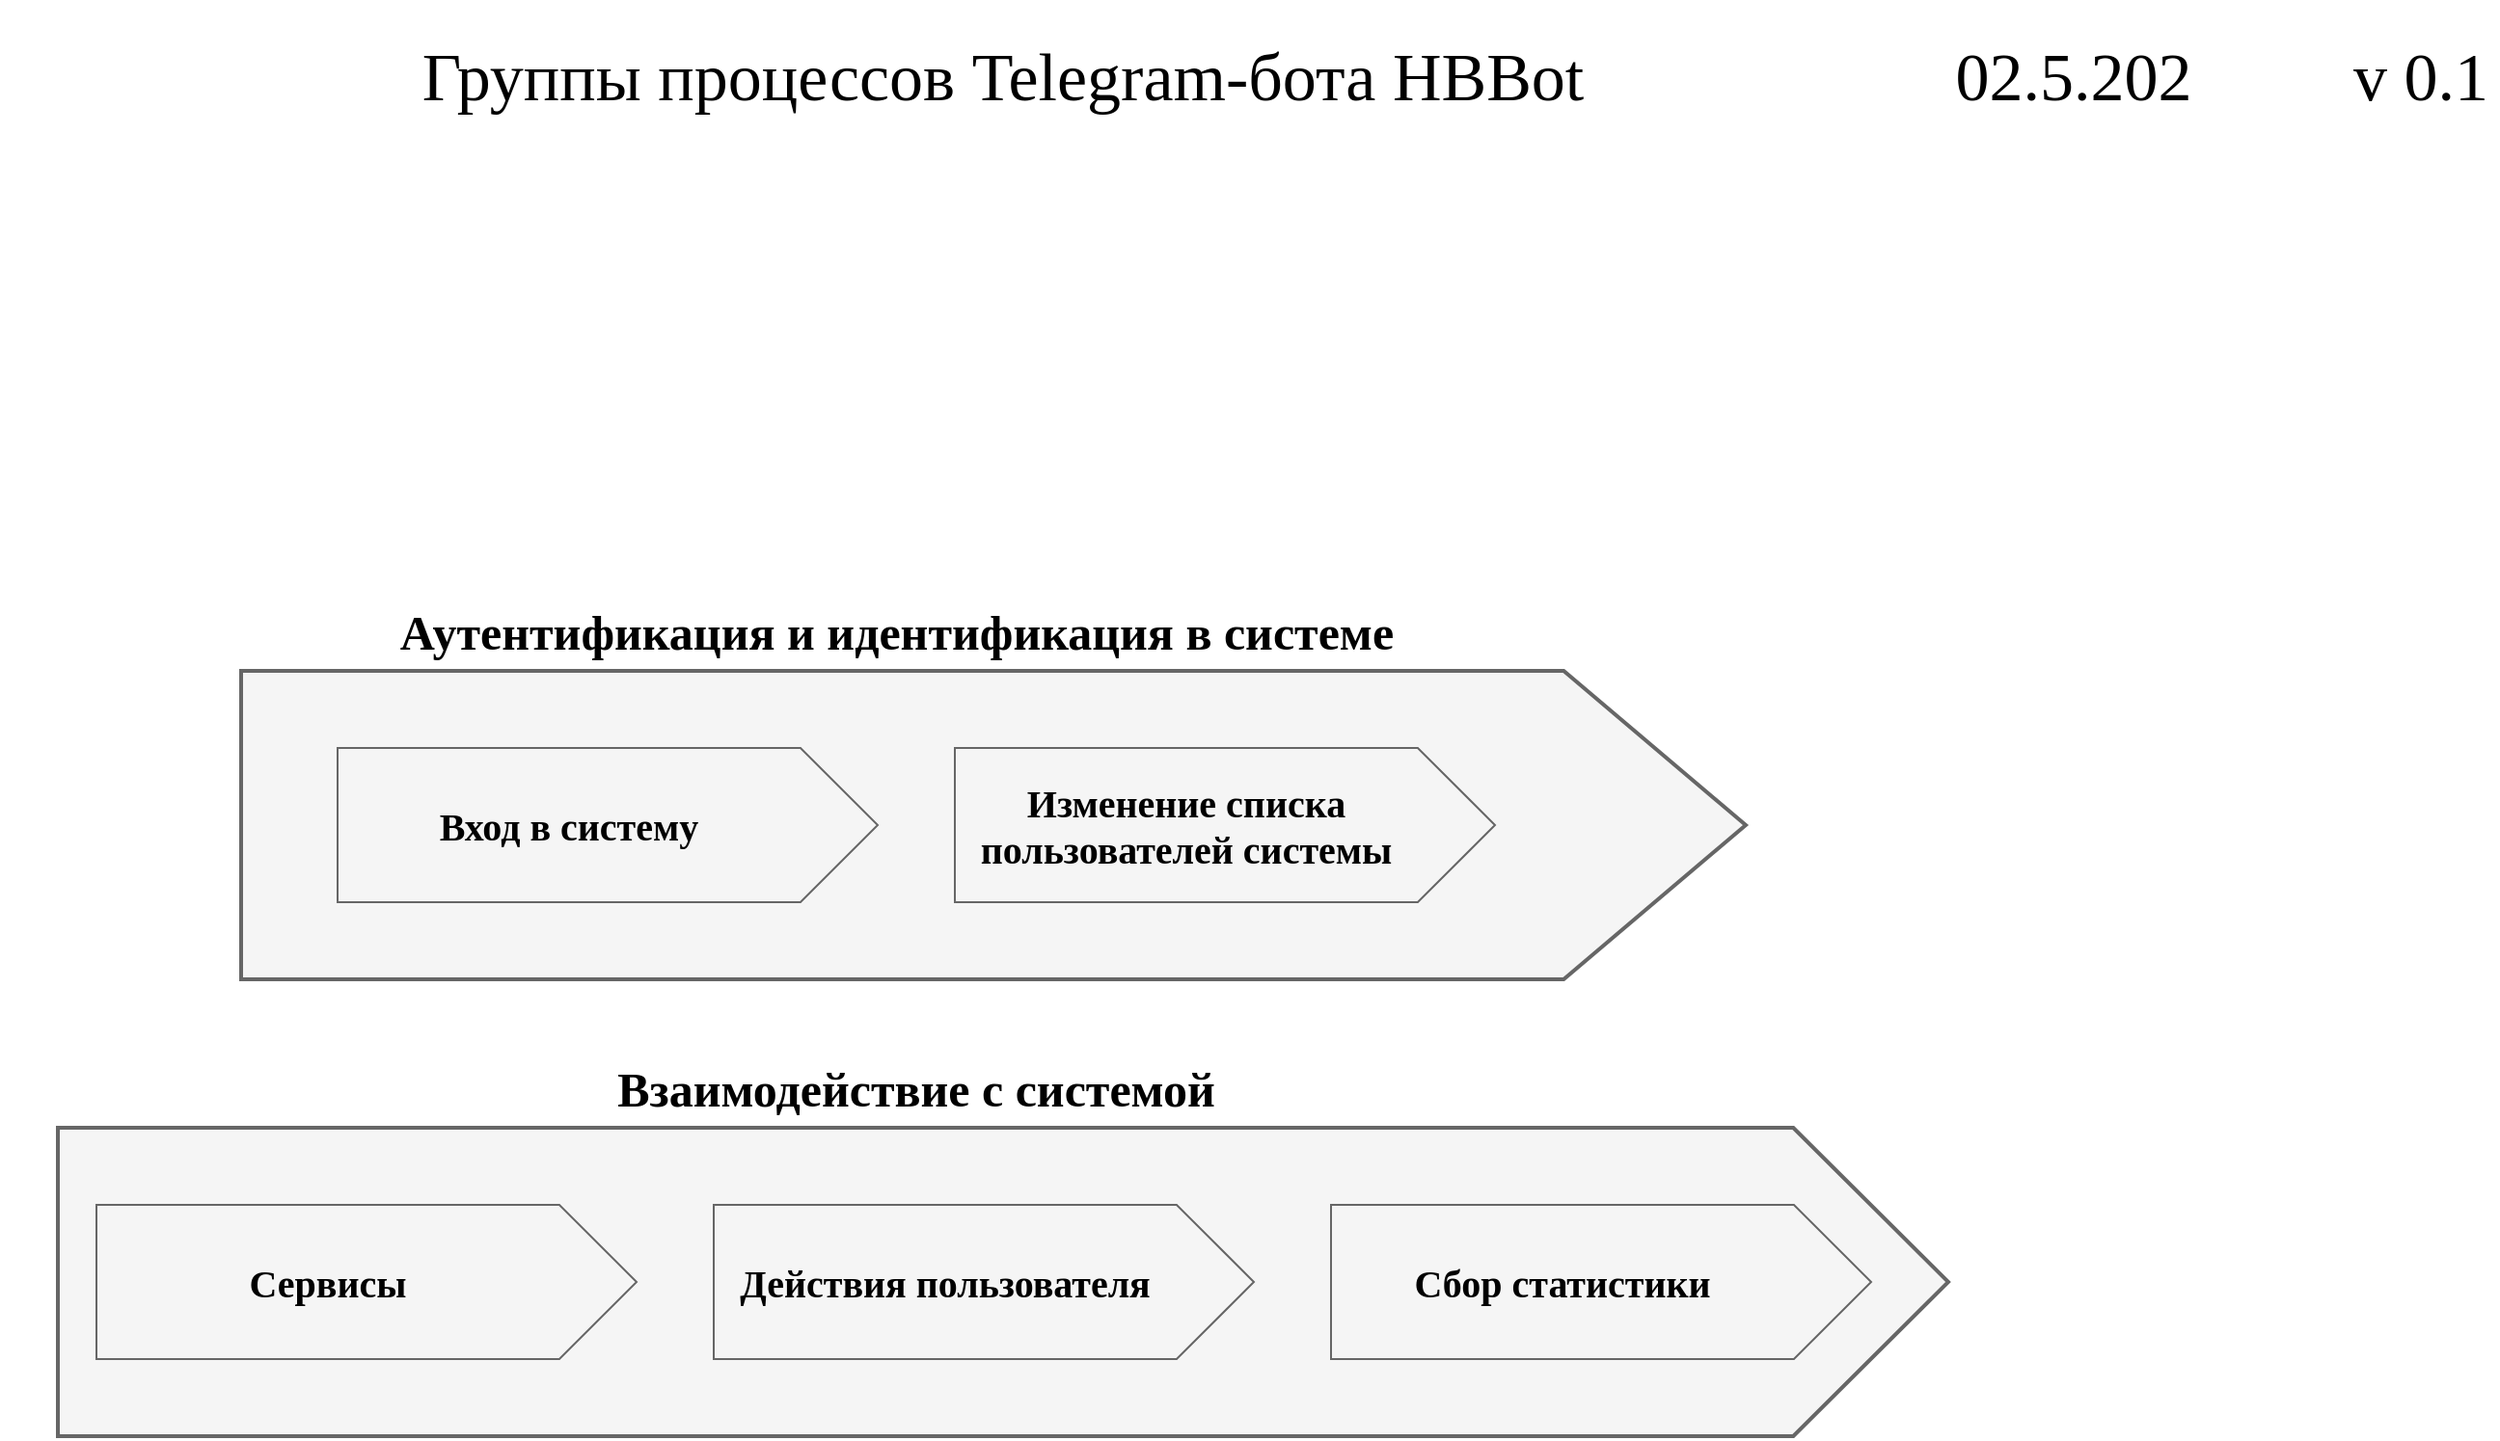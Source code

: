 <mxfile version="14.6.13" type="device" pages="6"><diagram id="jLrbDT3BAIAdWrOvlaxm" name="0. Группы процессов (02.5.202) v0.1"><mxGraphModel dx="6050" dy="3218" grid="1" gridSize="10" guides="1" tooltips="1" connect="1" arrows="1" fold="1" page="1" pageScale="1" pageWidth="1654" pageHeight="1169" math="0" shadow="0"><root><mxCell id="u-IZMfUraykFZAFncPJB-0"/><mxCell id="u-IZMfUraykFZAFncPJB-1" parent="u-IZMfUraykFZAFncPJB-0"/><mxCell id="Ic7ujOAGWrJwkQda6Wvn-0" value="Группы процессов Telegram-бота HBBot" style="text;html=1;strokeColor=none;fillColor=none;align=center;verticalAlign=middle;whiteSpace=wrap;rounded=0;fontFamily=XO Thames;fontSize=35;movable=1;" parent="u-IZMfUraykFZAFncPJB-1" vertex="1"><mxGeometry x="-4655" y="-2280" width="1040" height="80" as="geometry"/></mxCell><mxCell id="Ic7ujOAGWrJwkQda6Wvn-2" value="" style="shape=offPageConnector;whiteSpace=wrap;html=1;fontSize=20;direction=north;size=0.121;fontFamily=XO Thames;fillColor=#f5f5f5;strokeColor=#666666;fontColor=#333333;strokeWidth=2;" parent="u-IZMfUraykFZAFncPJB-1" vertex="1"><mxGeometry x="-4530" y="-1932" width="780" height="160" as="geometry"/></mxCell><mxCell id="Ic7ujOAGWrJwkQda6Wvn-3" value="" style="shape=offPageConnector;whiteSpace=wrap;html=1;fontSize=20;direction=north;size=0.082;fontFamily=XO Thames;verticalAlign=top;fontStyle=1;align=center;fillColor=#f5f5f5;strokeColor=#666666;fontColor=#333333;strokeWidth=2;" parent="u-IZMfUraykFZAFncPJB-1" vertex="1"><mxGeometry x="-4625" y="-1695" width="980" height="160" as="geometry"/></mxCell><mxCell id="Ic7ujOAGWrJwkQda6Wvn-4" value="" style="shape=offPageConnector;whiteSpace=wrap;html=1;fontSize=20;direction=north;size=0.143;fontFamily=XO Thames;fillColor=#f5f5f5;strokeColor=#666666;fontColor=#333333;" parent="u-IZMfUraykFZAFncPJB-1" vertex="1"><mxGeometry x="-4605" y="-1655" width="280" height="80" as="geometry"/></mxCell><mxCell id="Ic7ujOAGWrJwkQda6Wvn-5" value="" style="shape=offPageConnector;whiteSpace=wrap;html=1;fontSize=20;direction=north;size=0.143;fontFamily=XO Thames;fillColor=#f5f5f5;strokeColor=#666666;fontColor=#333333;" parent="u-IZMfUraykFZAFncPJB-1" vertex="1"><mxGeometry x="-4285" y="-1655" width="280" height="80" as="geometry"/></mxCell><mxCell id="Ic7ujOAGWrJwkQda6Wvn-6" value="" style="shape=offPageConnector;whiteSpace=wrap;html=1;fontSize=20;direction=north;size=0.143;fontFamily=XO Thames;fillColor=#f5f5f5;strokeColor=#666666;fontColor=#333333;" parent="u-IZMfUraykFZAFncPJB-1" vertex="1"><mxGeometry x="-3965" y="-1655" width="280" height="80" as="geometry"/></mxCell><mxCell id="Ic7ujOAGWrJwkQda6Wvn-8" value="Взаимодействие с системой" style="text;html=1;strokeColor=none;fillColor=none;align=center;verticalAlign=middle;whiteSpace=wrap;rounded=0;fontFamily=XO Thames;fontSize=25;fontStyle=1" parent="u-IZMfUraykFZAFncPJB-1" vertex="1"><mxGeometry x="-4625" y="-1735" width="890" height="40" as="geometry"/></mxCell><mxCell id="Ic7ujOAGWrJwkQda6Wvn-10" value="Сервисы" style="text;html=1;strokeColor=none;fillColor=none;align=center;verticalAlign=middle;whiteSpace=wrap;rounded=0;fontFamily=XO Thames;fontSize=20;fontStyle=1" parent="u-IZMfUraykFZAFncPJB-1" vertex="1"><mxGeometry x="-4605" y="-1655" width="240" height="80" as="geometry"/></mxCell><mxCell id="Ic7ujOAGWrJwkQda6Wvn-11" value="Действия пользователя" style="text;html=1;strokeColor=none;fillColor=none;align=center;verticalAlign=middle;whiteSpace=wrap;rounded=0;fontFamily=XO Thames;fontSize=20;fontStyle=1" parent="u-IZMfUraykFZAFncPJB-1" vertex="1"><mxGeometry x="-4285" y="-1655" width="240" height="80" as="geometry"/></mxCell><mxCell id="Ic7ujOAGWrJwkQda6Wvn-12" value="Сбор статистики" style="text;html=1;strokeColor=none;fillColor=none;align=center;verticalAlign=middle;whiteSpace=wrap;rounded=0;fontFamily=XO Thames;fontSize=20;fontStyle=1" parent="u-IZMfUraykFZAFncPJB-1" vertex="1"><mxGeometry x="-3965" y="-1655" width="240" height="80" as="geometry"/></mxCell><mxCell id="Ic7ujOAGWrJwkQda6Wvn-13" value="Аутентификация и идентификация в системе" style="text;html=1;strokeColor=none;fillColor=none;align=center;verticalAlign=middle;whiteSpace=wrap;rounded=0;fontFamily=XO Thames;fontSize=25;fontStyle=1" parent="u-IZMfUraykFZAFncPJB-1" vertex="1"><mxGeometry x="-4530" y="-1972" width="680" height="40" as="geometry"/></mxCell><mxCell id="Ic7ujOAGWrJwkQda6Wvn-14" value="" style="shape=offPageConnector;whiteSpace=wrap;html=1;fontSize=20;direction=north;size=0.143;fontFamily=XO Thames;fillColor=#f5f5f5;strokeColor=#666666;fontColor=#333333;" parent="u-IZMfUraykFZAFncPJB-1" vertex="1"><mxGeometry x="-4160" y="-1892" width="280" height="80" as="geometry"/></mxCell><mxCell id="Ic7ujOAGWrJwkQda6Wvn-15" value="Изменение списка пользователей системы" style="text;html=1;strokeColor=none;fillColor=none;align=center;verticalAlign=middle;whiteSpace=wrap;rounded=0;fontFamily=XO Thames;fontSize=20;fontStyle=1" parent="u-IZMfUraykFZAFncPJB-1" vertex="1"><mxGeometry x="-4160" y="-1892" width="240" height="80" as="geometry"/></mxCell><mxCell id="Ic7ujOAGWrJwkQda6Wvn-16" value="" style="shape=offPageConnector;whiteSpace=wrap;html=1;fontSize=20;direction=north;size=0.143;fontFamily=XO Thames;fillColor=#f5f5f5;strokeColor=#666666;fontColor=#333333;" parent="u-IZMfUraykFZAFncPJB-1" vertex="1"><mxGeometry x="-4480" y="-1892" width="280" height="80" as="geometry"/></mxCell><mxCell id="Ic7ujOAGWrJwkQda6Wvn-17" value="Вход в систему" style="text;html=1;strokeColor=none;fillColor=none;align=center;verticalAlign=middle;whiteSpace=wrap;rounded=0;fontFamily=XO Thames;fontSize=20;fontStyle=1" parent="u-IZMfUraykFZAFncPJB-1" vertex="1"><mxGeometry x="-4480" y="-1892" width="240" height="80" as="geometry"/></mxCell><mxCell id="hVvF4QIEGeLM0uYW6feh-0" value="v 0.1" style="text;html=1;strokeColor=none;fillColor=none;align=center;verticalAlign=middle;whiteSpace=wrap;rounded=0;fontFamily=XO Thames;fontSize=35;movable=1;" parent="u-IZMfUraykFZAFncPJB-1" vertex="1"><mxGeometry x="-3440" y="-2280" width="80" height="80" as="geometry"/></mxCell><mxCell id="hVvF4QIEGeLM0uYW6feh-1" value="02.5.202" style="text;html=1;strokeColor=none;fillColor=none;align=center;verticalAlign=middle;whiteSpace=wrap;rounded=0;fontFamily=XO Thames;fontSize=35;movable=1;" parent="u-IZMfUraykFZAFncPJB-1" vertex="1"><mxGeometry x="-3680" y="-2280" width="200" height="80" as="geometry"/></mxCell></root></mxGraphModel></diagram><diagram name="1. Жизненный цикл работы (02.5.202) v0.2" id="sXUyRg8uixJ2YpP40s9c"><mxGraphModel dx="6790" dy="3816" grid="1" gridSize="10" guides="1" tooltips="1" connect="1" arrows="1" fold="1" page="1" pageScale="1" pageWidth="1654" pageHeight="1169" math="0" shadow="0"><root><mxCell id="rln_-Zt_cpewPOg-WG_v-0"/><mxCell id="rln_-Zt_cpewPOg-WG_v-1" parent="rln_-Zt_cpewPOg-WG_v-0"/><mxCell id="rln_-Zt_cpewPOg-WG_v-2" value="Жизненный цикл работы Telegram-бота HBBot" style="text;html=1;strokeColor=none;fillColor=none;align=center;verticalAlign=middle;whiteSpace=wrap;rounded=0;fontFamily=XO Thames;fontSize=35;movable=1;" parent="rln_-Zt_cpewPOg-WG_v-1" vertex="1"><mxGeometry x="-4655" y="-2320" width="1040" height="80" as="geometry"/></mxCell><mxCell id="rln_-Zt_cpewPOg-WG_v-37" style="edgeStyle=orthogonalEdgeStyle;rounded=0;jumpStyle=gap;orthogonalLoop=1;jettySize=auto;html=1;exitX=0;exitY=0.75;exitDx=0;exitDy=0;startArrow=classic;startFill=1;endArrow=none;endFill=0;fontFamily=XO Thames;fontSize=16;strokeWidth=2;" parent="rln_-Zt_cpewPOg-WG_v-1" source="rln_-Zt_cpewPOg-WG_v-9" edge="1"><mxGeometry relative="1" as="geometry"><mxPoint x="-3925" y="-1632" as="targetPoint"/></mxGeometry></mxCell><mxCell id="rln_-Zt_cpewPOg-WG_v-47" style="edgeStyle=orthogonalEdgeStyle;rounded=0;jumpStyle=gap;orthogonalLoop=1;jettySize=auto;html=1;exitX=0.5;exitY=1;exitDx=0;exitDy=0;entryX=0.75;entryY=0;entryDx=0;entryDy=0;endArrow=classic;strokeWidth=2;fontFamily=XO Thames;fontSize=30;" parent="rln_-Zt_cpewPOg-WG_v-1" source="rln_-Zt_cpewPOg-WG_v-9" target="rln_-Zt_cpewPOg-WG_v-11" edge="1"><mxGeometry relative="1" as="geometry"/></mxCell><mxCell id="rln_-Zt_cpewPOg-WG_v-53" style="edgeStyle=orthogonalEdgeStyle;rounded=0;jumpStyle=gap;orthogonalLoop=1;jettySize=auto;html=1;exitX=1;exitY=0.5;exitDx=0;exitDy=0;entryX=0;entryY=0.75;entryDx=0;entryDy=0;endArrow=classic;strokeWidth=2;fontFamily=XO Thames;fontSize=30;" parent="rln_-Zt_cpewPOg-WG_v-1" source="rln_-Zt_cpewPOg-WG_v-9" target="rln_-Zt_cpewPOg-WG_v-10" edge="1"><mxGeometry relative="1" as="geometry"><Array as="points"><mxPoint x="-3550" y="-1662"/><mxPoint x="-3550" y="-1284"/><mxPoint x="-4660" y="-1284"/><mxPoint x="-4660" y="-1872"/></Array></mxGeometry></mxCell><mxCell id="rln_-Zt_cpewPOg-WG_v-9" value="Сервисы" style="text;html=1;strokeColor=#666666;fillColor=#f5f5f5;align=center;verticalAlign=middle;whiteSpace=wrap;rounded=0;fontFamily=XO Thames;fontSize=20;fontStyle=1;fontColor=#333333;" parent="rln_-Zt_cpewPOg-WG_v-1" vertex="1"><mxGeometry x="-3830" y="-1722" width="240" height="120" as="geometry"/></mxCell><mxCell id="rln_-Zt_cpewPOg-WG_v-29" style="edgeStyle=orthogonalEdgeStyle;rounded=0;orthogonalLoop=1;jettySize=auto;html=1;exitX=0.75;exitY=1;exitDx=0;exitDy=0;entryX=0.5;entryY=0;entryDx=0;entryDy=0;endArrow=classic;fontFamily=XO Thames;fontSize=30;strokeWidth=2;jumpStyle=gap;" parent="rln_-Zt_cpewPOg-WG_v-1" source="rln_-Zt_cpewPOg-WG_v-10" target="rln_-Zt_cpewPOg-WG_v-9" edge="1"><mxGeometry relative="1" as="geometry"/></mxCell><mxCell id="rln_-Zt_cpewPOg-WG_v-35" style="edgeStyle=orthogonalEdgeStyle;rounded=0;orthogonalLoop=1;jettySize=auto;html=1;exitX=1;exitY=0.5;exitDx=0;exitDy=0;entryX=0;entryY=0.5;entryDx=0;entryDy=0;endArrow=classic;fontFamily=XO Thames;fontSize=30;strokeWidth=2;jumpStyle=gap;" parent="rln_-Zt_cpewPOg-WG_v-1" source="rln_-Zt_cpewPOg-WG_v-10" target="rln_-Zt_cpewPOg-WG_v-9" edge="1"><mxGeometry relative="1" as="geometry"><Array as="points"><mxPoint x="-3910" y="-1902"/><mxPoint x="-3910" y="-1662"/></Array></mxGeometry></mxCell><mxCell id="rln_-Zt_cpewPOg-WG_v-39" style="edgeStyle=orthogonalEdgeStyle;rounded=0;jumpStyle=gap;orthogonalLoop=1;jettySize=auto;html=1;exitX=0.25;exitY=1;exitDx=0;exitDy=0;entryX=0.5;entryY=0;entryDx=0;entryDy=0;endArrow=classic;strokeWidth=2;fontFamily=XO Thames;fontSize=30;" parent="rln_-Zt_cpewPOg-WG_v-1" source="rln_-Zt_cpewPOg-WG_v-10" target="rln_-Zt_cpewPOg-WG_v-14" edge="1"><mxGeometry relative="1" as="geometry"/></mxCell><mxCell id="rln_-Zt_cpewPOg-WG_v-46" style="edgeStyle=orthogonalEdgeStyle;rounded=0;jumpStyle=gap;orthogonalLoop=1;jettySize=auto;html=1;exitX=0.5;exitY=1;exitDx=0;exitDy=0;entryX=0.5;entryY=0;entryDx=0;entryDy=0;endArrow=classic;strokeWidth=2;fontFamily=XO Thames;fontSize=30;" parent="rln_-Zt_cpewPOg-WG_v-1" source="rln_-Zt_cpewPOg-WG_v-10" target="rln_-Zt_cpewPOg-WG_v-11" edge="1"><mxGeometry relative="1" as="geometry"/></mxCell><mxCell id="rln_-Zt_cpewPOg-WG_v-10" value="Действия пользователя" style="text;html=1;strokeColor=#666666;fillColor=#f5f5f5;align=center;verticalAlign=middle;whiteSpace=wrap;rounded=0;fontFamily=XO Thames;fontSize=20;fontStyle=1;fontColor=#333333;" parent="rln_-Zt_cpewPOg-WG_v-1" vertex="1"><mxGeometry x="-4230" y="-1962" width="240" height="120" as="geometry"/></mxCell><mxCell id="rln_-Zt_cpewPOg-WG_v-50" style="edgeStyle=orthogonalEdgeStyle;rounded=0;jumpStyle=gap;orthogonalLoop=1;jettySize=auto;html=1;exitX=0;exitY=0.5;exitDx=0;exitDy=0;startArrow=classic;startFill=1;endArrow=none;endFill=0;strokeWidth=2;fontFamily=XO Thames;fontSize=16;" parent="rln_-Zt_cpewPOg-WG_v-1" source="rln_-Zt_cpewPOg-WG_v-11" edge="1"><mxGeometry relative="1" as="geometry"><mxPoint x="-4410" y="-1381.8" as="targetPoint"/></mxGeometry></mxCell><mxCell id="rln_-Zt_cpewPOg-WG_v-51" style="edgeStyle=orthogonalEdgeStyle;rounded=0;jumpStyle=gap;orthogonalLoop=1;jettySize=auto;html=1;exitX=1;exitY=0.5;exitDx=0;exitDy=0;endArrow=classic;strokeWidth=2;fontFamily=XO Thames;fontSize=30;entryX=0;entryY=0.25;entryDx=0;entryDy=0;" parent="rln_-Zt_cpewPOg-WG_v-1" source="rln_-Zt_cpewPOg-WG_v-11" target="rln_-Zt_cpewPOg-WG_v-9" edge="1"><mxGeometry relative="1" as="geometry"><mxPoint x="-3800" y="-1382" as="targetPoint"/><Array as="points"><mxPoint x="-3930" y="-1382"/><mxPoint x="-3930" y="-1692"/></Array></mxGeometry></mxCell><mxCell id="rln_-Zt_cpewPOg-WG_v-11" value="Сбор статистики" style="text;html=1;strokeColor=#666666;fillColor=#f5f5f5;align=center;verticalAlign=middle;whiteSpace=wrap;rounded=0;fontFamily=XO Thames;fontSize=20;fontStyle=1;fontColor=#333333;" parent="rln_-Zt_cpewPOg-WG_v-1" vertex="1"><mxGeometry x="-4230" y="-1442" width="240" height="120" as="geometry"/></mxCell><mxCell id="rln_-Zt_cpewPOg-WG_v-41" style="edgeStyle=orthogonalEdgeStyle;rounded=0;jumpStyle=gap;orthogonalLoop=1;jettySize=auto;html=1;exitX=1;exitY=0.5;exitDx=0;exitDy=0;entryX=0;entryY=0.75;entryDx=0;entryDy=0;endArrow=classic;strokeWidth=2;fontFamily=XO Thames;fontSize=30;" parent="rln_-Zt_cpewPOg-WG_v-1" source="rln_-Zt_cpewPOg-WG_v-14" target="rln_-Zt_cpewPOg-WG_v-16" edge="1"><mxGeometry relative="1" as="geometry"><Array as="points"><mxPoint x="-4280" y="-1662"/><mxPoint x="-4280" y="-1562"/><mxPoint x="-4720" y="-1562"/><mxPoint x="-4720" y="-2112"/></Array></mxGeometry></mxCell><mxCell id="rln_-Zt_cpewPOg-WG_v-45" style="edgeStyle=orthogonalEdgeStyle;rounded=0;jumpStyle=gap;orthogonalLoop=1;jettySize=auto;html=1;exitX=0.5;exitY=1;exitDx=0;exitDy=0;entryX=0.25;entryY=0;entryDx=0;entryDy=0;endArrow=classic;strokeWidth=2;fontFamily=XO Thames;fontSize=30;" parent="rln_-Zt_cpewPOg-WG_v-1" source="rln_-Zt_cpewPOg-WG_v-14" target="rln_-Zt_cpewPOg-WG_v-11" edge="1"><mxGeometry relative="1" as="geometry"/></mxCell><mxCell id="rln_-Zt_cpewPOg-WG_v-14" value="Изменение списка пользователей системы" style="text;html=1;strokeColor=#666666;fillColor=#f5f5f5;align=center;verticalAlign=middle;whiteSpace=wrap;rounded=0;fontFamily=XO Thames;fontSize=20;fontStyle=1;fontColor=#333333;" parent="rln_-Zt_cpewPOg-WG_v-1" vertex="1"><mxGeometry x="-4595" y="-1722" width="240" height="120" as="geometry"/></mxCell><mxCell id="rln_-Zt_cpewPOg-WG_v-23" style="edgeStyle=orthogonalEdgeStyle;rounded=0;orthogonalLoop=1;jettySize=auto;html=1;exitX=0.5;exitY=1;exitDx=0;exitDy=0;entryX=0.5;entryY=0;entryDx=0;entryDy=0;fontFamily=XO Thames;fontSize=30;strokeWidth=2;jumpStyle=gap;" parent="rln_-Zt_cpewPOg-WG_v-1" source="rln_-Zt_cpewPOg-WG_v-16" target="rln_-Zt_cpewPOg-WG_v-10" edge="1"><mxGeometry relative="1" as="geometry"><mxPoint x="-4125" y="-2132" as="targetPoint"/></mxGeometry></mxCell><mxCell id="rln_-Zt_cpewPOg-WG_v-24" style="edgeStyle=orthogonalEdgeStyle;rounded=0;orthogonalLoop=1;jettySize=auto;html=1;exitX=0;exitY=0.5;exitDx=0;exitDy=0;fontFamily=XO Thames;fontSize=30;strokeWidth=2;endArrow=none;endFill=0;startArrow=classic;startFill=1;" parent="rln_-Zt_cpewPOg-WG_v-1" source="rln_-Zt_cpewPOg-WG_v-16" edge="1"><mxGeometry relative="1" as="geometry"><mxPoint x="-4720" y="-2142" as="targetPoint"/></mxGeometry></mxCell><mxCell id="rln_-Zt_cpewPOg-WG_v-31" style="edgeStyle=orthogonalEdgeStyle;rounded=0;orthogonalLoop=1;jettySize=auto;html=1;exitX=1;exitY=0.5;exitDx=0;exitDy=0;entryX=0;entryY=0.5;entryDx=0;entryDy=0;endArrow=classic;fontFamily=XO Thames;fontSize=30;strokeWidth=2;jumpStyle=gap;" parent="rln_-Zt_cpewPOg-WG_v-1" source="rln_-Zt_cpewPOg-WG_v-16" target="rln_-Zt_cpewPOg-WG_v-10" edge="1"><mxGeometry relative="1" as="geometry"><Array as="points"><mxPoint x="-4280" y="-2142"/><mxPoint x="-4280" y="-1902"/></Array></mxGeometry></mxCell><mxCell id="rln_-Zt_cpewPOg-WG_v-16" value="Вход в систему" style="text;html=1;strokeColor=#666666;fillColor=#f5f5f5;align=center;verticalAlign=middle;whiteSpace=wrap;rounded=0;fontFamily=XO Thames;fontSize=20;fontStyle=1;fontColor=#333333;" parent="rln_-Zt_cpewPOg-WG_v-1" vertex="1"><mxGeometry x="-4600" y="-2202" width="240" height="120" as="geometry"/></mxCell><mxCell id="rln_-Zt_cpewPOg-WG_v-17" value="1" style="rounded=0;whiteSpace=wrap;html=1;strokeWidth=2;fontFamily=XO Thames;fontSize=30;align=center;strokeColor=#666666;" parent="rln_-Zt_cpewPOg-WG_v-1" vertex="1"><mxGeometry x="-4620" y="-2224" width="40" height="40" as="geometry"/></mxCell><mxCell id="rln_-Zt_cpewPOg-WG_v-18" value="4" style="rounded=0;whiteSpace=wrap;html=1;strokeWidth=2;fontFamily=XO Thames;fontSize=30;align=center;strokeColor=#666666;" parent="rln_-Zt_cpewPOg-WG_v-1" vertex="1"><mxGeometry x="-4610" y="-1744" width="40" height="40" as="geometry"/></mxCell><mxCell id="rln_-Zt_cpewPOg-WG_v-19" value="3" style="rounded=0;whiteSpace=wrap;html=1;strokeWidth=2;fontFamily=XO Thames;fontSize=30;align=center;strokeColor=#666666;" parent="rln_-Zt_cpewPOg-WG_v-1" vertex="1"><mxGeometry x="-3850" y="-1744" width="40" height="40" as="geometry"/></mxCell><mxCell id="rln_-Zt_cpewPOg-WG_v-20" value="2" style="rounded=0;whiteSpace=wrap;html=1;strokeWidth=2;fontFamily=XO Thames;fontSize=30;align=center;strokeColor=#666666;" parent="rln_-Zt_cpewPOg-WG_v-1" vertex="1"><mxGeometry x="-4250" y="-1984" width="40" height="40" as="geometry"/></mxCell><mxCell id="rln_-Zt_cpewPOg-WG_v-21" value="5" style="rounded=0;whiteSpace=wrap;html=1;strokeWidth=2;fontFamily=XO Thames;fontSize=30;align=center;strokeColor=#666666;" parent="rln_-Zt_cpewPOg-WG_v-1" vertex="1"><mxGeometry x="-4240" y="-1452" width="40" height="40" as="geometry"/></mxCell><mxCell id="rln_-Zt_cpewPOg-WG_v-25" value="Пользователь Telegram" style="text;html=1;strokeColor=none;fillColor=none;align=center;verticalAlign=middle;whiteSpace=wrap;rounded=0;fontFamily=XO Thames;fontSize=16;" parent="rln_-Zt_cpewPOg-WG_v-1" vertex="1"><mxGeometry x="-4720" y="-2202" width="100" height="49" as="geometry"/></mxCell><mxCell id="rln_-Zt_cpewPOg-WG_v-26" value="Вход пройден" style="text;html=1;strokeColor=none;fillColor=none;align=center;verticalAlign=middle;whiteSpace=wrap;rounded=0;fontFamily=XO Thames;fontSize=16;" parent="rln_-Zt_cpewPOg-WG_v-1" vertex="1"><mxGeometry x="-4470" y="-2052" width="100" height="20" as="geometry"/></mxCell><mxCell id="rln_-Zt_cpewPOg-WG_v-32" value="Запрос" style="text;html=1;strokeColor=none;fillColor=none;align=center;verticalAlign=middle;whiteSpace=wrap;rounded=0;fontFamily=XO Thames;fontSize=16;rotation=0;" parent="rln_-Zt_cpewPOg-WG_v-1" vertex="1"><mxGeometry x="-4350" y="-2132" width="60" height="20" as="geometry"/></mxCell><mxCell id="rln_-Zt_cpewPOg-WG_v-33" value="Запуск сервиса действием" style="text;html=1;strokeColor=none;fillColor=none;align=center;verticalAlign=middle;whiteSpace=wrap;rounded=0;fontFamily=XO Thames;fontSize=16;" parent="rln_-Zt_cpewPOg-WG_v-1" vertex="1"><mxGeometry x="-4040" y="-1832" width="110" height="40" as="geometry"/></mxCell><mxCell id="rln_-Zt_cpewPOg-WG_v-38" value="Событие по данным БД" style="text;html=1;strokeColor=none;fillColor=none;align=center;verticalAlign=middle;whiteSpace=wrap;rounded=0;fontFamily=XO Thames;fontSize=16;" parent="rln_-Zt_cpewPOg-WG_v-1" vertex="1"><mxGeometry x="-3925" y="-1624" width="85" height="38" as="geometry"/></mxCell><mxCell id="rln_-Zt_cpewPOg-WG_v-40" value="Запрос на изменение состава администраторов" style="text;html=1;strokeColor=none;fillColor=none;align=center;verticalAlign=middle;whiteSpace=wrap;rounded=0;fontFamily=XO Thames;fontSize=16;" parent="rln_-Zt_cpewPOg-WG_v-1" vertex="1"><mxGeometry x="-4380" y="-1832" width="200" height="40" as="geometry"/></mxCell><mxCell id="rln_-Zt_cpewPOg-WG_v-42" value="Запрос" style="text;html=1;strokeColor=none;fillColor=none;align=center;verticalAlign=middle;whiteSpace=wrap;rounded=0;fontFamily=XO Thames;fontSize=16;rotation=0;" parent="rln_-Zt_cpewPOg-WG_v-1" vertex="1"><mxGeometry x="-4350" y="-1652" width="60" height="20" as="geometry"/></mxCell><mxCell id="rln_-Zt_cpewPOg-WG_v-44" value="Запрос" style="text;html=1;strokeColor=none;fillColor=none;align=center;verticalAlign=middle;whiteSpace=wrap;rounded=0;fontFamily=XO Thames;fontSize=16;" parent="rln_-Zt_cpewPOg-WG_v-1" vertex="1"><mxGeometry x="-3980" y="-1892" width="60" height="20" as="geometry"/></mxCell><mxCell id="rln_-Zt_cpewPOg-WG_v-49" value="Событие по данным БД" style="text;html=1;strokeColor=none;fillColor=none;align=center;verticalAlign=middle;whiteSpace=wrap;rounded=0;fontFamily=XO Thames;fontSize=16;" parent="rln_-Zt_cpewPOg-WG_v-1" vertex="1"><mxGeometry x="-4410" y="-1372" width="170" height="20" as="geometry"/></mxCell><mxCell id="rln_-Zt_cpewPOg-WG_v-52" value="Обработанные статистические данные" style="text;html=1;strokeColor=none;fillColor=none;align=center;verticalAlign=middle;whiteSpace=wrap;rounded=0;fontFamily=XO Thames;fontSize=16;" parent="rln_-Zt_cpewPOg-WG_v-1" vertex="1"><mxGeometry x="-3980" y="-1372" width="120" height="38" as="geometry"/></mxCell><mxCell id="cHFtcSCY6pbMSlhzPkef-0" value="v 0.2" style="text;html=1;strokeColor=none;fillColor=none;align=center;verticalAlign=middle;whiteSpace=wrap;rounded=0;fontFamily=XO Thames;fontSize=35;movable=1;" vertex="1" parent="rln_-Zt_cpewPOg-WG_v-1"><mxGeometry x="-3440" y="-2320" width="80" height="80" as="geometry"/></mxCell><mxCell id="cHFtcSCY6pbMSlhzPkef-1" value="02.5.202" style="text;html=1;strokeColor=none;fillColor=none;align=center;verticalAlign=middle;whiteSpace=wrap;rounded=0;fontFamily=XO Thames;fontSize=35;movable=1;" vertex="1" parent="rln_-Zt_cpewPOg-WG_v-1"><mxGeometry x="-3680" y="-2320" width="200" height="80" as="geometry"/></mxCell></root></mxGraphModel></diagram><diagram name="2. Распределение функционала (05.7.202) v0.4" id="mEw5CsU3w8Xr1VuxVdBA"><mxGraphModel dx="7156" dy="4112" grid="1" gridSize="10" guides="1" tooltips="1" connect="1" arrows="1" fold="1" page="1" pageScale="1" pageWidth="1654" pageHeight="1169" math="0" shadow="0"><root><mxCell id="pi6KWCTtN6Asf2YhouZx-0"/><mxCell id="pi6KWCTtN6Asf2YhouZx-1" parent="pi6KWCTtN6Asf2YhouZx-0"/><mxCell id="RO4xeuGWXjnkjgWCXsr5-1" value="" style="rounded=0;whiteSpace=wrap;html=1;fontFamily=XO Thames;horizontal=1;strokeWidth=2;fontSize=18;fontStyle=1;strokeColor=#b85450;fillColor=none;" parent="pi6KWCTtN6Asf2YhouZx-1" vertex="1"><mxGeometry x="-3965" y="-2110" width="300" height="696" as="geometry"/></mxCell><mxCell id="yIXRalJJtYYfnsoJcbT5-62" value="" style="rounded=0;whiteSpace=wrap;html=1;fontFamily=XO Thames;horizontal=1;fillColor=#e1d5e7;strokeWidth=2;fontSize=18;opacity=40;strokeColor=none;" parent="pi6KWCTtN6Asf2YhouZx-1" vertex="1"><mxGeometry x="-3625" y="-1676" width="280" height="60" as="geometry"/></mxCell><mxCell id="yIXRalJJtYYfnsoJcbT5-61" value="" style="rounded=0;whiteSpace=wrap;html=1;fontFamily=XO Thames;horizontal=1;fillColor=#d5e8d4;strokeWidth=2;fontSize=18;opacity=40;strokeColor=none;" parent="pi6KWCTtN6Asf2YhouZx-1" vertex="1"><mxGeometry x="-3955" y="-2000" width="280" height="224" as="geometry"/></mxCell><mxCell id="yIXRalJJtYYfnsoJcbT5-60" value="" style="rounded=0;whiteSpace=wrap;html=1;fontFamily=XO Thames;horizontal=1;fillColor=#dae8fc;strokeWidth=2;fontSize=18;opacity=40;strokeColor=none;" parent="pi6KWCTtN6Asf2YhouZx-1" vertex="1"><mxGeometry x="-3955" y="-1756" width="280" height="220" as="geometry"/></mxCell><mxCell id="yIXRalJJtYYfnsoJcbT5-59" value="" style="rounded=0;whiteSpace=wrap;html=1;fontFamily=XO Thames;horizontal=1;fillColor=#fff2cc;strokeWidth=2;fontSize=18;opacity=40;strokeColor=none;" parent="pi6KWCTtN6Asf2YhouZx-1" vertex="1"><mxGeometry x="-4285" y="-1756" width="280" height="220" as="geometry"/></mxCell><mxCell id="yIXRalJJtYYfnsoJcbT5-58" value="" style="rounded=0;whiteSpace=wrap;html=1;fontFamily=XO Thames;horizontal=1;fillColor=#ffe6cc;strokeWidth=2;fontSize=18;strokeColor=none;opacity=40;" parent="pi6KWCTtN6Asf2YhouZx-1" vertex="1"><mxGeometry x="-4605" y="-1756" width="280" height="220" as="geometry"/></mxCell><mxCell id="pi6KWCTtN6Asf2YhouZx-2" value="Распределение функционала (этапов) системы" style="text;html=1;strokeColor=none;fillColor=none;align=center;verticalAlign=middle;whiteSpace=wrap;rounded=0;fontFamily=XO Thames;fontSize=35;movable=1;" parent="pi6KWCTtN6Asf2YhouZx-1" vertex="1"><mxGeometry x="-4655" y="-2320" width="1040" height="80" as="geometry"/></mxCell><mxCell id="pi6KWCTtN6Asf2YhouZx-6" value="Сервисы" style="text;html=1;strokeColor=#82b366;fillColor=#d5e8d4;align=center;verticalAlign=middle;whiteSpace=wrap;rounded=0;fontFamily=XO Thames;fontSize=20;fontStyle=1;strokeWidth=2;" parent="pi6KWCTtN6Asf2YhouZx-1" vertex="1"><mxGeometry x="-3955" y="-2100" width="280" height="80" as="geometry"/></mxCell><mxCell id="pi6KWCTtN6Asf2YhouZx-11" value="Действия пользователя" style="text;html=1;strokeColor=#6c8ebf;fillColor=#dae8fc;align=center;verticalAlign=middle;whiteSpace=wrap;rounded=0;fontFamily=XO Thames;fontSize=20;fontStyle=1;strokeWidth=2;" parent="pi6KWCTtN6Asf2YhouZx-1" vertex="1"><mxGeometry x="-3955" y="-1506" width="280" height="80" as="geometry"/></mxCell><mxCell id="pi6KWCTtN6Asf2YhouZx-14" value="Сбор статистики" style="text;html=1;strokeColor=#9673a6;fillColor=#e1d5e7;align=center;verticalAlign=middle;whiteSpace=wrap;rounded=0;fontFamily=XO Thames;fontSize=20;fontStyle=1;strokeWidth=2;" parent="pi6KWCTtN6Asf2YhouZx-1" vertex="1"><mxGeometry x="-3625" y="-1506" width="280" height="80" as="geometry"/></mxCell><mxCell id="pi6KWCTtN6Asf2YhouZx-17" value="Изменение списка пользователей системы" style="text;html=1;strokeColor=#d6b656;fillColor=#fff2cc;align=center;verticalAlign=middle;whiteSpace=wrap;rounded=0;fontFamily=XO Thames;fontSize=20;fontStyle=1;strokeWidth=2;" parent="pi6KWCTtN6Asf2YhouZx-1" vertex="1"><mxGeometry x="-4285" y="-1506" width="280" height="80" as="geometry"/></mxCell><mxCell id="pi6KWCTtN6Asf2YhouZx-21" value="Вход в систему" style="text;html=1;strokeColor=#d79b00;fillColor=#ffe6cc;align=center;verticalAlign=middle;whiteSpace=wrap;rounded=0;fontFamily=XO Thames;fontSize=20;fontStyle=1;strokeWidth=2;" parent="pi6KWCTtN6Asf2YhouZx-1" vertex="1"><mxGeometry x="-4605" y="-1506" width="280" height="80" as="geometry"/></mxCell><mxCell id="yIXRalJJtYYfnsoJcbT5-7" style="edgeStyle=orthogonalEdgeStyle;rounded=0;orthogonalLoop=1;jettySize=auto;html=1;exitX=1;exitY=0.5;exitDx=0;exitDy=0;entryX=0;entryY=0.5;entryDx=0;entryDy=0;fontFamily=XO Thames;fontSize=18;strokeWidth=2;fillColor=#f5f5f5;strokeColor=#666666;endArrow=none;endFill=0;" parent="pi6KWCTtN6Asf2YhouZx-1" source="yIXRalJJtYYfnsoJcbT5-0" target="yIXRalJJtYYfnsoJcbT5-6" edge="1"><mxGeometry relative="1" as="geometry"/></mxCell><mxCell id="yIXRalJJtYYfnsoJcbT5-0" value="Запрос доступа" style="rounded=0;whiteSpace=wrap;html=1;fontFamily=XO Thames;horizontal=1;fillColor=#f5f5f5;strokeColor=#666666;strokeWidth=2;fontSize=18;fontColor=#333333;" parent="pi6KWCTtN6Asf2YhouZx-1" vertex="1"><mxGeometry x="-4885" y="-1666" width="200" height="40" as="geometry"/></mxCell><mxCell id="yIXRalJJtYYfnsoJcbT5-20" style="edgeStyle=orthogonalEdgeStyle;rounded=0;orthogonalLoop=1;jettySize=auto;html=1;exitX=1;exitY=0.5;exitDx=0;exitDy=0;entryX=0.5;entryY=0;entryDx=0;entryDy=0;endArrow=none;endFill=0;strokeWidth=2;fontFamily=XO Thames;fontSize=18;fillColor=#ffe6cc;strokeColor=#d79b00;jumpStyle=gap;" parent="pi6KWCTtN6Asf2YhouZx-1" source="yIXRalJJtYYfnsoJcbT5-3" target="yIXRalJJtYYfnsoJcbT5-16" edge="1"><mxGeometry relative="1" as="geometry"/></mxCell><mxCell id="yIXRalJJtYYfnsoJcbT5-3" value="Регистрация нового пользователя" style="rounded=0;whiteSpace=wrap;html=1;fontFamily=XO Thames;horizontal=1;fillColor=#ffe6cc;strokeColor=#d79b00;strokeWidth=2;fontSize=18;" parent="pi6KWCTtN6Asf2YhouZx-1" vertex="1"><mxGeometry x="-4565" y="-1746" width="200" height="40" as="geometry"/></mxCell><mxCell id="yIXRalJJtYYfnsoJcbT5-24" style="edgeStyle=orthogonalEdgeStyle;rounded=0;jumpStyle=gap;orthogonalLoop=1;jettySize=auto;html=1;exitX=1;exitY=0.5;exitDx=0;exitDy=0;entryX=0;entryY=0.5;entryDx=0;entryDy=0;endArrow=none;endFill=0;strokeWidth=2;fontFamily=XO Thames;fontSize=18;fillColor=#fff2cc;strokeColor=#d6b656;" parent="pi6KWCTtN6Asf2YhouZx-1" source="yIXRalJJtYYfnsoJcbT5-4" target="yIXRalJJtYYfnsoJcbT5-22" edge="1"><mxGeometry relative="1" as="geometry"/></mxCell><mxCell id="yIXRalJJtYYfnsoJcbT5-4" value="Редактирование&lt;br&gt;ролевой модели" style="rounded=0;whiteSpace=wrap;html=1;fontFamily=XO Thames;horizontal=1;fillColor=#fff2cc;strokeColor=#d6b656;strokeWidth=2;fontSize=18;" parent="pi6KWCTtN6Asf2YhouZx-1" vertex="1"><mxGeometry x="-4245" y="-1666" width="200" height="40" as="geometry"/></mxCell><mxCell id="yIXRalJJtYYfnsoJcbT5-14" style="edgeStyle=orthogonalEdgeStyle;rounded=0;orthogonalLoop=1;jettySize=auto;html=1;exitX=0.5;exitY=0;exitDx=0;exitDy=0;entryX=0;entryY=0.5;entryDx=0;entryDy=0;endArrow=none;endFill=0;strokeWidth=2;fontFamily=XO Thames;fontSize=18;fillColor=#ffe6cc;strokeColor=#d79b00;" parent="pi6KWCTtN6Asf2YhouZx-1" source="yIXRalJJtYYfnsoJcbT5-6" target="yIXRalJJtYYfnsoJcbT5-3" edge="1"><mxGeometry relative="1" as="geometry"><Array as="points"><mxPoint x="-4585" y="-1726"/></Array></mxGeometry></mxCell><mxCell id="yIXRalJJtYYfnsoJcbT5-15" style="edgeStyle=orthogonalEdgeStyle;rounded=0;orthogonalLoop=1;jettySize=auto;html=1;exitX=0.5;exitY=1;exitDx=0;exitDy=0;entryX=0;entryY=0.5;entryDx=0;entryDy=0;endArrow=none;endFill=0;strokeWidth=2;fontFamily=XO Thames;fontSize=18;fillColor=#ffe6cc;strokeColor=#d79b00;" parent="pi6KWCTtN6Asf2YhouZx-1" source="yIXRalJJtYYfnsoJcbT5-6" target="yIXRalJJtYYfnsoJcbT5-12" edge="1"><mxGeometry relative="1" as="geometry"><Array as="points"><mxPoint x="-4585" y="-1566"/></Array></mxGeometry></mxCell><mxCell id="yIXRalJJtYYfnsoJcbT5-18" style="edgeStyle=orthogonalEdgeStyle;rounded=0;orthogonalLoop=1;jettySize=auto;html=1;exitX=1;exitY=0.5;exitDx=0;exitDy=0;entryX=0;entryY=0.5;entryDx=0;entryDy=0;endArrow=none;endFill=0;strokeWidth=2;fontFamily=XO Thames;fontSize=18;fillColor=#ffe6cc;strokeColor=#d79b00;" parent="pi6KWCTtN6Asf2YhouZx-1" source="yIXRalJJtYYfnsoJcbT5-6" target="yIXRalJJtYYfnsoJcbT5-17" edge="1"><mxGeometry relative="1" as="geometry"/></mxCell><mxCell id="yIXRalJJtYYfnsoJcbT5-6" value="" style="rounded=0;whiteSpace=wrap;html=1;strokeWidth=2;fontFamily=XO Thames;fontSize=18;fillColor=#f8cecc;strokeColor=#b85450;" parent="pi6KWCTtN6Asf2YhouZx-1" vertex="1"><mxGeometry x="-4595" y="-1656" width="20" height="20" as="geometry"/></mxCell><mxCell id="yIXRalJJtYYfnsoJcbT5-21" style="edgeStyle=orthogonalEdgeStyle;rounded=0;jumpStyle=gap;orthogonalLoop=1;jettySize=auto;html=1;exitX=1;exitY=0.5;exitDx=0;exitDy=0;entryX=0;entryY=0.5;entryDx=0;entryDy=0;endArrow=none;endFill=0;strokeWidth=2;fontFamily=XO Thames;fontSize=18;fillColor=#ffe6cc;strokeColor=#d79b00;" parent="pi6KWCTtN6Asf2YhouZx-1" source="yIXRalJJtYYfnsoJcbT5-12" target="yIXRalJJtYYfnsoJcbT5-16" edge="1"><mxGeometry relative="1" as="geometry"/></mxCell><mxCell id="yIXRalJJtYYfnsoJcbT5-12" value="Авторизация как пользователь" style="rounded=0;whiteSpace=wrap;html=1;fontFamily=XO Thames;horizontal=1;fillColor=#ffe6cc;strokeColor=#d79b00;strokeWidth=2;fontSize=18;" parent="pi6KWCTtN6Asf2YhouZx-1" vertex="1"><mxGeometry x="-4565" y="-1586" width="200" height="40" as="geometry"/></mxCell><mxCell id="yIXRalJJtYYfnsoJcbT5-23" style="edgeStyle=orthogonalEdgeStyle;rounded=0;jumpStyle=gap;orthogonalLoop=1;jettySize=auto;html=1;exitX=1;exitY=0.5;exitDx=0;exitDy=0;entryX=0.5;entryY=1;entryDx=0;entryDy=0;endArrow=none;endFill=0;strokeWidth=2;fontFamily=XO Thames;fontSize=18;fillColor=#ffe6cc;strokeColor=#d79b00;" parent="pi6KWCTtN6Asf2YhouZx-1" source="yIXRalJJtYYfnsoJcbT5-16" target="yIXRalJJtYYfnsoJcbT5-22" edge="1"><mxGeometry relative="1" as="geometry"/></mxCell><mxCell id="yIXRalJJtYYfnsoJcbT5-16" value="" style="rounded=0;whiteSpace=wrap;html=1;strokeWidth=2;fontFamily=XO Thames;fontSize=18;fillColor=#f8cecc;strokeColor=#b85450;" parent="pi6KWCTtN6Asf2YhouZx-1" vertex="1"><mxGeometry x="-4355" y="-1576" width="20" height="20" as="geometry"/></mxCell><mxCell id="yIXRalJJtYYfnsoJcbT5-19" style="edgeStyle=orthogonalEdgeStyle;rounded=0;orthogonalLoop=1;jettySize=auto;html=1;exitX=1;exitY=0.5;exitDx=0;exitDy=0;entryX=0;entryY=0.5;entryDx=0;entryDy=0;endArrow=none;endFill=0;strokeWidth=2;fontFamily=XO Thames;fontSize=18;fillColor=#ffe6cc;strokeColor=#d79b00;jumpStyle=gap;dashed=1;" parent="pi6KWCTtN6Asf2YhouZx-1" source="yIXRalJJtYYfnsoJcbT5-17" target="yIXRalJJtYYfnsoJcbT5-4" edge="1"><mxGeometry relative="1" as="geometry"/></mxCell><mxCell id="yIXRalJJtYYfnsoJcbT5-17" value="Авторизация как администратор" style="rounded=0;whiteSpace=wrap;html=1;fontFamily=XO Thames;horizontal=1;fillColor=#ffe6cc;strokeColor=#d79b00;strokeWidth=2;fontSize=18;" parent="pi6KWCTtN6Asf2YhouZx-1" vertex="1"><mxGeometry x="-4565" y="-1666" width="200" height="40" as="geometry"/></mxCell><mxCell id="yIXRalJJtYYfnsoJcbT5-28" style="edgeStyle=orthogonalEdgeStyle;rounded=0;jumpStyle=gap;orthogonalLoop=1;jettySize=auto;html=1;exitX=1;exitY=0.5;exitDx=0;exitDy=0;entryX=0;entryY=0.5;entryDx=0;entryDy=0;endArrow=none;endFill=0;strokeWidth=2;fontFamily=XO Thames;fontSize=18;fillColor=#fff2cc;strokeColor=#d6b656;" parent="pi6KWCTtN6Asf2YhouZx-1" source="yIXRalJJtYYfnsoJcbT5-22" target="yIXRalJJtYYfnsoJcbT5-39" edge="1"><mxGeometry relative="1" as="geometry"/></mxCell><mxCell id="yIXRalJJtYYfnsoJcbT5-22" value="" style="rounded=0;whiteSpace=wrap;html=1;strokeWidth=2;fontFamily=XO Thames;fontSize=18;fillColor=#f8cecc;strokeColor=#b85450;" parent="pi6KWCTtN6Asf2YhouZx-1" vertex="1"><mxGeometry x="-4035" y="-1656" width="20" height="20" as="geometry"/></mxCell><mxCell id="yIXRalJJtYYfnsoJcbT5-37" style="edgeStyle=orthogonalEdgeStyle;rounded=0;jumpStyle=gap;orthogonalLoop=1;jettySize=auto;html=1;exitX=1;exitY=0.5;exitDx=0;exitDy=0;entryX=0;entryY=0.5;entryDx=0;entryDy=0;endArrow=none;endFill=0;strokeWidth=2;fontFamily=XO Thames;fontSize=18;fillColor=#dae8fc;strokeColor=#6c8ebf;" parent="pi6KWCTtN6Asf2YhouZx-1" source="yIXRalJJtYYfnsoJcbT5-25" target="yIXRalJJtYYfnsoJcbT5-35" edge="1"><mxGeometry relative="1" as="geometry"/></mxCell><mxCell id="yIXRalJJtYYfnsoJcbT5-25" value="Просмотр&lt;br&gt;ближайших дат" style="rounded=0;whiteSpace=wrap;html=1;fontFamily=XO Thames;horizontal=1;fillColor=#dae8fc;strokeColor=#6c8ebf;strokeWidth=2;fontSize=18;" parent="pi6KWCTtN6Asf2YhouZx-1" vertex="1"><mxGeometry x="-3915" y="-1666" width="200" height="40" as="geometry"/></mxCell><mxCell id="yIXRalJJtYYfnsoJcbT5-30" style="edgeStyle=orthogonalEdgeStyle;rounded=0;jumpStyle=gap;orthogonalLoop=1;jettySize=auto;html=1;exitX=0.5;exitY=1;exitDx=0;exitDy=0;entryX=0;entryY=0.5;entryDx=0;entryDy=0;endArrow=none;endFill=0;strokeWidth=2;fontFamily=XO Thames;fontSize=18;fillColor=#fff2cc;strokeColor=#d6b656;" parent="pi6KWCTtN6Asf2YhouZx-1" source="yIXRalJJtYYfnsoJcbT5-27" target="yIXRalJJtYYfnsoJcbT5-29" edge="1"><mxGeometry relative="1" as="geometry"/></mxCell><mxCell id="yIXRalJJtYYfnsoJcbT5-31" style="edgeStyle=orthogonalEdgeStyle;rounded=0;jumpStyle=gap;orthogonalLoop=1;jettySize=auto;html=1;exitX=1;exitY=0.5;exitDx=0;exitDy=0;entryX=0;entryY=0.5;entryDx=0;entryDy=0;endArrow=none;endFill=0;strokeWidth=2;fontFamily=XO Thames;fontSize=18;fillColor=#fff2cc;strokeColor=#d6b656;" parent="pi6KWCTtN6Asf2YhouZx-1" source="yIXRalJJtYYfnsoJcbT5-27" target="yIXRalJJtYYfnsoJcbT5-25" edge="1"><mxGeometry relative="1" as="geometry"/></mxCell><mxCell id="yIXRalJJtYYfnsoJcbT5-33" style="edgeStyle=orthogonalEdgeStyle;rounded=0;jumpStyle=gap;orthogonalLoop=1;jettySize=auto;html=1;exitX=0.5;exitY=0;exitDx=0;exitDy=0;entryX=0;entryY=0.5;entryDx=0;entryDy=0;endArrow=none;endFill=0;strokeWidth=2;fontFamily=XO Thames;fontSize=18;fillColor=#fff2cc;strokeColor=#d6b656;dashed=1;" parent="pi6KWCTtN6Asf2YhouZx-1" source="yIXRalJJtYYfnsoJcbT5-27" target="yIXRalJJtYYfnsoJcbT5-32" edge="1"><mxGeometry relative="1" as="geometry"/></mxCell><mxCell id="yIXRalJJtYYfnsoJcbT5-27" value="" style="rounded=0;whiteSpace=wrap;html=1;strokeWidth=2;fontFamily=XO Thames;fontSize=18;fillColor=#f8cecc;strokeColor=#b85450;" parent="pi6KWCTtN6Asf2YhouZx-1" vertex="1"><mxGeometry x="-3945" y="-1656" width="20" height="20" as="geometry"/></mxCell><mxCell id="yIXRalJJtYYfnsoJcbT5-38" style="edgeStyle=orthogonalEdgeStyle;rounded=0;jumpStyle=gap;orthogonalLoop=1;jettySize=auto;html=1;exitX=1;exitY=0.5;exitDx=0;exitDy=0;entryX=0.5;entryY=1;entryDx=0;entryDy=0;endArrow=none;endFill=0;strokeWidth=2;fontFamily=XO Thames;fontSize=18;fillColor=#dae8fc;strokeColor=#6c8ebf;" parent="pi6KWCTtN6Asf2YhouZx-1" source="yIXRalJJtYYfnsoJcbT5-29" target="yIXRalJJtYYfnsoJcbT5-35" edge="1"><mxGeometry relative="1" as="geometry"/></mxCell><mxCell id="yIXRalJJtYYfnsoJcbT5-29" value="Выдача" style="rounded=0;whiteSpace=wrap;html=1;fontFamily=XO Thames;horizontal=1;fillColor=#dae8fc;strokeColor=#6c8ebf;strokeWidth=2;fontSize=18;" parent="pi6KWCTtN6Asf2YhouZx-1" vertex="1"><mxGeometry x="-3915" y="-1586" width="200" height="40" as="geometry"/></mxCell><mxCell id="yIXRalJJtYYfnsoJcbT5-36" style="edgeStyle=orthogonalEdgeStyle;rounded=0;jumpStyle=gap;orthogonalLoop=1;jettySize=auto;html=1;exitX=1;exitY=0.5;exitDx=0;exitDy=0;entryX=0.5;entryY=0;entryDx=0;entryDy=0;endArrow=none;endFill=0;strokeWidth=2;fontFamily=XO Thames;fontSize=18;fillColor=#dae8fc;strokeColor=#6c8ebf;" parent="pi6KWCTtN6Asf2YhouZx-1" source="yIXRalJJtYYfnsoJcbT5-32" target="yIXRalJJtYYfnsoJcbT5-35" edge="1"><mxGeometry relative="1" as="geometry"/></mxCell><mxCell id="yIXRalJJtYYfnsoJcbT5-32" value="Изменение списка" style="rounded=0;whiteSpace=wrap;html=1;fontFamily=XO Thames;horizontal=1;fillColor=#dae8fc;strokeColor=#6c8ebf;strokeWidth=2;fontSize=18;" parent="pi6KWCTtN6Asf2YhouZx-1" vertex="1"><mxGeometry x="-3915" y="-1746" width="200" height="40" as="geometry"/></mxCell><mxCell id="yIXRalJJtYYfnsoJcbT5-55" style="edgeStyle=orthogonalEdgeStyle;rounded=0;jumpStyle=gap;orthogonalLoop=1;jettySize=auto;html=1;exitX=1;exitY=0.5;exitDx=0;exitDy=0;entryX=0;entryY=0.5;entryDx=0;entryDy=0;endArrow=none;endFill=0;strokeWidth=2;fontFamily=XO Thames;fontSize=18;fillColor=#dae8fc;strokeColor=#6c8ebf;" parent="pi6KWCTtN6Asf2YhouZx-1" source="yIXRalJJtYYfnsoJcbT5-35" target="yIXRalJJtYYfnsoJcbT5-53" edge="1"><mxGeometry relative="1" as="geometry"/></mxCell><mxCell id="yIXRalJJtYYfnsoJcbT5-35" value="" style="rounded=0;whiteSpace=wrap;html=1;strokeWidth=2;fontFamily=XO Thames;fontSize=18;fillColor=#f8cecc;strokeColor=#b85450;" parent="pi6KWCTtN6Asf2YhouZx-1" vertex="1"><mxGeometry x="-3705" y="-1656" width="20" height="20" as="geometry"/></mxCell><mxCell id="yIXRalJJtYYfnsoJcbT5-45" style="edgeStyle=orthogonalEdgeStyle;rounded=0;jumpStyle=gap;orthogonalLoop=1;jettySize=auto;html=1;exitX=1;exitY=0.5;exitDx=0;exitDy=0;entryX=0;entryY=0.5;entryDx=0;entryDy=0;endArrow=none;endFill=0;strokeWidth=2;fontFamily=XO Thames;fontSize=18;fillColor=#fff2cc;strokeColor=#d6b656;" parent="pi6KWCTtN6Asf2YhouZx-1" target="yIXRalJJtYYfnsoJcbT5-27" edge="1"><mxGeometry relative="1" as="geometry"><mxPoint x="-3965" y="-1646" as="sourcePoint"/></mxGeometry></mxCell><mxCell id="yIXRalJJtYYfnsoJcbT5-47" style="edgeStyle=orthogonalEdgeStyle;rounded=0;jumpStyle=gap;orthogonalLoop=1;jettySize=auto;html=1;exitX=0.5;exitY=0;exitDx=0;exitDy=0;entryX=0;entryY=0.5;entryDx=0;entryDy=0;endArrow=none;endFill=0;strokeWidth=2;fontFamily=XO Thames;fontSize=18;fillColor=#fff2cc;strokeColor=#d6b656;" parent="pi6KWCTtN6Asf2YhouZx-1" source="yIXRalJJtYYfnsoJcbT5-39" target="yIXRalJJtYYfnsoJcbT5-46" edge="1"><mxGeometry relative="1" as="geometry"/></mxCell><mxCell id="yIXRalJJtYYfnsoJcbT5-39" value="" style="rounded=0;whiteSpace=wrap;html=1;strokeWidth=2;fontFamily=XO Thames;fontSize=18;fillColor=#f8cecc;strokeColor=#b85450;" parent="pi6KWCTtN6Asf2YhouZx-1" vertex="1"><mxGeometry x="-3995" y="-1656" width="20" height="20" as="geometry"/></mxCell><mxCell id="yIXRalJJtYYfnsoJcbT5-52" style="edgeStyle=orthogonalEdgeStyle;rounded=0;jumpStyle=gap;orthogonalLoop=1;jettySize=auto;html=1;exitX=1;exitY=0.5;exitDx=0;exitDy=0;entryX=0.5;entryY=1;entryDx=0;entryDy=0;endArrow=none;endFill=0;strokeWidth=2;fontFamily=XO Thames;fontSize=18;fillColor=#d5e8d4;strokeColor=#82b366;" parent="pi6KWCTtN6Asf2YhouZx-1" source="yIXRalJJtYYfnsoJcbT5-42" target="yIXRalJJtYYfnsoJcbT5-50" edge="1"><mxGeometry relative="1" as="geometry"/></mxCell><mxCell id="yIXRalJJtYYfnsoJcbT5-42" value="Отслеживание юбилеев" style="rounded=0;whiteSpace=wrap;html=1;fontFamily=XO Thames;horizontal=1;fillColor=#d5e8d4;strokeColor=#82b366;strokeWidth=2;fontSize=18;" parent="pi6KWCTtN6Asf2YhouZx-1" vertex="1"><mxGeometry x="-3915" y="-1826" width="200" height="40" as="geometry"/></mxCell><mxCell id="yIXRalJJtYYfnsoJcbT5-51" style="edgeStyle=orthogonalEdgeStyle;rounded=0;jumpStyle=gap;orthogonalLoop=1;jettySize=auto;html=1;exitX=1;exitY=0.5;exitDx=0;exitDy=0;entryX=0.5;entryY=0;entryDx=0;entryDy=0;endArrow=none;endFill=0;strokeWidth=2;fontFamily=XO Thames;fontSize=18;fillColor=#d5e8d4;strokeColor=#82b366;" parent="pi6KWCTtN6Asf2YhouZx-1" source="s69CbqzTHi_5K3Q19jk8-0" target="yIXRalJJtYYfnsoJcbT5-50" edge="1"><mxGeometry relative="1" as="geometry"/></mxCell><mxCell id="yIXRalJJtYYfnsoJcbT5-44" value="Комнаты" style="rounded=0;whiteSpace=wrap;html=1;fontFamily=XO Thames;horizontal=1;fillColor=#d5e8d4;strokeColor=#82b366;strokeWidth=2;fontSize=18;" parent="pi6KWCTtN6Asf2YhouZx-1" vertex="1"><mxGeometry x="-3915" y="-1906" width="200" height="40" as="geometry"/></mxCell><mxCell id="yIXRalJJtYYfnsoJcbT5-48" style="edgeStyle=orthogonalEdgeStyle;rounded=0;jumpStyle=gap;orthogonalLoop=1;jettySize=auto;html=1;exitX=0.5;exitY=0;exitDx=0;exitDy=0;entryX=0;entryY=0.5;entryDx=0;entryDy=0;endArrow=none;endFill=0;strokeWidth=2;fontFamily=XO Thames;fontSize=18;fillColor=#fff2cc;strokeColor=#d6b656;" parent="pi6KWCTtN6Asf2YhouZx-1" source="yIXRalJJtYYfnsoJcbT5-46" target="s69CbqzTHi_5K3Q19jk8-0" edge="1"><mxGeometry relative="1" as="geometry"><Array as="points"><mxPoint x="-3935" y="-1970"/></Array></mxGeometry></mxCell><mxCell id="yIXRalJJtYYfnsoJcbT5-49" style="edgeStyle=orthogonalEdgeStyle;rounded=0;jumpStyle=gap;orthogonalLoop=1;jettySize=auto;html=1;exitX=0.5;exitY=1;exitDx=0;exitDy=0;entryX=0;entryY=0.5;entryDx=0;entryDy=0;endArrow=none;endFill=0;strokeWidth=2;fontFamily=XO Thames;fontSize=18;fillColor=#fff2cc;strokeColor=#d6b656;" parent="pi6KWCTtN6Asf2YhouZx-1" source="yIXRalJJtYYfnsoJcbT5-46" target="yIXRalJJtYYfnsoJcbT5-42" edge="1"><mxGeometry relative="1" as="geometry"><Array as="points"><mxPoint x="-3935" y="-1806"/></Array></mxGeometry></mxCell><mxCell id="s69CbqzTHi_5K3Q19jk8-1" style="edgeStyle=orthogonalEdgeStyle;rounded=0;orthogonalLoop=1;jettySize=auto;html=1;exitX=1;exitY=0.5;exitDx=0;exitDy=0;entryX=0;entryY=0.5;entryDx=0;entryDy=0;fontSize=18;fontFamily=XO Thames;strokeColor=#d6b656;strokeWidth=2;fillColor=#fff2cc;endFill=0;endArrow=none;" parent="pi6KWCTtN6Asf2YhouZx-1" source="yIXRalJJtYYfnsoJcbT5-46" target="yIXRalJJtYYfnsoJcbT5-44" edge="1"><mxGeometry relative="1" as="geometry"/></mxCell><mxCell id="yIXRalJJtYYfnsoJcbT5-46" value="" style="rounded=0;whiteSpace=wrap;html=1;strokeWidth=2;fontFamily=XO Thames;fontSize=18;fillColor=#f8cecc;strokeColor=#b85450;" parent="pi6KWCTtN6Asf2YhouZx-1" vertex="1"><mxGeometry x="-3945" y="-1896" width="20" height="20" as="geometry"/></mxCell><mxCell id="yIXRalJJtYYfnsoJcbT5-54" style="edgeStyle=orthogonalEdgeStyle;rounded=0;jumpStyle=gap;orthogonalLoop=1;jettySize=auto;html=1;exitX=1;exitY=0.5;exitDx=0;exitDy=0;entryX=0.5;entryY=0;entryDx=0;entryDy=0;endArrow=none;endFill=0;strokeWidth=2;fontFamily=XO Thames;fontSize=18;fillColor=#d5e8d4;strokeColor=#82b366;" parent="pi6KWCTtN6Asf2YhouZx-1" source="yIXRalJJtYYfnsoJcbT5-50" target="yIXRalJJtYYfnsoJcbT5-53" edge="1"><mxGeometry relative="1" as="geometry"/></mxCell><mxCell id="s69CbqzTHi_5K3Q19jk8-2" style="edgeStyle=orthogonalEdgeStyle;rounded=0;orthogonalLoop=1;jettySize=auto;html=1;exitX=0;exitY=0.5;exitDx=0;exitDy=0;entryX=1;entryY=0.5;entryDx=0;entryDy=0;fontSize=18;fontFamily=XO Thames;strokeColor=#82b366;strokeWidth=2;fillColor=#d5e8d4;endFill=0;endArrow=none;" parent="pi6KWCTtN6Asf2YhouZx-1" source="yIXRalJJtYYfnsoJcbT5-50" target="yIXRalJJtYYfnsoJcbT5-44" edge="1"><mxGeometry relative="1" as="geometry"/></mxCell><mxCell id="yIXRalJJtYYfnsoJcbT5-50" value="" style="rounded=0;whiteSpace=wrap;html=1;strokeWidth=2;fontFamily=XO Thames;fontSize=18;fillColor=#f8cecc;strokeColor=#b85450;" parent="pi6KWCTtN6Asf2YhouZx-1" vertex="1"><mxGeometry x="-3705" y="-1896" width="20" height="20" as="geometry"/></mxCell><mxCell id="yIXRalJJtYYfnsoJcbT5-57" style="edgeStyle=orthogonalEdgeStyle;rounded=0;jumpStyle=gap;orthogonalLoop=1;jettySize=auto;html=1;exitX=1;exitY=0.5;exitDx=0;exitDy=0;entryX=0;entryY=0.5;entryDx=0;entryDy=0;endArrow=none;endFill=0;strokeWidth=2;fontFamily=XO Thames;fontSize=18;fillColor=#dae8fc;strokeColor=#6c8ebf;" parent="pi6KWCTtN6Asf2YhouZx-1" source="yIXRalJJtYYfnsoJcbT5-53" target="yIXRalJJtYYfnsoJcbT5-56" edge="1"><mxGeometry relative="1" as="geometry"/></mxCell><mxCell id="yIXRalJJtYYfnsoJcbT5-53" value="" style="rounded=0;whiteSpace=wrap;html=1;strokeWidth=2;fontFamily=XO Thames;fontSize=18;fillColor=#f8cecc;strokeColor=#b85450;" parent="pi6KWCTtN6Asf2YhouZx-1" vertex="1"><mxGeometry x="-3655" y="-1656" width="20" height="20" as="geometry"/></mxCell><mxCell id="yIXRalJJtYYfnsoJcbT5-56" value="Фоновое ведение статистики" style="rounded=0;whiteSpace=wrap;html=1;fontFamily=XO Thames;horizontal=1;fillColor=#e1d5e7;strokeColor=#9673a6;strokeWidth=2;fontSize=18;" parent="pi6KWCTtN6Asf2YhouZx-1" vertex="1"><mxGeometry x="-3585" y="-1666" width="200" height="40" as="geometry"/></mxCell><mxCell id="yIXRalJJtYYfnsoJcbT5-63" value="СТАРТ" style="text;html=1;strokeColor=#666666;fillColor=#f5f5f5;align=center;verticalAlign=middle;whiteSpace=wrap;rounded=0;fontFamily=XO Thames;fontSize=20;fontStyle=1;strokeWidth=2;fontColor=#333333;" parent="pi6KWCTtN6Asf2YhouZx-1" vertex="1"><mxGeometry x="-4925" y="-1506" width="280" height="80" as="geometry"/></mxCell><mxCell id="RO4xeuGWXjnkjgWCXsr5-0" value="ОСНОВНОЙ ФУНКЦИОНАЛ" style="rounded=0;whiteSpace=wrap;html=1;fontFamily=XO Thames;horizontal=1;fillColor=#f8cecc;strokeColor=#b85450;strokeWidth=2;fontSize=18;fontStyle=1" parent="pi6KWCTtN6Asf2YhouZx-1" vertex="1"><mxGeometry x="-3965" y="-2160" width="300" height="40" as="geometry"/></mxCell><mxCell id="s69CbqzTHi_5K3Q19jk8-0" value="Оповещения" style="rounded=0;whiteSpace=wrap;html=1;fontFamily=XO Thames;horizontal=1;fillColor=#f8cecc;strokeColor=#b85450;strokeWidth=2;fontSize=18;" parent="pi6KWCTtN6Asf2YhouZx-1" vertex="1"><mxGeometry x="-3915" y="-1990" width="200" height="40" as="geometry"/></mxCell><mxCell id="vk26z5ZWyE9iF9FCr_SF-0" value="v 0.4" style="text;html=1;strokeColor=none;fillColor=none;align=center;verticalAlign=middle;whiteSpace=wrap;rounded=0;fontFamily=XO Thames;fontSize=35;movable=1;" vertex="1" parent="pi6KWCTtN6Asf2YhouZx-1"><mxGeometry x="-3440" y="-2320" width="80" height="80" as="geometry"/></mxCell><mxCell id="vk26z5ZWyE9iF9FCr_SF-1" value="05.7.202" style="text;html=1;strokeColor=none;fillColor=none;align=center;verticalAlign=middle;whiteSpace=wrap;rounded=0;fontFamily=XO Thames;fontSize=35;movable=1;" vertex="1" parent="pi6KWCTtN6Asf2YhouZx-1"><mxGeometry x="-3680" y="-2320" width="200" height="80" as="geometry"/></mxCell></root></mxGraphModel></diagram><diagram name="3. Распределение функционала (детализация) (05.7.202) v0.4" id="cvMUYR1MIRO1bL0pn3Y0"><mxGraphModel dx="6529" dy="3605" grid="1" gridSize="10" guides="1" tooltips="1" connect="1" arrows="1" fold="1" page="1" pageScale="1" pageWidth="1654" pageHeight="1169" math="0" shadow="0"><root><mxCell id="Pv-JKviw0mV2uBUG_fOT-0"/><mxCell id="Pv-JKviw0mV2uBUG_fOT-1" parent="Pv-JKviw0mV2uBUG_fOT-0"/><mxCell id="ZYZ4OPTPKNyZa38dUFt7-14" value="" style="rounded=0;whiteSpace=wrap;html=1;fontFamily=XO Thames;horizontal=1;fillColor=#f8cecc;strokeWidth=2;fontSize=18;opacity=50;strokeColor=none;" parent="Pv-JKviw0mV2uBUG_fOT-1" vertex="1"><mxGeometry x="-4715" y="-1918" width="1360" height="220" as="geometry"/></mxCell><mxCell id="ZYZ4OPTPKNyZa38dUFt7-12" value="" style="rounded=0;whiteSpace=wrap;html=1;fontFamily=XO Thames;horizontal=1;fillColor=#f8cecc;strokeWidth=2;fontSize=18;opacity=50;strokeColor=none;" parent="Pv-JKviw0mV2uBUG_fOT-1" vertex="1"><mxGeometry x="-4715" y="-1678" width="1360" height="220" as="geometry"/></mxCell><mxCell id="Pv-JKviw0mV2uBUG_fOT-7" value="Распределение функционала (этапов) системы&amp;nbsp;&lt;br style=&quot;font-size: 35px;&quot;&gt;&lt;font style=&quot;font-size: 35px;&quot;&gt;[детализация действий пользователя и сервисов]&lt;/font&gt;" style="text;html=1;strokeColor=none;fillColor=none;align=center;verticalAlign=middle;whiteSpace=wrap;rounded=0;fontFamily=XO Thames;fontSize=35;movable=1;" parent="Pv-JKviw0mV2uBUG_fOT-1" vertex="1"><mxGeometry x="-4655" y="-2320" width="1040" height="80" as="geometry"/></mxCell><mxCell id="Pv-JKviw0mV2uBUG_fOT-32" value="Просмотр&lt;br style=&quot;font-size: 20px;&quot;&gt;ближайших дат" style="rounded=0;whiteSpace=wrap;html=1;fontFamily=XO Thames;horizontal=1;fillColor=#dae8fc;strokeColor=#6c8ebf;strokeWidth=2;fontSize=20;fontStyle=1" parent="Pv-JKviw0mV2uBUG_fOT-1" vertex="1"><mxGeometry x="-4435" y="-1428" width="240" height="80" as="geometry"/></mxCell><mxCell id="Pv-JKviw0mV2uBUG_fOT-38" value="Выдача" style="rounded=0;whiteSpace=wrap;html=1;fontFamily=XO Thames;horizontal=1;fillColor=#dae8fc;strokeColor=#6c8ebf;strokeWidth=2;fontSize=20;fontStyle=1" parent="Pv-JKviw0mV2uBUG_fOT-1" vertex="1"><mxGeometry x="-4155" y="-1428" width="240" height="80" as="geometry"/></mxCell><mxCell id="Pv-JKviw0mV2uBUG_fOT-40" value="Изменение списка" style="rounded=0;whiteSpace=wrap;html=1;fontFamily=XO Thames;horizontal=1;fillColor=#dae8fc;strokeColor=#6c8ebf;strokeWidth=2;fontSize=20;fontStyle=1" parent="Pv-JKviw0mV2uBUG_fOT-1" vertex="1"><mxGeometry x="-4715" y="-1428" width="240" height="80" as="geometry"/></mxCell><mxCell id="Pv-JKviw0mV2uBUG_fOT-47" value="Комнаты" style="rounded=0;whiteSpace=wrap;html=1;fontFamily=XO Thames;horizontal=1;fillColor=#d5e8d4;strokeColor=#82b366;strokeWidth=2;fontSize=20;fontStyle=1" parent="Pv-JKviw0mV2uBUG_fOT-1" vertex="1"><mxGeometry x="-3595" y="-1428" width="240" height="80" as="geometry"/></mxCell><mxCell id="Pv-JKviw0mV2uBUG_fOT-49" value="Отслеживание ДР" style="rounded=0;whiteSpace=wrap;html=1;fontFamily=XO Thames;horizontal=1;fillColor=#d5e8d4;strokeColor=#82b366;strokeWidth=2;fontSize=20;fontStyle=1" parent="Pv-JKviw0mV2uBUG_fOT-1" vertex="1"><mxGeometry x="-3875" y="-1428" width="240" height="80" as="geometry"/></mxCell><mxCell id="h4ln5xsPhPTC9qcEiGPK-0" value="Оповещения в группах" style="rounded=0;whiteSpace=wrap;html=1;fontFamily=XO Thames;horizontal=1;fillColor=#d5e8d4;strokeColor=#82b366;strokeWidth=2;fontSize=18;" parent="Pv-JKviw0mV2uBUG_fOT-1" vertex="1"><mxGeometry x="-3855" y="-1548" width="200" height="40" as="geometry"/></mxCell><mxCell id="h4ln5xsPhPTC9qcEiGPK-1" value="Пересоздать список" style="rounded=0;whiteSpace=wrap;html=1;fontFamily=XO Thames;horizontal=1;fillColor=#dae8fc;strokeColor=#6c8ebf;strokeWidth=2;fontSize=18;" parent="Pv-JKviw0mV2uBUG_fOT-1" vertex="1"><mxGeometry x="-4696" y="-1626" width="200" height="40" as="geometry"/></mxCell><mxCell id="h4ln5xsPhPTC9qcEiGPK-2" value="Локальное изменение" style="rounded=0;whiteSpace=wrap;html=1;fontFamily=XO Thames;horizontal=1;fillColor=#dae8fc;strokeColor=#6c8ebf;strokeWidth=2;fontSize=18;" parent="Pv-JKviw0mV2uBUG_fOT-1" vertex="1"><mxGeometry x="-4695" y="-1828" width="200" height="40" as="geometry"/></mxCell><mxCell id="ZYZ4OPTPKNyZa38dUFt7-0" value="Ближайший день" style="rounded=0;whiteSpace=wrap;html=1;fontFamily=XO Thames;horizontal=1;fillColor=#dae8fc;strokeColor=#6c8ebf;strokeWidth=2;fontSize=18;" parent="Pv-JKviw0mV2uBUG_fOT-1" vertex="1"><mxGeometry x="-4416" y="-1626" width="200" height="40" as="geometry"/></mxCell><mxCell id="ZYZ4OPTPKNyZa38dUFt7-1" value="В течение двух недель" style="rounded=0;whiteSpace=wrap;html=1;fontFamily=XO Thames;horizontal=1;fillColor=#dae8fc;strokeColor=#6c8ebf;strokeWidth=2;fontSize=18;" parent="Pv-JKviw0mV2uBUG_fOT-1" vertex="1"><mxGeometry x="-4415" y="-1788" width="200" height="40" as="geometry"/></mxCell><mxCell id="ZYZ4OPTPKNyZa38dUFt7-2" value="В течение месяца" style="rounded=0;whiteSpace=wrap;html=1;fontFamily=XO Thames;horizontal=1;fillColor=#dae8fc;strokeColor=#6c8ebf;strokeWidth=2;fontSize=18;" parent="Pv-JKviw0mV2uBUG_fOT-1" vertex="1"><mxGeometry x="-4415" y="-1868" width="200" height="40" as="geometry"/></mxCell><mxCell id="ZYZ4OPTPKNyZa38dUFt7-3" value="Поиск конкретного человека" style="rounded=0;whiteSpace=wrap;html=1;fontFamily=XO Thames;horizontal=1;fillColor=#dae8fc;strokeColor=#6c8ebf;strokeWidth=2;fontSize=18;" parent="Pv-JKviw0mV2uBUG_fOT-1" vertex="1"><mxGeometry x="-4136" y="-1628" width="200" height="40" as="geometry"/></mxCell><mxCell id="ZYZ4OPTPKNyZa38dUFt7-5" value="Полный список в лс" style="rounded=0;whiteSpace=wrap;html=1;fontFamily=XO Thames;horizontal=1;fillColor=#dae8fc;strokeColor=#6c8ebf;strokeWidth=2;fontSize=18;" parent="Pv-JKviw0mV2uBUG_fOT-1" vertex="1"><mxGeometry x="-4135" y="-1870" width="200" height="40" as="geometry"/></mxCell><mxCell id="ZYZ4OPTPKNyZa38dUFt7-6" value="Оповещения в лс" style="rounded=0;whiteSpace=wrap;html=1;fontFamily=XO Thames;horizontal=1;fillColor=#d5e8d4;strokeColor=#82b366;strokeWidth=2;fontSize=18;" parent="Pv-JKviw0mV2uBUG_fOT-1" vertex="1"><mxGeometry x="-3855" y="-1628" width="200" height="40" as="geometry"/></mxCell><mxCell id="ZYZ4OPTPKNyZa38dUFt7-9" value="Версии бота" style="rounded=0;whiteSpace=wrap;html=1;fontFamily=XO Thames;horizontal=1;fillColor=#f8cecc;strokeColor=#b85450;strokeWidth=2;fontSize=20;fontStyle=1;" parent="Pv-JKviw0mV2uBUG_fOT-1" vertex="1"><mxGeometry x="-4940" y="-1428" width="185" height="80" as="geometry"/></mxCell><mxCell id="ZYZ4OPTPKNyZa38dUFt7-13" value="v.1.0" style="rounded=0;whiteSpace=wrap;html=1;fontFamily=XO Thames;horizontal=1;fillColor=#f8cecc;strokeWidth=2;fontSize=20;fontStyle=1;strokeColor=none;" parent="Pv-JKviw0mV2uBUG_fOT-1" vertex="1"><mxGeometry x="-4840" y="-1668" width="85" height="200" as="geometry"/></mxCell><mxCell id="ZYZ4OPTPKNyZa38dUFt7-15" value="v.1.6" style="rounded=0;whiteSpace=wrap;html=1;fontFamily=XO Thames;horizontal=1;fillColor=#f8cecc;strokeWidth=2;fontSize=20;fontStyle=1;strokeColor=none;" parent="Pv-JKviw0mV2uBUG_fOT-1" vertex="1"><mxGeometry x="-4840" y="-1908" width="85" height="200" as="geometry"/></mxCell><mxCell id="ZYZ4OPTPKNyZa38dUFt7-16" value="" style="rounded=0;whiteSpace=wrap;html=1;fontFamily=XO Thames;horizontal=1;fillColor=#f8cecc;strokeWidth=2;fontSize=18;opacity=50;strokeColor=none;" parent="Pv-JKviw0mV2uBUG_fOT-1" vertex="1"><mxGeometry x="-4715" y="-2158" width="1360" height="220" as="geometry"/></mxCell><mxCell id="ZYZ4OPTPKNyZa38dUFt7-17" value="Ведение списка пожеланий и увлечений" style="rounded=0;whiteSpace=wrap;html=1;fontFamily=XO Thames;horizontal=1;fillColor=#dae8fc;strokeColor=#6c8ebf;strokeWidth=2;fontSize=18;" parent="Pv-JKviw0mV2uBUG_fOT-1" vertex="1"><mxGeometry x="-4695" y="-2068" width="200" height="40" as="geometry"/></mxCell><mxCell id="ZYZ4OPTPKNyZa38dUFt7-18" value="Оставшиеся в текущем месяце ДР" style="rounded=0;whiteSpace=wrap;html=1;fontFamily=XO Thames;horizontal=1;fillColor=#dae8fc;strokeColor=#6c8ebf;strokeWidth=2;fontSize=18;" parent="Pv-JKviw0mV2uBUG_fOT-1" vertex="1"><mxGeometry x="-4415" y="-2068" width="200" height="40" as="geometry"/></mxCell><mxCell id="ZYZ4OPTPKNyZa38dUFt7-19" value="v.1.8" style="rounded=0;whiteSpace=wrap;html=1;fontFamily=XO Thames;horizontal=1;fillColor=#f8cecc;strokeWidth=2;fontSize=20;fontStyle=1;strokeColor=none;" parent="Pv-JKviw0mV2uBUG_fOT-1" vertex="1"><mxGeometry x="-4840" y="-2148" width="85" height="200" as="geometry"/></mxCell><mxCell id="tYtGsq9FdryTO5GTieQ1-0" value="Рассылка пригласительных ссылок" style="rounded=0;whiteSpace=wrap;html=1;fontFamily=XO Thames;horizontal=1;fillColor=#d5e8d4;strokeColor=#82b366;strokeWidth=2;fontSize=18;" parent="Pv-JKviw0mV2uBUG_fOT-1" vertex="1"><mxGeometry x="-3575" y="-1828" width="200" height="40" as="geometry"/></mxCell><mxCell id="tYtGsq9FdryTO5GTieQ1-1" value="Отслеживание сбора средств" style="rounded=0;whiteSpace=wrap;html=1;fontFamily=XO Thames;horizontal=1;fillColor=#d5e8d4;strokeColor=#82b366;strokeWidth=2;fontSize=18;" parent="Pv-JKviw0mV2uBUG_fOT-1" vertex="1"><mxGeometry x="-3575" y="-2068" width="200" height="40" as="geometry"/></mxCell><mxCell id="tYtGsq9FdryTO5GTieQ1-3" value="Полный список в файл" style="rounded=0;whiteSpace=wrap;html=1;fontFamily=XO Thames;horizontal=1;fillColor=#dae8fc;strokeColor=#6c8ebf;strokeWidth=2;fontSize=18;" parent="Pv-JKviw0mV2uBUG_fOT-1" vertex="1"><mxGeometry x="-4135" y="-1790" width="200" height="40" as="geometry"/></mxCell><mxCell id="pUfSw6lEGfXHzxzlbYGH-0" value="v 0.5" style="text;html=1;strokeColor=none;fillColor=none;align=center;verticalAlign=middle;whiteSpace=wrap;rounded=0;fontFamily=XO Thames;fontSize=35;movable=1;" vertex="1" parent="Pv-JKviw0mV2uBUG_fOT-1"><mxGeometry x="-3440" y="-2320" width="80" height="80" as="geometry"/></mxCell><mxCell id="pUfSw6lEGfXHzxzlbYGH-1" value="05.7.202" style="text;html=1;strokeColor=none;fillColor=none;align=center;verticalAlign=middle;whiteSpace=wrap;rounded=0;fontFamily=XO Thames;fontSize=35;movable=1;" vertex="1" parent="Pv-JKviw0mV2uBUG_fOT-1"><mxGeometry x="-3680" y="-2320" width="200" height="80" as="geometry"/></mxCell><mxCell id="O24SS8c_zotjkv0xtcJr-0" value="4Q 21" style="rounded=0;whiteSpace=wrap;html=1;fontFamily=XO Thames;horizontal=1;fillColor=#f8cecc;strokeWidth=2;fontSize=20;fontStyle=1;strokeColor=none;" vertex="1" parent="Pv-JKviw0mV2uBUG_fOT-1"><mxGeometry x="-4940" y="-1800" width="85" height="332" as="geometry"/></mxCell><mxCell id="O24SS8c_zotjkv0xtcJr-1" value="1Q 22" style="rounded=0;whiteSpace=wrap;html=1;fontFamily=XO Thames;horizontal=1;fillColor=#f8cecc;strokeWidth=2;fontSize=20;fontStyle=1;strokeColor=none;" vertex="1" parent="Pv-JKviw0mV2uBUG_fOT-1"><mxGeometry x="-4940" y="-2148" width="85" height="338" as="geometry"/></mxCell><mxCell id="O24SS8c_zotjkv0xtcJr-2" value="Базовый функционал" style="rounded=0;whiteSpace=wrap;html=1;fontFamily=XO Thames;horizontal=1;fillColor=#dae8fc;strokeColor=#6c8ebf;strokeWidth=2;fontSize=18;" vertex="1" parent="Pv-JKviw0mV2uBUG_fOT-1"><mxGeometry x="-4695" y="-1548" width="761" height="40" as="geometry"/></mxCell></root></mxGraphModel></diagram><diagram name="4. ER (18.7.202) v0.5" id="EAeDmUH8u0qMycGjIvQg"><mxGraphModel dx="7949" dy="5526" grid="1" gridSize="10" guides="1" tooltips="1" connect="1" arrows="1" fold="1" page="1" pageScale="1" pageWidth="1169" pageHeight="1654" math="0" shadow="0"><root><mxCell id="MFZSjV05LgJE6O7eEN38-0"/><mxCell id="MFZSjV05LgJE6O7eEN38-1" parent="MFZSjV05LgJE6O7eEN38-0"/><mxCell id="qLVqA-0lfOLbTa8aXz-L-29" value="" style="rounded=0;whiteSpace=wrap;html=1;strokeWidth=3;strokeColor=#b85450;fillColor=none;" parent="MFZSjV05LgJE6O7eEN38-1" vertex="1"><mxGeometry x="-4426" y="-2747" width="320" height="610" as="geometry"/></mxCell><mxCell id="qLVqA-0lfOLbTa8aXz-L-27" value="" style="rounded=0;whiteSpace=wrap;html=1;strokeWidth=3;strokeColor=#82b366;fillColor=none;" parent="MFZSjV05LgJE6O7eEN38-1" vertex="1"><mxGeometry x="-4426" y="-3137" width="320" height="360" as="geometry"/></mxCell><mxCell id="qLVqA-0lfOLbTa8aXz-L-28" value="" style="rounded=0;whiteSpace=wrap;html=1;strokeWidth=3;strokeColor=#9673a6;fillColor=none;" parent="MFZSjV05LgJE6O7eEN38-1" vertex="1"><mxGeometry x="-4076" y="-2317" width="320" height="560" as="geometry"/></mxCell><mxCell id="qLVqA-0lfOLbTa8aXz-L-26" value="" style="rounded=0;whiteSpace=wrap;html=1;strokeWidth=3;strokeColor=#6c8ebf;fillColor=none;" parent="MFZSjV05LgJE6O7eEN38-1" vertex="1"><mxGeometry x="-4076" y="-3077" width="320" height="730" as="geometry"/></mxCell><mxCell id="IhMpE94s_nff7fASJE_t-4" style="edgeStyle=orthogonalEdgeStyle;rounded=0;orthogonalLoop=1;jettySize=auto;html=1;exitX=0;exitY=0.5;exitDx=0;exitDy=0;entryX=0;entryY=0.5;entryDx=0;entryDy=0;fontFamily=Lucida Console;fontSize=20;fillColor=#ffe6cc;strokeColor=#d79b00;strokeWidth=2;endArrow=ERmany;endFill=0;" parent="MFZSjV05LgJE6O7eEN38-1" edge="1"><mxGeometry relative="1" as="geometry"><mxPoint x="-4880.06" y="-2020" as="sourcePoint"/></mxGeometry></mxCell><mxCell id="HbIr9gBc6KJP2MWlXsWp-1" value="ER БД" style="text;html=1;strokeColor=none;fillColor=none;align=center;verticalAlign=middle;whiteSpace=wrap;rounded=0;fontFamily=XO Thames;fontSize=35;movable=1;" parent="MFZSjV05LgJE6O7eEN38-1" vertex="1"><mxGeometry x="-4631" y="-3280" width="720" height="40" as="geometry"/></mxCell><mxCell id="HbIr9gBc6KJP2MWlXsWp-2" value="User" style="shape=table;startSize=30;container=1;collapsible=1;childLayout=tableLayout;fixedRows=1;rowLines=0;fontStyle=0;align=center;resizeLast=1;strokeWidth=2;fontFamily=Lucida Console;fontSize=16;" parent="MFZSjV05LgJE6O7eEN38-1" vertex="1"><mxGeometry x="-4046" y="-3047" width="260" height="130" as="geometry"/></mxCell><mxCell id="HbIr9gBc6KJP2MWlXsWp-3" value="" style="shape=partialRectangle;collapsible=0;dropTarget=0;pointerEvents=0;fillColor=none;top=0;left=0;bottom=1;right=0;points=[[0,0.5],[1,0.5]];portConstraint=eastwest;" parent="HbIr9gBc6KJP2MWlXsWp-2" vertex="1"><mxGeometry y="30" width="260" height="30" as="geometry"/></mxCell><mxCell id="HbIr9gBc6KJP2MWlXsWp-4" value="PK" style="shape=partialRectangle;connectable=0;fillColor=none;top=0;left=0;bottom=0;right=0;fontStyle=1;overflow=hidden;" parent="HbIr9gBc6KJP2MWlXsWp-3" vertex="1"><mxGeometry width="30" height="30" as="geometry"/></mxCell><mxCell id="HbIr9gBc6KJP2MWlXsWp-5" value="userID [INT, NN]" style="shape=partialRectangle;connectable=0;fillColor=none;top=0;left=0;bottom=0;right=0;align=left;spacingLeft=6;fontStyle=1;overflow=hidden;" parent="HbIr9gBc6KJP2MWlXsWp-3" vertex="1"><mxGeometry x="30" width="230" height="30" as="geometry"/></mxCell><mxCell id="HbIr9gBc6KJP2MWlXsWp-6" value="" style="shape=partialRectangle;collapsible=0;dropTarget=0;pointerEvents=0;fillColor=none;top=0;left=0;bottom=0;right=0;points=[[0,0.5],[1,0.5]];portConstraint=eastwest;" parent="HbIr9gBc6KJP2MWlXsWp-2" vertex="1"><mxGeometry y="60" width="260" height="30" as="geometry"/></mxCell><mxCell id="HbIr9gBc6KJP2MWlXsWp-7" value="FK" style="shape=partialRectangle;connectable=0;fillColor=none;top=0;left=0;bottom=0;right=0;editable=1;overflow=hidden;fontStyle=1" parent="HbIr9gBc6KJP2MWlXsWp-6" vertex="1"><mxGeometry width="30" height="30" as="geometry"/></mxCell><mxCell id="HbIr9gBc6KJP2MWlXsWp-8" value="role [VARCHAR(15), NN]" style="shape=partialRectangle;connectable=0;fillColor=none;top=0;left=0;bottom=0;right=0;align=left;spacingLeft=6;overflow=hidden;fontStyle=0" parent="HbIr9gBc6KJP2MWlXsWp-6" vertex="1"><mxGeometry x="30" width="230" height="30" as="geometry"/></mxCell><mxCell id="7Q_iltSKhLMKgDVywVd4-0" value="" style="shape=partialRectangle;collapsible=0;dropTarget=0;pointerEvents=0;fillColor=none;top=0;left=0;bottom=0;right=0;points=[[0,0.5],[1,0.5]];portConstraint=eastwest;" parent="HbIr9gBc6KJP2MWlXsWp-2" vertex="1"><mxGeometry y="90" width="260" height="30" as="geometry"/></mxCell><mxCell id="7Q_iltSKhLMKgDVywVd4-1" value="" style="shape=partialRectangle;connectable=0;fillColor=none;top=0;left=0;bottom=0;right=0;editable=1;overflow=hidden;" parent="7Q_iltSKhLMKgDVywVd4-0" vertex="1"><mxGeometry width="30" height="30" as="geometry"/></mxCell><mxCell id="7Q_iltSKhLMKgDVywVd4-2" value="authCode [VARCHAR(4), NN]" style="shape=partialRectangle;connectable=0;fillColor=none;top=0;left=0;bottom=0;right=0;align=left;spacingLeft=6;overflow=hidden;" parent="7Q_iltSKhLMKgDVywVd4-0" vertex="1"><mxGeometry x="30" width="230" height="30" as="geometry"/></mxCell><mxCell id="HbIr9gBc6KJP2MWlXsWp-15" value="Desire" style="shape=table;startSize=30;container=1;collapsible=1;childLayout=tableLayout;fixedRows=1;rowLines=0;fontStyle=0;align=center;resizeLast=1;strokeWidth=2;fontFamily=Lucida Console;fontSize=16;" parent="MFZSjV05LgJE6O7eEN38-1" vertex="1"><mxGeometry x="-4046" y="-2287" width="260" height="190" as="geometry"/></mxCell><mxCell id="HbIr9gBc6KJP2MWlXsWp-16" value="" style="shape=partialRectangle;collapsible=0;dropTarget=0;pointerEvents=0;fillColor=none;top=0;left=0;bottom=1;right=0;points=[[0,0.5],[1,0.5]];portConstraint=eastwest;fontStyle=0" parent="HbIr9gBc6KJP2MWlXsWp-15" vertex="1"><mxGeometry y="30" width="260" height="30" as="geometry"/></mxCell><mxCell id="HbIr9gBc6KJP2MWlXsWp-17" value="PK" style="shape=partialRectangle;connectable=0;fillColor=none;top=0;left=0;bottom=0;right=0;fontStyle=1;overflow=hidden;" parent="HbIr9gBc6KJP2MWlXsWp-16" vertex="1"><mxGeometry width="30" height="30" as="geometry"/></mxCell><mxCell id="HbIr9gBc6KJP2MWlXsWp-18" value="birthdayUserID [INT, aINC, NN]" style="shape=partialRectangle;connectable=0;fillColor=none;top=0;left=0;bottom=0;right=0;align=left;spacingLeft=6;fontStyle=1;overflow=hidden;" parent="HbIr9gBc6KJP2MWlXsWp-16" vertex="1"><mxGeometry x="30" width="230" height="30" as="geometry"/></mxCell><mxCell id="BkzMTE2eGWzKXsIlwD7n-0" value="" style="shape=partialRectangle;collapsible=0;dropTarget=0;pointerEvents=0;fillColor=none;top=0;left=0;bottom=0;right=0;points=[[0,0.5],[1,0.5]];portConstraint=eastwest;" vertex="1" parent="HbIr9gBc6KJP2MWlXsWp-15"><mxGeometry y="60" width="260" height="30" as="geometry"/></mxCell><mxCell id="BkzMTE2eGWzKXsIlwD7n-1" value="" style="shape=partialRectangle;connectable=0;fillColor=none;top=0;left=0;bottom=0;right=0;editable=1;overflow=hidden;" vertex="1" parent="BkzMTE2eGWzKXsIlwD7n-0"><mxGeometry width="30" height="30" as="geometry"/></mxCell><mxCell id="BkzMTE2eGWzKXsIlwD7n-2" value="name [VARCHAR(20), NN]" style="shape=partialRectangle;connectable=0;fillColor=none;top=0;left=0;bottom=0;right=0;align=left;spacingLeft=6;overflow=hidden;" vertex="1" parent="BkzMTE2eGWzKXsIlwD7n-0"><mxGeometry x="30" width="230" height="30" as="geometry"/></mxCell><mxCell id="HbIr9gBc6KJP2MWlXsWp-19" value="" style="shape=partialRectangle;collapsible=0;dropTarget=0;pointerEvents=0;fillColor=none;top=0;left=0;bottom=0;right=0;points=[[0,0.5],[1,0.5]];portConstraint=eastwest;" parent="HbIr9gBc6KJP2MWlXsWp-15" vertex="1"><mxGeometry y="90" width="260" height="30" as="geometry"/></mxCell><mxCell id="HbIr9gBc6KJP2MWlXsWp-20" value="" style="shape=partialRectangle;connectable=0;fillColor=none;top=0;left=0;bottom=0;right=0;editable=1;overflow=hidden;" parent="HbIr9gBc6KJP2MWlXsWp-19" vertex="1"><mxGeometry width="30" height="30" as="geometry"/></mxCell><mxCell id="HbIr9gBc6KJP2MWlXsWp-21" value="description [TEXT]" style="shape=partialRectangle;connectable=0;fillColor=none;top=0;left=0;bottom=0;right=0;align=left;spacingLeft=6;overflow=hidden;" parent="HbIr9gBc6KJP2MWlXsWp-19" vertex="1"><mxGeometry x="30" width="230" height="30" as="geometry"/></mxCell><mxCell id="HbIr9gBc6KJP2MWlXsWp-22" value="" style="shape=partialRectangle;collapsible=0;dropTarget=0;pointerEvents=0;fillColor=none;top=0;left=0;bottom=0;right=0;points=[[0,0.5],[1,0.5]];portConstraint=eastwest;" parent="HbIr9gBc6KJP2MWlXsWp-15" vertex="1"><mxGeometry y="120" width="260" height="30" as="geometry"/></mxCell><mxCell id="HbIr9gBc6KJP2MWlXsWp-23" value="" style="shape=partialRectangle;connectable=0;fillColor=none;top=0;left=0;bottom=0;right=0;editable=1;overflow=hidden;" parent="HbIr9gBc6KJP2MWlXsWp-22" vertex="1"><mxGeometry width="30" height="30" as="geometry"/></mxCell><mxCell id="HbIr9gBc6KJP2MWlXsWp-24" value="url [TEXT]" style="shape=partialRectangle;connectable=0;fillColor=none;top=0;left=0;bottom=0;right=0;align=left;spacingLeft=6;overflow=hidden;" parent="HbIr9gBc6KJP2MWlXsWp-22" vertex="1"><mxGeometry x="30" width="230" height="30" as="geometry"/></mxCell><mxCell id="2bh9a9G_R_TPx6zIHa70-0" value="" style="shape=partialRectangle;collapsible=0;dropTarget=0;pointerEvents=0;fillColor=none;top=0;left=0;bottom=0;right=0;points=[[0,0.5],[1,0.5]];portConstraint=eastwest;" parent="HbIr9gBc6KJP2MWlXsWp-15" vertex="1"><mxGeometry y="150" width="260" height="30" as="geometry"/></mxCell><mxCell id="2bh9a9G_R_TPx6zIHa70-1" value="" style="shape=partialRectangle;connectable=0;fillColor=none;top=0;left=0;bottom=0;right=0;editable=1;overflow=hidden;" parent="2bh9a9G_R_TPx6zIHa70-0" vertex="1"><mxGeometry width="30" height="30" as="geometry"/></mxCell><mxCell id="2bh9a9G_R_TPx6zIHa70-2" value="price [INT]" style="shape=partialRectangle;connectable=0;fillColor=none;top=0;left=0;bottom=0;right=0;align=left;spacingLeft=6;overflow=hidden;" parent="2bh9a9G_R_TPx6zIHa70-0" vertex="1"><mxGeometry x="30" width="230" height="30" as="geometry"/></mxCell><mxCell id="HbIr9gBc6KJP2MWlXsWp-28" value="BirthdayUser" style="shape=table;startSize=30;container=1;collapsible=1;childLayout=tableLayout;fixedRows=1;rowLines=0;fontStyle=0;align=center;resizeLast=1;strokeWidth=2;fontFamily=Lucida Console;fontSize=16;" parent="MFZSjV05LgJE6O7eEN38-1" vertex="1"><mxGeometry x="-4046" y="-2538" width="260" height="160" as="geometry"/></mxCell><mxCell id="HbIr9gBc6KJP2MWlXsWp-29" value="" style="shape=partialRectangle;collapsible=0;dropTarget=0;pointerEvents=0;fillColor=none;top=0;left=0;bottom=1;right=0;points=[[0,0.5],[1,0.5]];portConstraint=eastwest;" parent="HbIr9gBc6KJP2MWlXsWp-28" vertex="1"><mxGeometry y="30" width="260" height="30" as="geometry"/></mxCell><mxCell id="HbIr9gBc6KJP2MWlXsWp-30" value="PK" style="shape=partialRectangle;connectable=0;fillColor=none;top=0;left=0;bottom=0;right=0;fontStyle=1;overflow=hidden;" parent="HbIr9gBc6KJP2MWlXsWp-29" vertex="1"><mxGeometry width="30" height="30" as="geometry"/></mxCell><mxCell id="HbIr9gBc6KJP2MWlXsWp-31" value="birthdayUserID [INT, aINC, NN]" style="shape=partialRectangle;connectable=0;fillColor=none;top=0;left=0;bottom=0;right=0;align=left;spacingLeft=6;fontStyle=1;overflow=hidden;" parent="HbIr9gBc6KJP2MWlXsWp-29" vertex="1"><mxGeometry x="30" width="230" height="30" as="geometry"/></mxCell><mxCell id="8yqws2EWhQ0Aiv-7MOsA-34" value="" style="shape=partialRectangle;collapsible=0;dropTarget=0;pointerEvents=0;fillColor=none;top=0;left=0;bottom=0;right=0;points=[[0,0.5],[1,0.5]];portConstraint=eastwest;" parent="HbIr9gBc6KJP2MWlXsWp-28" vertex="1"><mxGeometry y="60" width="260" height="30" as="geometry"/></mxCell><mxCell id="8yqws2EWhQ0Aiv-7MOsA-35" value="" style="shape=partialRectangle;connectable=0;fillColor=none;top=0;left=0;bottom=0;right=0;editable=1;overflow=hidden;fontStyle=1" parent="8yqws2EWhQ0Aiv-7MOsA-34" vertex="1"><mxGeometry width="30" height="30" as="geometry"/></mxCell><mxCell id="8yqws2EWhQ0Aiv-7MOsA-36" value="userID [INT]" style="shape=partialRectangle;connectable=0;fillColor=none;top=0;left=0;bottom=0;right=0;align=left;spacingLeft=6;overflow=hidden;" parent="8yqws2EWhQ0Aiv-7MOsA-34" vertex="1"><mxGeometry x="30" width="230" height="30" as="geometry"/></mxCell><mxCell id="HbIr9gBc6KJP2MWlXsWp-32" value="" style="shape=partialRectangle;collapsible=0;dropTarget=0;pointerEvents=0;fillColor=none;top=0;left=0;bottom=0;right=0;points=[[0,0.5],[1,0.5]];portConstraint=eastwest;" parent="HbIr9gBc6KJP2MWlXsWp-28" vertex="1"><mxGeometry y="90" width="260" height="30" as="geometry"/></mxCell><mxCell id="HbIr9gBc6KJP2MWlXsWp-33" value="" style="shape=partialRectangle;connectable=0;fillColor=none;top=0;left=0;bottom=0;right=0;editable=1;overflow=hidden;" parent="HbIr9gBc6KJP2MWlXsWp-32" vertex="1"><mxGeometry width="30" height="30" as="geometry"/></mxCell><mxCell id="HbIr9gBc6KJP2MWlXsWp-34" value="strongName [VARCHAR(100), NN]" style="shape=partialRectangle;connectable=0;fillColor=none;top=0;left=0;bottom=0;right=0;align=left;spacingLeft=6;overflow=hidden;" parent="HbIr9gBc6KJP2MWlXsWp-32" vertex="1"><mxGeometry x="30" width="230" height="30" as="geometry"/></mxCell><mxCell id="HbIr9gBc6KJP2MWlXsWp-35" value="" style="shape=partialRectangle;collapsible=0;dropTarget=0;pointerEvents=0;fillColor=none;top=0;left=0;bottom=0;right=0;points=[[0,0.5],[1,0.5]];portConstraint=eastwest;" parent="HbIr9gBc6KJP2MWlXsWp-28" vertex="1"><mxGeometry y="120" width="260" height="30" as="geometry"/></mxCell><mxCell id="HbIr9gBc6KJP2MWlXsWp-36" value="" style="shape=partialRectangle;connectable=0;fillColor=none;top=0;left=0;bottom=0;right=0;editable=1;overflow=hidden;" parent="HbIr9gBc6KJP2MWlXsWp-35" vertex="1"><mxGeometry width="30" height="30" as="geometry"/></mxCell><mxCell id="HbIr9gBc6KJP2MWlXsWp-37" value="DOB [VARCHAR(10), NN]" style="shape=partialRectangle;connectable=0;fillColor=none;top=0;left=0;bottom=0;right=0;align=left;spacingLeft=6;overflow=hidden;" parent="HbIr9gBc6KJP2MWlXsWp-35" vertex="1"><mxGeometry x="30" width="230" height="30" as="geometry"/></mxCell><mxCell id="HbIr9gBc6KJP2MWlXsWp-41" value="Log" style="shape=table;startSize=30;container=1;collapsible=1;childLayout=tableLayout;fixedRows=1;rowLines=0;fontStyle=0;align=center;resizeLast=1;strokeWidth=2;fontFamily=Lucida Console;fontSize=16;" parent="MFZSjV05LgJE6O7eEN38-1" vertex="1"><mxGeometry x="-4396" y="-2728" width="260" height="160" as="geometry"><mxRectangle x="-4360" y="-1190" width="200" height="30" as="alternateBounds"/></mxGeometry></mxCell><mxCell id="HbIr9gBc6KJP2MWlXsWp-42" value="" style="shape=partialRectangle;collapsible=0;dropTarget=0;pointerEvents=0;fillColor=none;top=0;left=0;bottom=1;right=0;points=[[0,0.5],[1,0.5]];portConstraint=eastwest;" parent="HbIr9gBc6KJP2MWlXsWp-41" vertex="1"><mxGeometry y="30" width="260" height="30" as="geometry"/></mxCell><mxCell id="HbIr9gBc6KJP2MWlXsWp-43" value="PK" style="shape=partialRectangle;connectable=0;fillColor=none;top=0;left=0;bottom=0;right=0;fontStyle=1;overflow=hidden;" parent="HbIr9gBc6KJP2MWlXsWp-42" vertex="1"><mxGeometry width="30" height="30" as="geometry"/></mxCell><mxCell id="HbIr9gBc6KJP2MWlXsWp-44" value="ID [INT, aINC, NN]" style="shape=partialRectangle;connectable=0;fillColor=none;top=0;left=0;bottom=0;right=0;align=left;spacingLeft=6;fontStyle=1;overflow=hidden;" parent="HbIr9gBc6KJP2MWlXsWp-42" vertex="1"><mxGeometry x="30" width="230" height="30" as="geometry"/></mxCell><mxCell id="UD6FbQjJZjeJA-x-616V-2" value="" style="shape=partialRectangle;collapsible=0;dropTarget=0;pointerEvents=0;fillColor=none;top=0;left=0;bottom=0;right=0;points=[[0,0.5],[1,0.5]];portConstraint=eastwest;" vertex="1" parent="HbIr9gBc6KJP2MWlXsWp-41"><mxGeometry y="60" width="260" height="30" as="geometry"/></mxCell><mxCell id="UD6FbQjJZjeJA-x-616V-3" value="" style="shape=partialRectangle;connectable=0;fillColor=none;top=0;left=0;bottom=0;right=0;editable=1;overflow=hidden;" vertex="1" parent="UD6FbQjJZjeJA-x-616V-2"><mxGeometry width="30" height="30" as="geometry"/></mxCell><mxCell id="UD6FbQjJZjeJA-x-616V-4" value="DateTime [TIMESTAMP, NN]" style="shape=partialRectangle;connectable=0;fillColor=none;top=0;left=0;bottom=0;right=0;align=left;spacingLeft=6;overflow=hidden;" vertex="1" parent="UD6FbQjJZjeJA-x-616V-2"><mxGeometry x="30" width="230" height="30" as="geometry"/></mxCell><mxCell id="HbIr9gBc6KJP2MWlXsWp-48" value="" style="shape=partialRectangle;collapsible=0;dropTarget=0;pointerEvents=0;fillColor=none;top=0;left=0;bottom=0;right=0;points=[[0,0.5],[1,0.5]];portConstraint=eastwest;" parent="HbIr9gBc6KJP2MWlXsWp-41" vertex="1"><mxGeometry y="90" width="260" height="30" as="geometry"/></mxCell><mxCell id="HbIr9gBc6KJP2MWlXsWp-49" value="" style="shape=partialRectangle;connectable=0;fillColor=none;top=0;left=0;bottom=0;right=0;editable=1;overflow=hidden;" parent="HbIr9gBc6KJP2MWlXsWp-48" vertex="1"><mxGeometry width="30" height="30" as="geometry"/></mxCell><mxCell id="HbIr9gBc6KJP2MWlXsWp-50" value="action [TINYTEXT, NN]" style="shape=partialRectangle;connectable=0;fillColor=none;top=0;left=0;bottom=0;right=0;align=left;spacingLeft=6;overflow=hidden;" parent="HbIr9gBc6KJP2MWlXsWp-48" vertex="1"><mxGeometry x="30" width="230" height="30" as="geometry"/></mxCell><mxCell id="HbIr9gBc6KJP2MWlXsWp-45" value="" style="shape=partialRectangle;collapsible=0;dropTarget=0;pointerEvents=0;fillColor=none;top=0;left=0;bottom=0;right=0;points=[[0,0.5],[1,0.5]];portConstraint=eastwest;" parent="HbIr9gBc6KJP2MWlXsWp-41" vertex="1"><mxGeometry y="120" width="260" height="30" as="geometry"/></mxCell><mxCell id="HbIr9gBc6KJP2MWlXsWp-46" value="FK" style="shape=partialRectangle;connectable=0;fillColor=none;top=0;left=0;bottom=0;right=0;editable=1;overflow=hidden;fontStyle=1" parent="HbIr9gBc6KJP2MWlXsWp-45" vertex="1"><mxGeometry width="30" height="30" as="geometry"/></mxCell><mxCell id="HbIr9gBc6KJP2MWlXsWp-47" value="userID [INT]" style="shape=partialRectangle;connectable=0;fillColor=none;top=0;left=0;bottom=0;right=0;align=left;spacingLeft=6;overflow=hidden;" parent="HbIr9gBc6KJP2MWlXsWp-45" vertex="1"><mxGeometry x="30" width="230" height="30" as="geometry"/></mxCell><mxCell id="6s5_xasctxZ5RpyJQRIK-13" value="Hobbies" style="shape=table;startSize=30;container=1;collapsible=1;childLayout=tableLayout;fixedRows=1;rowLines=0;fontStyle=0;align=center;resizeLast=1;strokeWidth=2;fontFamily=Lucida Console;fontSize=16;" parent="MFZSjV05LgJE6O7eEN38-1" vertex="1"><mxGeometry x="-4046" y="-1917" width="260" height="130" as="geometry"/></mxCell><mxCell id="6s5_xasctxZ5RpyJQRIK-14" value="" style="shape=partialRectangle;collapsible=0;dropTarget=0;pointerEvents=0;fillColor=none;top=0;left=0;bottom=1;right=0;points=[[0,0.5],[1,0.5]];portConstraint=eastwest;" parent="6s5_xasctxZ5RpyJQRIK-13" vertex="1"><mxGeometry y="30" width="260" height="30" as="geometry"/></mxCell><mxCell id="6s5_xasctxZ5RpyJQRIK-15" value="PK" style="shape=partialRectangle;connectable=0;fillColor=none;top=0;left=0;bottom=0;right=0;fontStyle=1;overflow=hidden;" parent="6s5_xasctxZ5RpyJQRIK-14" vertex="1"><mxGeometry width="30" height="30" as="geometry"/></mxCell><mxCell id="6s5_xasctxZ5RpyJQRIK-16" value="hobbieID [INT, aINC, NN]" style="shape=partialRectangle;connectable=0;fillColor=none;top=0;left=0;bottom=0;right=0;align=left;spacingLeft=6;fontStyle=1;overflow=hidden;" parent="6s5_xasctxZ5RpyJQRIK-14" vertex="1"><mxGeometry x="30" width="230" height="30" as="geometry"/></mxCell><mxCell id="6s5_xasctxZ5RpyJQRIK-17" value="" style="shape=partialRectangle;collapsible=0;dropTarget=0;pointerEvents=0;fillColor=none;top=0;left=0;bottom=0;right=0;points=[[0,0.5],[1,0.5]];portConstraint=eastwest;" parent="6s5_xasctxZ5RpyJQRIK-13" vertex="1"><mxGeometry y="60" width="260" height="30" as="geometry"/></mxCell><mxCell id="6s5_xasctxZ5RpyJQRIK-18" value="" style="shape=partialRectangle;connectable=0;fillColor=none;top=0;left=0;bottom=0;right=0;editable=1;overflow=hidden;" parent="6s5_xasctxZ5RpyJQRIK-17" vertex="1"><mxGeometry width="30" height="30" as="geometry"/></mxCell><mxCell id="6s5_xasctxZ5RpyJQRIK-19" value="name [TINYTEXT, NN]" style="shape=partialRectangle;connectable=0;fillColor=none;top=0;left=0;bottom=0;right=0;align=left;spacingLeft=6;overflow=hidden;fontStyle=0" parent="6s5_xasctxZ5RpyJQRIK-17" vertex="1"><mxGeometry x="30" width="230" height="30" as="geometry"/></mxCell><mxCell id="6s5_xasctxZ5RpyJQRIK-20" value="" style="shape=partialRectangle;collapsible=0;dropTarget=0;pointerEvents=0;fillColor=none;top=0;left=0;bottom=0;right=0;points=[[0,0.5],[1,0.5]];portConstraint=eastwest;" parent="6s5_xasctxZ5RpyJQRIK-13" vertex="1"><mxGeometry y="90" width="260" height="30" as="geometry"/></mxCell><mxCell id="6s5_xasctxZ5RpyJQRIK-21" value="" style="shape=partialRectangle;connectable=0;fillColor=none;top=0;left=0;bottom=0;right=0;editable=1;overflow=hidden;" parent="6s5_xasctxZ5RpyJQRIK-20" vertex="1"><mxGeometry width="30" height="30" as="geometry"/></mxCell><mxCell id="6s5_xasctxZ5RpyJQRIK-22" value="popularity [TINYINT, NN]" style="shape=partialRectangle;connectable=0;fillColor=none;top=0;left=0;bottom=0;right=0;align=left;spacingLeft=6;overflow=hidden;" parent="6s5_xasctxZ5RpyJQRIK-20" vertex="1"><mxGeometry x="30" width="230" height="30" as="geometry"/></mxCell><mxCell id="8yqws2EWhQ0Aiv-7MOsA-9" value="Role" style="shape=table;startSize=30;container=1;collapsible=1;childLayout=tableLayout;fixedRows=1;rowLines=0;fontStyle=0;align=center;resizeLast=1;strokeWidth=2;fontFamily=Lucida Console;fontSize=16;" parent="MFZSjV05LgJE6O7eEN38-1" vertex="1"><mxGeometry x="-4396" y="-2538" width="260" height="70" as="geometry"/></mxCell><mxCell id="8yqws2EWhQ0Aiv-7MOsA-10" value="" style="shape=partialRectangle;collapsible=0;dropTarget=0;pointerEvents=0;fillColor=none;top=0;left=0;bottom=1;right=0;points=[[0,0.5],[1,0.5]];portConstraint=eastwest;" parent="8yqws2EWhQ0Aiv-7MOsA-9" vertex="1"><mxGeometry y="30" width="260" height="30" as="geometry"/></mxCell><mxCell id="8yqws2EWhQ0Aiv-7MOsA-11" value="PK" style="shape=partialRectangle;connectable=0;fillColor=none;top=0;left=0;bottom=0;right=0;fontStyle=1;overflow=hidden;" parent="8yqws2EWhQ0Aiv-7MOsA-10" vertex="1"><mxGeometry width="30" height="30" as="geometry"/></mxCell><mxCell id="8yqws2EWhQ0Aiv-7MOsA-12" value="roleName [VARCHAR(15), NN]" style="shape=partialRectangle;connectable=0;fillColor=none;top=0;left=0;bottom=0;right=0;align=left;spacingLeft=6;fontStyle=1;overflow=hidden;" parent="8yqws2EWhQ0Aiv-7MOsA-10" vertex="1"><mxGeometry x="30" width="230" height="30" as="geometry"/></mxCell><mxCell id="BkzMTE2eGWzKXsIlwD7n-46" style="edgeStyle=orthogonalEdgeStyle;rounded=0;orthogonalLoop=1;jettySize=auto;html=1;exitX=1;exitY=0.75;exitDx=0;exitDy=0;entryX=1;entryY=0.5;entryDx=0;entryDy=0;startArrow=none;startFill=0;endArrow=ERmany;endFill=0;" edge="1" parent="MFZSjV05LgJE6O7eEN38-1" source="1hhU5Sb6MCLioFAG05Z2-13" target="qLVqA-0lfOLbTa8aXz-L-2"><mxGeometry relative="1" as="geometry"/></mxCell><mxCell id="1hhU5Sb6MCLioFAG05Z2-13" value="TimeModeSet" style="shape=table;startSize=30;container=1;collapsible=1;childLayout=tableLayout;fixedRows=1;rowLines=0;fontStyle=0;align=center;resizeLast=1;strokeWidth=2;fontFamily=Lucida Console;fontSize=16;" parent="MFZSjV05LgJE6O7eEN38-1" vertex="1"><mxGeometry x="-4396" y="-2437" width="260" height="100" as="geometry"/></mxCell><mxCell id="1hhU5Sb6MCLioFAG05Z2-14" value="" style="shape=partialRectangle;collapsible=0;dropTarget=0;pointerEvents=0;fillColor=none;top=0;left=0;bottom=1;right=0;points=[[0,0.5],[1,0.5]];portConstraint=eastwest;" parent="1hhU5Sb6MCLioFAG05Z2-13" vertex="1"><mxGeometry y="30" width="260" height="30" as="geometry"/></mxCell><mxCell id="1hhU5Sb6MCLioFAG05Z2-15" value="PK" style="shape=partialRectangle;connectable=0;fillColor=none;top=0;left=0;bottom=0;right=0;fontStyle=1;overflow=hidden;" parent="1hhU5Sb6MCLioFAG05Z2-14" vertex="1"><mxGeometry width="30" height="30" as="geometry"/></mxCell><mxCell id="1hhU5Sb6MCLioFAG05Z2-16" value="AlertID [INT, NN]" style="shape=partialRectangle;connectable=0;fillColor=none;top=0;left=0;bottom=0;right=0;align=left;spacingLeft=6;fontStyle=1;overflow=hidden;" parent="1hhU5Sb6MCLioFAG05Z2-14" vertex="1"><mxGeometry x="30" width="230" height="30" as="geometry"/></mxCell><mxCell id="1hhU5Sb6MCLioFAG05Z2-20" value="" style="shape=partialRectangle;collapsible=0;dropTarget=0;pointerEvents=0;fillColor=none;top=0;left=0;bottom=0;right=0;points=[[0,0.5],[1,0.5]];portConstraint=eastwest;" parent="1hhU5Sb6MCLioFAG05Z2-13" vertex="1"><mxGeometry y="60" width="260" height="30" as="geometry"/></mxCell><mxCell id="1hhU5Sb6MCLioFAG05Z2-21" value="FK" style="shape=partialRectangle;connectable=0;fillColor=none;top=0;left=0;bottom=0;right=0;editable=1;overflow=hidden;fontStyle=1" parent="1hhU5Sb6MCLioFAG05Z2-20" vertex="1"><mxGeometry width="30" height="30" as="geometry"/></mxCell><mxCell id="1hhU5Sb6MCLioFAG05Z2-22" value="timeModeID [INT, NN]" style="shape=partialRectangle;connectable=0;fillColor=none;top=0;left=0;bottom=0;right=0;align=left;spacingLeft=6;overflow=hidden;" parent="1hhU5Sb6MCLioFAG05Z2-20" vertex="1"><mxGeometry x="30" width="230" height="30" as="geometry"/></mxCell><mxCell id="1hhU5Sb6MCLioFAG05Z2-33" value="HobbiesSet" style="shape=table;startSize=30;container=1;collapsible=1;childLayout=tableLayout;fixedRows=1;rowLines=0;fontStyle=0;align=center;resizeLast=1;strokeWidth=2;fontFamily=Lucida Console;fontSize=16;" parent="MFZSjV05LgJE6O7eEN38-1" vertex="1"><mxGeometry x="-4046" y="-2057" width="260" height="100" as="geometry"/></mxCell><mxCell id="1hhU5Sb6MCLioFAG05Z2-34" value="" style="shape=partialRectangle;collapsible=0;dropTarget=0;pointerEvents=0;fillColor=none;top=0;left=0;bottom=1;right=0;points=[[0,0.5],[1,0.5]];portConstraint=eastwest;" parent="1hhU5Sb6MCLioFAG05Z2-33" vertex="1"><mxGeometry y="30" width="260" height="30" as="geometry"/></mxCell><mxCell id="1hhU5Sb6MCLioFAG05Z2-35" value="PK" style="shape=partialRectangle;connectable=0;fillColor=none;top=0;left=0;bottom=0;right=0;fontStyle=1;overflow=hidden;" parent="1hhU5Sb6MCLioFAG05Z2-34" vertex="1"><mxGeometry width="30" height="30" as="geometry"/></mxCell><mxCell id="1hhU5Sb6MCLioFAG05Z2-36" value="birthdayUserID [INT, aINC, NN]" style="shape=partialRectangle;connectable=0;fillColor=none;top=0;left=0;bottom=0;right=0;align=left;spacingLeft=6;fontStyle=1;overflow=hidden;" parent="1hhU5Sb6MCLioFAG05Z2-34" vertex="1"><mxGeometry x="30" width="230" height="30" as="geometry"/></mxCell><mxCell id="1hhU5Sb6MCLioFAG05Z2-37" value="" style="shape=partialRectangle;collapsible=0;dropTarget=0;pointerEvents=0;fillColor=none;top=0;left=0;bottom=0;right=0;points=[[0,0.5],[1,0.5]];portConstraint=eastwest;" parent="1hhU5Sb6MCLioFAG05Z2-33" vertex="1"><mxGeometry y="60" width="260" height="30" as="geometry"/></mxCell><mxCell id="1hhU5Sb6MCLioFAG05Z2-38" value="FK" style="shape=partialRectangle;connectable=0;fillColor=none;top=0;left=0;bottom=0;right=0;editable=1;overflow=hidden;fontStyle=1" parent="1hhU5Sb6MCLioFAG05Z2-37" vertex="1"><mxGeometry width="30" height="30" as="geometry"/></mxCell><mxCell id="1hhU5Sb6MCLioFAG05Z2-39" value="hobbieID [INT, NN]" style="shape=partialRectangle;connectable=0;fillColor=none;top=0;left=0;bottom=0;right=0;align=left;spacingLeft=6;overflow=hidden;" parent="1hhU5Sb6MCLioFAG05Z2-37" vertex="1"><mxGeometry x="30" width="230" height="30" as="geometry"/></mxCell><mxCell id="lJ7CmYTjaodsh_afLutY-0" value="BirthdayUserList" style="shape=table;startSize=30;container=1;collapsible=1;childLayout=tableLayout;fixedRows=1;rowLines=0;fontStyle=0;align=center;resizeLast=1;strokeWidth=2;fontFamily=Lucida Console;fontSize=16;" parent="MFZSjV05LgJE6O7eEN38-1" vertex="1"><mxGeometry x="-4046" y="-2708" width="260" height="130" as="geometry"/></mxCell><mxCell id="lJ7CmYTjaodsh_afLutY-1" value="" style="shape=partialRectangle;collapsible=0;dropTarget=0;pointerEvents=0;fillColor=none;top=0;left=0;bottom=1;right=0;points=[[0,0.5],[1,0.5]];portConstraint=eastwest;" parent="lJ7CmYTjaodsh_afLutY-0" vertex="1"><mxGeometry y="30" width="260" height="30" as="geometry"/></mxCell><mxCell id="lJ7CmYTjaodsh_afLutY-2" value="PK" style="shape=partialRectangle;connectable=0;fillColor=none;top=0;left=0;bottom=0;right=0;fontStyle=1;overflow=hidden;" parent="lJ7CmYTjaodsh_afLutY-1" vertex="1"><mxGeometry width="30" height="30" as="geometry"/></mxCell><mxCell id="lJ7CmYTjaodsh_afLutY-3" value="BirthdayUserListID [INT, aINC, NN]" style="shape=partialRectangle;connectable=0;fillColor=none;top=0;left=0;bottom=0;right=0;align=left;spacingLeft=6;fontStyle=1;overflow=hidden;" parent="lJ7CmYTjaodsh_afLutY-1" vertex="1"><mxGeometry x="30" width="230" height="30" as="geometry"/></mxCell><mxCell id="lJ7CmYTjaodsh_afLutY-4" value="" style="shape=partialRectangle;collapsible=0;dropTarget=0;pointerEvents=0;fillColor=none;top=0;left=0;bottom=0;right=0;points=[[0,0.5],[1,0.5]];portConstraint=eastwest;" parent="lJ7CmYTjaodsh_afLutY-0" vertex="1"><mxGeometry y="60" width="260" height="30" as="geometry"/></mxCell><mxCell id="lJ7CmYTjaodsh_afLutY-5" value="FK" style="shape=partialRectangle;connectable=0;fillColor=none;top=0;left=0;bottom=0;right=0;editable=1;overflow=hidden;fontStyle=1" parent="lJ7CmYTjaodsh_afLutY-4" vertex="1"><mxGeometry width="30" height="30" as="geometry"/></mxCell><mxCell id="lJ7CmYTjaodsh_afLutY-6" value="birthdayUserID [INT, NN]" style="shape=partialRectangle;connectable=0;fillColor=none;top=0;left=0;bottom=0;right=0;align=left;spacingLeft=6;overflow=hidden;" parent="lJ7CmYTjaodsh_afLutY-4" vertex="1"><mxGeometry x="30" width="230" height="30" as="geometry"/></mxCell><mxCell id="lJ7CmYTjaodsh_afLutY-7" value="" style="shape=partialRectangle;collapsible=0;dropTarget=0;pointerEvents=0;fillColor=none;top=0;left=0;bottom=0;right=0;points=[[0,0.5],[1,0.5]];portConstraint=eastwest;" parent="lJ7CmYTjaodsh_afLutY-0" vertex="1"><mxGeometry y="90" width="260" height="30" as="geometry"/></mxCell><mxCell id="lJ7CmYTjaodsh_afLutY-8" value="" style="shape=partialRectangle;connectable=0;fillColor=none;top=0;left=0;bottom=0;right=0;editable=1;overflow=hidden;" parent="lJ7CmYTjaodsh_afLutY-7" vertex="1"><mxGeometry width="30" height="30" as="geometry"/></mxCell><mxCell id="lJ7CmYTjaodsh_afLutY-9" value="name [VARCHAR(30), NN]" style="shape=partialRectangle;connectable=0;fillColor=none;top=0;left=0;bottom=0;right=0;align=left;spacingLeft=6;overflow=hidden;" parent="lJ7CmYTjaodsh_afLutY-7" vertex="1"><mxGeometry x="30" width="230" height="30" as="geometry"/></mxCell><mxCell id="qLVqA-0lfOLbTa8aXz-L-1" value="TimeMode" style="shape=table;startSize=30;container=1;collapsible=1;childLayout=tableLayout;fixedRows=1;rowLines=0;fontStyle=0;align=center;resizeLast=1;strokeWidth=2;fontFamily=Lucida Console;fontSize=16;" parent="MFZSjV05LgJE6O7eEN38-1" vertex="1"><mxGeometry x="-4396" y="-2297" width="260" height="130" as="geometry"/></mxCell><mxCell id="qLVqA-0lfOLbTa8aXz-L-2" value="" style="shape=partialRectangle;collapsible=0;dropTarget=0;pointerEvents=0;fillColor=none;top=0;left=0;bottom=1;right=0;points=[[0,0.5],[1,0.5]];portConstraint=eastwest;" parent="qLVqA-0lfOLbTa8aXz-L-1" vertex="1"><mxGeometry y="30" width="260" height="30" as="geometry"/></mxCell><mxCell id="qLVqA-0lfOLbTa8aXz-L-3" value="PK" style="shape=partialRectangle;connectable=0;fillColor=none;top=0;left=0;bottom=0;right=0;fontStyle=1;overflow=hidden;" parent="qLVqA-0lfOLbTa8aXz-L-2" vertex="1"><mxGeometry width="30" height="30" as="geometry"/></mxCell><mxCell id="qLVqA-0lfOLbTa8aXz-L-4" value="timeModeID [INT, aINC, NN]" style="shape=partialRectangle;connectable=0;fillColor=none;top=0;left=0;bottom=0;right=0;align=left;spacingLeft=6;fontStyle=1;overflow=hidden;" parent="qLVqA-0lfOLbTa8aXz-L-2" vertex="1"><mxGeometry x="30" width="230" height="30" as="geometry"/></mxCell><mxCell id="qLVqA-0lfOLbTa8aXz-L-5" value="" style="shape=partialRectangle;collapsible=0;dropTarget=0;pointerEvents=0;fillColor=none;top=0;left=0;bottom=0;right=0;points=[[0,0.5],[1,0.5]];portConstraint=eastwest;" parent="qLVqA-0lfOLbTa8aXz-L-1" vertex="1"><mxGeometry y="60" width="260" height="30" as="geometry"/></mxCell><mxCell id="qLVqA-0lfOLbTa8aXz-L-6" value="" style="shape=partialRectangle;connectable=0;fillColor=none;top=0;left=0;bottom=0;right=0;editable=1;overflow=hidden;fontStyle=1" parent="qLVqA-0lfOLbTa8aXz-L-5" vertex="1"><mxGeometry width="30" height="30" as="geometry"/></mxCell><mxCell id="qLVqA-0lfOLbTa8aXz-L-7" value="name [VARCHAR(15), NN]" style="shape=partialRectangle;connectable=0;fillColor=none;top=0;left=0;bottom=0;right=0;align=left;spacingLeft=6;overflow=hidden;" parent="qLVqA-0lfOLbTa8aXz-L-5" vertex="1"><mxGeometry x="30" width="230" height="30" as="geometry"/></mxCell><mxCell id="qLVqA-0lfOLbTa8aXz-L-8" value="" style="shape=partialRectangle;collapsible=0;dropTarget=0;pointerEvents=0;fillColor=none;top=0;left=0;bottom=0;right=0;points=[[0,0.5],[1,0.5]];portConstraint=eastwest;" parent="qLVqA-0lfOLbTa8aXz-L-1" vertex="1"><mxGeometry y="90" width="260" height="30" as="geometry"/></mxCell><mxCell id="qLVqA-0lfOLbTa8aXz-L-9" value="" style="shape=partialRectangle;connectable=0;fillColor=none;top=0;left=0;bottom=0;right=0;editable=1;overflow=hidden;" parent="qLVqA-0lfOLbTa8aXz-L-8" vertex="1"><mxGeometry width="30" height="30" as="geometry"/></mxCell><mxCell id="qLVqA-0lfOLbTa8aXz-L-10" value="description [TINYTEXT]" style="shape=partialRectangle;connectable=0;fillColor=none;top=0;left=0;bottom=0;right=0;align=left;spacingLeft=6;overflow=hidden;" parent="qLVqA-0lfOLbTa8aXz-L-8" vertex="1"><mxGeometry x="30" width="230" height="30" as="geometry"/></mxCell><mxCell id="qLVqA-0lfOLbTa8aXz-L-11" value="Alerts" style="shape=table;startSize=30;container=1;collapsible=1;childLayout=tableLayout;fixedRows=1;rowLines=0;fontStyle=0;align=center;resizeLast=1;strokeWidth=2;fontFamily=Lucida Console;fontSize=16;" parent="MFZSjV05LgJE6O7eEN38-1" vertex="1"><mxGeometry x="-4396" y="-2937" width="260" height="130" as="geometry"/></mxCell><mxCell id="qLVqA-0lfOLbTa8aXz-L-12" value="" style="shape=partialRectangle;collapsible=0;dropTarget=0;pointerEvents=0;fillColor=none;top=0;left=0;bottom=1;right=0;points=[[0,0.5],[1,0.5]];portConstraint=eastwest;" parent="qLVqA-0lfOLbTa8aXz-L-11" vertex="1"><mxGeometry y="30" width="260" height="30" as="geometry"/></mxCell><mxCell id="qLVqA-0lfOLbTa8aXz-L-13" value="PK" style="shape=partialRectangle;connectable=0;fillColor=none;top=0;left=0;bottom=0;right=0;fontStyle=1;overflow=hidden;" parent="qLVqA-0lfOLbTa8aXz-L-12" vertex="1"><mxGeometry width="30" height="30" as="geometry"/></mxCell><mxCell id="qLVqA-0lfOLbTa8aXz-L-14" value="AlertID [INT, aINC, NN]" style="shape=partialRectangle;connectable=0;fillColor=none;top=0;left=0;bottom=0;right=0;align=left;spacingLeft=6;fontStyle=1;overflow=hidden;" parent="qLVqA-0lfOLbTa8aXz-L-12" vertex="1"><mxGeometry x="30" width="230" height="30" as="geometry"/></mxCell><mxCell id="qLVqA-0lfOLbTa8aXz-L-15" value="" style="shape=partialRectangle;collapsible=0;dropTarget=0;pointerEvents=0;fillColor=none;top=0;left=0;bottom=0;right=0;points=[[0,0.5],[1,0.5]];portConstraint=eastwest;" parent="qLVqA-0lfOLbTa8aXz-L-11" vertex="1"><mxGeometry y="60" width="260" height="30" as="geometry"/></mxCell><mxCell id="qLVqA-0lfOLbTa8aXz-L-16" value="FK" style="shape=partialRectangle;connectable=0;fillColor=none;top=0;left=0;bottom=0;right=0;editable=1;overflow=hidden;fontStyle=1" parent="qLVqA-0lfOLbTa8aXz-L-15" vertex="1"><mxGeometry width="30" height="30" as="geometry"/></mxCell><mxCell id="qLVqA-0lfOLbTa8aXz-L-17" value="BirthdayUserListID [INT, NN]" style="shape=partialRectangle;connectable=0;fillColor=none;top=0;left=0;bottom=0;right=0;align=left;spacingLeft=6;overflow=hidden;" parent="qLVqA-0lfOLbTa8aXz-L-15" vertex="1"><mxGeometry x="30" width="230" height="30" as="geometry"/></mxCell><mxCell id="qLVqA-0lfOLbTa8aXz-L-18" value="" style="shape=partialRectangle;collapsible=0;dropTarget=0;pointerEvents=0;fillColor=none;top=0;left=0;bottom=0;right=0;points=[[0,0.5],[1,0.5]];portConstraint=eastwest;" parent="qLVqA-0lfOLbTa8aXz-L-11" vertex="1"><mxGeometry y="90" width="260" height="30" as="geometry"/></mxCell><mxCell id="qLVqA-0lfOLbTa8aXz-L-19" value="" style="shape=partialRectangle;connectable=0;fillColor=none;top=0;left=0;bottom=0;right=0;editable=1;overflow=hidden;fontStyle=1" parent="qLVqA-0lfOLbTa8aXz-L-18" vertex="1"><mxGeometry width="30" height="30" as="geometry"/></mxCell><mxCell id="qLVqA-0lfOLbTa8aXz-L-20" value="chatID [INT, NN]" style="shape=partialRectangle;connectable=0;fillColor=none;top=0;left=0;bottom=0;right=0;align=left;spacingLeft=6;overflow=hidden;" parent="qLVqA-0lfOLbTa8aXz-L-18" vertex="1"><mxGeometry x="30" width="230" height="30" as="geometry"/></mxCell><mxCell id="qLVqA-0lfOLbTa8aXz-L-30" value="Таблицы &lt;font color=&quot;#330066&quot;&gt;&lt;b&gt;для именинника&lt;/b&gt;&lt;/font&gt;:&lt;br&gt;&lt;br&gt;&lt;div style=&quot;text-align: left&quot;&gt;&lt;b&gt;Desire &lt;/b&gt;&lt;span&gt;- желание именинника (может быть только одно)&lt;/span&gt;&lt;/div&gt;&lt;b&gt;&lt;div style=&quot;text-align: left&quot;&gt;&lt;b&gt;Hobbies&lt;/b&gt;&lt;span style=&quot;font-weight: normal&quot;&gt; - хобби именинника, которых может быть много через таблицу &lt;/span&gt;&lt;b&gt;HobbiesSet&lt;/b&gt;&lt;/div&gt;&lt;/b&gt;" style="text;html=1;strokeColor=none;fillColor=none;align=center;verticalAlign=middle;whiteSpace=wrap;rounded=0;fontFamily=XO Thames;" parent="MFZSjV05LgJE6O7eEN38-1" vertex="1"><mxGeometry x="-4076" y="-1747" width="320" height="80" as="geometry"/></mxCell><mxCell id="qLVqA-0lfOLbTa8aXz-L-31" value="Таблицы &lt;b&gt;&lt;font color=&quot;#004c99&quot;&gt;для основных сущностей&lt;/font&gt;&lt;/b&gt;:&lt;br&gt;&lt;br&gt;&lt;div style=&quot;text-align: left&quot;&gt;&lt;b&gt;User&amp;nbsp;&lt;/b&gt;&lt;span&gt;- пользователь бота&lt;/span&gt;&lt;/div&gt;&lt;b&gt;&lt;div style=&quot;text-align: left&quot;&gt;&lt;b&gt;BirthdayUser&lt;/b&gt;&lt;span style=&quot;font-weight: normal&quot;&gt; - запись о чекловеке с указанием даты рождения, набора хобби и желания, которых может быть много через формирование &quot;списков&quot; в таблице &lt;/span&gt;BirthdayUserList&lt;/div&gt;&lt;/b&gt;" style="text;html=1;strokeColor=none;fillColor=none;align=center;verticalAlign=middle;whiteSpace=wrap;rounded=0;fontFamily=XO Thames;" parent="MFZSjV05LgJE6O7eEN38-1" vertex="1"><mxGeometry x="-4076" y="-3197" width="320" height="110" as="geometry"/></mxCell><mxCell id="qLVqA-0lfOLbTa8aXz-L-32" value="Таблицы &lt;b&gt;&lt;font color=&quot;#990000&quot;&gt;для технических или системных параметров работы бота&lt;/font&gt;&lt;/b&gt;:&lt;br&gt;&lt;br&gt;&lt;div style=&quot;text-align: left&quot;&gt;&lt;b&gt;TimeMode&amp;nbsp;&lt;/b&gt;- временной интервал для оповещений, которые объединяются в наборы через таблицу &lt;b&gt;TimeModeSet&lt;/b&gt;&lt;/div&gt;&lt;div style=&quot;font-weight: bold ; text-align: left&quot;&gt;&lt;b&gt;Log&lt;/b&gt;&lt;span style=&quot;font-weight: normal&quot;&gt; - запись о действии, произведённого в боте для анализа работы и для блока статистики&lt;/span&gt;&lt;/div&gt;&lt;div style=&quot;text-align: left&quot;&gt;&lt;b&gt;Role &lt;/b&gt;-&lt;b&gt;&amp;nbsp;&lt;/b&gt;роли пользователя бота с разделением функционала&lt;/div&gt;&lt;div style=&quot;text-align: left&quot;&gt;&lt;br&gt;&lt;/div&gt;" style="text;html=1;strokeColor=none;fillColor=none;align=center;verticalAlign=middle;whiteSpace=wrap;rounded=0;fontFamily=XO Thames;" parent="MFZSjV05LgJE6O7eEN38-1" vertex="1"><mxGeometry x="-4426" y="-2127" width="320" height="130" as="geometry"/></mxCell><mxCell id="XdNpbr0Eq-0k0PVovgb8-1" value="Таблица&amp;nbsp;&lt;b&gt;&lt;font color=&quot;#006600&quot;&gt;для блока оповещений&lt;/font&gt;&lt;/b&gt;:&lt;br&gt;&lt;br&gt;&lt;div style=&quot;text-align: left&quot;&gt;&lt;b&gt;Alerts&amp;nbsp;&lt;/b&gt;&lt;span&gt;- набор листов со списками людей, которые будут просканированы и оповещения будут направлены в назначенные чаты с требуемой частотой оповещений&lt;/span&gt;&lt;/div&gt;" style="text;html=1;strokeColor=none;fillColor=none;align=center;verticalAlign=middle;whiteSpace=wrap;rounded=0;fontFamily=XO Thames;" parent="MFZSjV05LgJE6O7eEN38-1" vertex="1"><mxGeometry x="-4426" y="-3240" width="320" height="103" as="geometry"/></mxCell><mxCell id="yOvu9v8Ku6fHW22EDvQK-0" value="v 0.5" style="text;html=1;strokeColor=none;fillColor=none;align=center;verticalAlign=middle;whiteSpace=wrap;rounded=0;fontFamily=XO Thames;fontSize=35;movable=1;" parent="MFZSjV05LgJE6O7eEN38-1" vertex="1"><mxGeometry x="-3631" y="-3279" width="80" height="40" as="geometry"/></mxCell><mxCell id="yOvu9v8Ku6fHW22EDvQK-1" value="18.7.202" style="text;html=1;strokeColor=none;fillColor=none;align=center;verticalAlign=middle;whiteSpace=wrap;rounded=0;fontFamily=XO Thames;fontSize=35;movable=1;" parent="MFZSjV05LgJE6O7eEN38-1" vertex="1"><mxGeometry x="-3851" y="-3280" width="160" height="40" as="geometry"/></mxCell><mxCell id="BkzMTE2eGWzKXsIlwD7n-3" value="BirthdayUserListSet" style="shape=table;startSize=30;container=1;collapsible=1;childLayout=tableLayout;fixedRows=1;rowLines=0;fontStyle=0;align=center;resizeLast=1;strokeWidth=2;fontFamily=Lucida Console;fontSize=16;" vertex="1" parent="MFZSjV05LgJE6O7eEN38-1"><mxGeometry x="-4046" y="-2877" width="260" height="130" as="geometry"/></mxCell><mxCell id="BkzMTE2eGWzKXsIlwD7n-4" value="" style="shape=partialRectangle;collapsible=0;dropTarget=0;pointerEvents=0;fillColor=none;top=0;left=0;bottom=1;right=0;points=[[0,0.5],[1,0.5]];portConstraint=eastwest;" vertex="1" parent="BkzMTE2eGWzKXsIlwD7n-3"><mxGeometry y="30" width="260" height="30" as="geometry"/></mxCell><mxCell id="BkzMTE2eGWzKXsIlwD7n-5" value="PK" style="shape=partialRectangle;connectable=0;fillColor=none;top=0;left=0;bottom=0;right=0;fontStyle=1;overflow=hidden;" vertex="1" parent="BkzMTE2eGWzKXsIlwD7n-4"><mxGeometry width="30" height="30" as="geometry"/></mxCell><mxCell id="BkzMTE2eGWzKXsIlwD7n-6" value="BirthdayUserListSetID [INT, aINC, NN]" style="shape=partialRectangle;connectable=0;fillColor=none;top=0;left=0;bottom=0;right=0;align=left;spacingLeft=6;fontStyle=1;overflow=hidden;" vertex="1" parent="BkzMTE2eGWzKXsIlwD7n-4"><mxGeometry x="30" width="230" height="30" as="geometry"/></mxCell><mxCell id="BkzMTE2eGWzKXsIlwD7n-7" value="" style="shape=partialRectangle;collapsible=0;dropTarget=0;pointerEvents=0;fillColor=none;top=0;left=0;bottom=0;right=0;points=[[0,0.5],[1,0.5]];portConstraint=eastwest;" vertex="1" parent="BkzMTE2eGWzKXsIlwD7n-3"><mxGeometry y="60" width="260" height="30" as="geometry"/></mxCell><mxCell id="BkzMTE2eGWzKXsIlwD7n-8" value="FK" style="shape=partialRectangle;connectable=0;fillColor=none;top=0;left=0;bottom=0;right=0;editable=1;overflow=hidden;fontStyle=1" vertex="1" parent="BkzMTE2eGWzKXsIlwD7n-7"><mxGeometry width="30" height="30" as="geometry"/></mxCell><mxCell id="BkzMTE2eGWzKXsIlwD7n-9" value="birthdayUserListID [INT, NN]" style="shape=partialRectangle;connectable=0;fillColor=none;top=0;left=0;bottom=0;right=0;align=left;spacingLeft=6;overflow=hidden;" vertex="1" parent="BkzMTE2eGWzKXsIlwD7n-7"><mxGeometry x="30" width="230" height="30" as="geometry"/></mxCell><mxCell id="BkzMTE2eGWzKXsIlwD7n-10" value="" style="shape=partialRectangle;collapsible=0;dropTarget=0;pointerEvents=0;fillColor=none;top=0;left=0;bottom=0;right=0;points=[[0,0.5],[1,0.5]];portConstraint=eastwest;" vertex="1" parent="BkzMTE2eGWzKXsIlwD7n-3"><mxGeometry y="90" width="260" height="30" as="geometry"/></mxCell><mxCell id="BkzMTE2eGWzKXsIlwD7n-11" value="FK" style="shape=partialRectangle;connectable=0;fillColor=none;top=0;left=0;bottom=0;right=0;editable=1;overflow=hidden;fontStyle=1" vertex="1" parent="BkzMTE2eGWzKXsIlwD7n-10"><mxGeometry width="30" height="30" as="geometry"/></mxCell><mxCell id="BkzMTE2eGWzKXsIlwD7n-12" value="userID [INT, NN]" style="shape=partialRectangle;connectable=0;fillColor=none;top=0;left=0;bottom=0;right=0;align=left;spacingLeft=6;overflow=hidden;" vertex="1" parent="BkzMTE2eGWzKXsIlwD7n-10"><mxGeometry x="30" width="230" height="30" as="geometry"/></mxCell><mxCell id="BkzMTE2eGWzKXsIlwD7n-13" value="AlertsSet" style="shape=table;startSize=30;container=1;collapsible=1;childLayout=tableLayout;fixedRows=1;rowLines=0;fontStyle=0;align=center;resizeLast=1;strokeWidth=2;fontFamily=Lucida Console;fontSize=16;" vertex="1" parent="MFZSjV05LgJE6O7eEN38-1"><mxGeometry x="-4396" y="-3107" width="260" height="130" as="geometry"/></mxCell><mxCell id="BkzMTE2eGWzKXsIlwD7n-14" value="" style="shape=partialRectangle;collapsible=0;dropTarget=0;pointerEvents=0;fillColor=none;top=0;left=0;bottom=1;right=0;points=[[0,0.5],[1,0.5]];portConstraint=eastwest;" vertex="1" parent="BkzMTE2eGWzKXsIlwD7n-13"><mxGeometry y="30" width="260" height="30" as="geometry"/></mxCell><mxCell id="BkzMTE2eGWzKXsIlwD7n-15" value="PK" style="shape=partialRectangle;connectable=0;fillColor=none;top=0;left=0;bottom=0;right=0;fontStyle=1;overflow=hidden;" vertex="1" parent="BkzMTE2eGWzKXsIlwD7n-14"><mxGeometry width="30" height="30" as="geometry"/></mxCell><mxCell id="BkzMTE2eGWzKXsIlwD7n-16" value="AlertsSetID [INT, aINC, NN]" style="shape=partialRectangle;connectable=0;fillColor=none;top=0;left=0;bottom=0;right=0;align=left;spacingLeft=6;fontStyle=1;overflow=hidden;" vertex="1" parent="BkzMTE2eGWzKXsIlwD7n-14"><mxGeometry x="30" width="230" height="30" as="geometry"/></mxCell><mxCell id="BkzMTE2eGWzKXsIlwD7n-17" value="" style="shape=partialRectangle;collapsible=0;dropTarget=0;pointerEvents=0;fillColor=none;top=0;left=0;bottom=0;right=0;points=[[0,0.5],[1,0.5]];portConstraint=eastwest;" vertex="1" parent="BkzMTE2eGWzKXsIlwD7n-13"><mxGeometry y="60" width="260" height="30" as="geometry"/></mxCell><mxCell id="BkzMTE2eGWzKXsIlwD7n-18" value="FK" style="shape=partialRectangle;connectable=0;fillColor=none;top=0;left=0;bottom=0;right=0;editable=1;overflow=hidden;fontStyle=1" vertex="1" parent="BkzMTE2eGWzKXsIlwD7n-17"><mxGeometry width="30" height="30" as="geometry"/></mxCell><mxCell id="BkzMTE2eGWzKXsIlwD7n-19" value="AlertID [INT, NN]" style="shape=partialRectangle;connectable=0;fillColor=none;top=0;left=0;bottom=0;right=0;align=left;spacingLeft=6;overflow=hidden;" vertex="1" parent="BkzMTE2eGWzKXsIlwD7n-17"><mxGeometry x="30" width="230" height="30" as="geometry"/></mxCell><mxCell id="BkzMTE2eGWzKXsIlwD7n-20" value="" style="shape=partialRectangle;collapsible=0;dropTarget=0;pointerEvents=0;fillColor=none;top=0;left=0;bottom=0;right=0;points=[[0,0.5],[1,0.5]];portConstraint=eastwest;" vertex="1" parent="BkzMTE2eGWzKXsIlwD7n-13"><mxGeometry y="90" width="260" height="30" as="geometry"/></mxCell><mxCell id="BkzMTE2eGWzKXsIlwD7n-21" value="FK" style="shape=partialRectangle;connectable=0;fillColor=none;top=0;left=0;bottom=0;right=0;editable=1;overflow=hidden;fontStyle=1" vertex="1" parent="BkzMTE2eGWzKXsIlwD7n-20"><mxGeometry width="30" height="30" as="geometry"/></mxCell><mxCell id="BkzMTE2eGWzKXsIlwD7n-22" value="userID [INT, NN]" style="shape=partialRectangle;connectable=0;fillColor=none;top=0;left=0;bottom=0;right=0;align=left;spacingLeft=6;overflow=hidden;" vertex="1" parent="BkzMTE2eGWzKXsIlwD7n-20"><mxGeometry x="30" width="230" height="30" as="geometry"/></mxCell><mxCell id="BkzMTE2eGWzKXsIlwD7n-47" style="edgeStyle=orthogonalEdgeStyle;rounded=0;orthogonalLoop=1;jettySize=auto;html=1;exitX=0;exitY=0.5;exitDx=0;exitDy=0;entryX=0;entryY=0.5;entryDx=0;entryDy=0;startArrow=none;startFill=0;endArrow=ERmany;endFill=0;" edge="1" parent="MFZSjV05LgJE6O7eEN38-1" source="lJ7CmYTjaodsh_afLutY-4" target="HbIr9gBc6KJP2MWlXsWp-29"><mxGeometry relative="1" as="geometry"/></mxCell><mxCell id="BkzMTE2eGWzKXsIlwD7n-48" style="edgeStyle=orthogonalEdgeStyle;rounded=0;orthogonalLoop=1;jettySize=auto;html=1;exitX=1;exitY=0.5;exitDx=0;exitDy=0;entryX=1;entryY=0.5;entryDx=0;entryDy=0;startArrow=ERone;startFill=0;endArrow=ERone;endFill=0;" edge="1" parent="MFZSjV05LgJE6O7eEN38-1" source="HbIr9gBc6KJP2MWlXsWp-29" target="HbIr9gBc6KJP2MWlXsWp-16"><mxGeometry relative="1" as="geometry"><Array as="points"><mxPoint x="-3774" y="-2493"/><mxPoint x="-3774" y="-2242"/></Array></mxGeometry></mxCell><mxCell id="BkzMTE2eGWzKXsIlwD7n-49" style="edgeStyle=orthogonalEdgeStyle;rounded=0;orthogonalLoop=1;jettySize=auto;html=1;exitX=1;exitY=0.5;exitDx=0;exitDy=0;entryX=1;entryY=0.5;entryDx=0;entryDy=0;startArrow=none;startFill=0;endArrow=ERmany;endFill=0;" edge="1" parent="MFZSjV05LgJE6O7eEN38-1" source="HbIr9gBc6KJP2MWlXsWp-29" target="1hhU5Sb6MCLioFAG05Z2-34"><mxGeometry relative="1" as="geometry"/></mxCell><mxCell id="BkzMTE2eGWzKXsIlwD7n-55" style="edgeStyle=orthogonalEdgeStyle;rounded=0;jumpStyle=gap;orthogonalLoop=1;jettySize=auto;html=1;exitX=0;exitY=0.5;exitDx=0;exitDy=0;entryX=0;entryY=0.5;entryDx=0;entryDy=0;startArrow=none;startFill=0;endArrow=ERmany;endFill=0;" edge="1" parent="MFZSjV05LgJE6O7eEN38-1" source="1hhU5Sb6MCLioFAG05Z2-37" target="6s5_xasctxZ5RpyJQRIK-14"><mxGeometry relative="1" as="geometry"/></mxCell><mxCell id="BkzMTE2eGWzKXsIlwD7n-59" style="edgeStyle=orthogonalEdgeStyle;rounded=0;jumpStyle=gap;orthogonalLoop=1;jettySize=auto;html=1;exitX=1;exitY=0.5;exitDx=0;exitDy=0;entryX=1;entryY=0.5;entryDx=0;entryDy=0;startArrow=none;startFill=0;endArrow=ERmany;endFill=0;" edge="1" parent="MFZSjV05LgJE6O7eEN38-1" source="HbIr9gBc6KJP2MWlXsWp-3" target="BkzMTE2eGWzKXsIlwD7n-10"><mxGeometry relative="1" as="geometry"/></mxCell><mxCell id="BkzMTE2eGWzKXsIlwD7n-60" style="edgeStyle=orthogonalEdgeStyle;rounded=0;jumpStyle=gap;orthogonalLoop=1;jettySize=auto;html=1;exitX=0;exitY=0.5;exitDx=0;exitDy=0;entryX=0;entryY=0.5;entryDx=0;entryDy=0;startArrow=none;startFill=0;endArrow=ERmany;endFill=0;" edge="1" parent="MFZSjV05LgJE6O7eEN38-1" source="BkzMTE2eGWzKXsIlwD7n-7" target="lJ7CmYTjaodsh_afLutY-1"><mxGeometry relative="1" as="geometry"/></mxCell><mxCell id="BkzMTE2eGWzKXsIlwD7n-61" style="edgeStyle=orthogonalEdgeStyle;rounded=0;jumpStyle=gap;orthogonalLoop=1;jettySize=auto;html=1;exitX=0;exitY=0.5;exitDx=0;exitDy=0;entryX=1;entryY=0.5;entryDx=0;entryDy=0;startArrow=none;startFill=0;endArrow=ERmany;endFill=0;" edge="1" parent="MFZSjV05LgJE6O7eEN38-1" source="HbIr9gBc6KJP2MWlXsWp-3" target="BkzMTE2eGWzKXsIlwD7n-20"><mxGeometry relative="1" as="geometry"/></mxCell><mxCell id="LCudIzSYXweX_ufSa0hs-0" style="edgeStyle=orthogonalEdgeStyle;rounded=0;jumpStyle=gap;orthogonalLoop=1;jettySize=auto;html=1;exitX=0;exitY=0.5;exitDx=0;exitDy=0;entryX=1;entryY=0.5;entryDx=0;entryDy=0;startArrow=ERone;startFill=0;endArrow=ERone;endFill=0;" edge="1" parent="MFZSjV05LgJE6O7eEN38-1" source="HbIr9gBc6KJP2MWlXsWp-6" target="8yqws2EWhQ0Aiv-7MOsA-10"><mxGeometry relative="1" as="geometry"><Array as="points"><mxPoint x="-4086" y="-2972"/><mxPoint x="-4086" y="-2493"/></Array></mxGeometry></mxCell><mxCell id="LCudIzSYXweX_ufSa0hs-1" style="edgeStyle=orthogonalEdgeStyle;rounded=0;jumpStyle=gap;orthogonalLoop=1;jettySize=auto;html=1;exitX=0;exitY=0.5;exitDx=0;exitDy=0;entryX=1;entryY=0.5;entryDx=0;entryDy=0;startArrow=none;startFill=0;endArrow=ERmany;endFill=0;" edge="1" parent="MFZSjV05LgJE6O7eEN38-1" source="HbIr9gBc6KJP2MWlXsWp-3" target="HbIr9gBc6KJP2MWlXsWp-45"><mxGeometry relative="1" as="geometry"><Array as="points"><mxPoint x="-4096" y="-3002"/><mxPoint x="-4096" y="-2593"/></Array></mxGeometry></mxCell><mxCell id="LCudIzSYXweX_ufSa0hs-2" style="edgeStyle=orthogonalEdgeStyle;rounded=0;jumpStyle=gap;orthogonalLoop=1;jettySize=auto;html=1;exitX=1;exitY=0.5;exitDx=0;exitDy=0;entryX=1;entryY=0.5;entryDx=0;entryDy=0;startArrow=none;startFill=0;endArrow=ERmany;endFill=0;" edge="1" parent="MFZSjV05LgJE6O7eEN38-1" source="BkzMTE2eGWzKXsIlwD7n-17" target="qLVqA-0lfOLbTa8aXz-L-12"><mxGeometry relative="1" as="geometry"/></mxCell><mxCell id="LCudIzSYXweX_ufSa0hs-3" style="edgeStyle=orthogonalEdgeStyle;rounded=0;jumpStyle=gap;orthogonalLoop=1;jettySize=auto;html=1;exitX=0;exitY=0.5;exitDx=0;exitDy=0;entryX=0;entryY=0.5;entryDx=0;entryDy=0;startArrow=ERone;startFill=0;endArrow=ERone;endFill=0;" edge="1" parent="MFZSjV05LgJE6O7eEN38-1" source="qLVqA-0lfOLbTa8aXz-L-12" target="1hhU5Sb6MCLioFAG05Z2-14"><mxGeometry relative="1" as="geometry"/></mxCell></root></mxGraphModel></diagram><diagram name="5. HDL Class Diagram (06.7.202) v0.1" id="9MItYB1yPuwFk59U--Pd"><mxGraphModel dx="7899" dy="3830" grid="1" gridSize="10" guides="1" tooltips="1" connect="1" arrows="1" fold="1" page="1" pageScale="1" pageWidth="1654" pageHeight="1169" math="0" shadow="0"><root><mxCell id="O6lX4MEzN9BXwn3ZeoEG-0"/><mxCell id="O6lX4MEzN9BXwn3ZeoEG-1" parent="O6lX4MEzN9BXwn3ZeoEG-0"/><mxCell id="Leyox0AI-phdjL5NqvZy-54" value="" style="rounded=0;whiteSpace=wrap;html=1;fontSize=20;strokeWidth=2;strokeColor=#6D1F00;fontColor=#ffffff;fillColor=none;dashed=1;" parent="O6lX4MEzN9BXwn3ZeoEG-1" vertex="1"><mxGeometry x="-4347" y="-1728" width="200" height="240" as="geometry"/></mxCell><mxCell id="Leyox0AI-phdjL5NqvZy-42" value="" style="rounded=0;whiteSpace=wrap;html=1;fontSize=20;strokeWidth=2;strokeColor=#6D1F00;fontColor=#ffffff;fillColor=none;dashed=1;" parent="O6lX4MEzN9BXwn3ZeoEG-1" vertex="1"><mxGeometry x="-4057" y="-1638" width="280" height="160" as="geometry"/></mxCell><mxCell id="Leyox0AI-phdjL5NqvZy-41" value="" style="rounded=0;whiteSpace=wrap;html=1;fontSize=20;strokeWidth=2;strokeColor=#6D1F00;fontColor=#ffffff;fillColor=none;dashed=1;" parent="O6lX4MEzN9BXwn3ZeoEG-1" vertex="1"><mxGeometry x="-3657" y="-1498" width="200" height="320" as="geometry"/></mxCell><mxCell id="Leyox0AI-phdjL5NqvZy-40" value="" style="rounded=0;whiteSpace=wrap;html=1;fontSize=20;strokeWidth=2;strokeColor=#6D1F00;fontColor=#ffffff;fillColor=none;dashed=1;" parent="O6lX4MEzN9BXwn3ZeoEG-1" vertex="1"><mxGeometry x="-4017" y="-1978" width="400" height="330" as="geometry"/></mxCell><mxCell id="Leyox0AI-phdjL5NqvZy-43" value="" style="rounded=0;whiteSpace=wrap;html=1;fontSize=20;strokeWidth=2;strokeColor=#6D1F00;fontColor=#ffffff;fillColor=none;dashed=1;" parent="O6lX4MEzN9BXwn3ZeoEG-1" vertex="1"><mxGeometry x="-4627" y="-2258" width="480" height="240" as="geometry"/></mxCell><mxCell id="Leyox0AI-phdjL5NqvZy-44" value="" style="rounded=0;whiteSpace=wrap;html=1;fontSize=20;strokeWidth=2;strokeColor=#6D1F00;fontColor=#ffffff;fillColor=none;dashed=1;" parent="O6lX4MEzN9BXwn3ZeoEG-1" vertex="1"><mxGeometry x="-4627" y="-2008" width="480" height="240" as="geometry"/></mxCell><mxCell id="O6lX4MEzN9BXwn3ZeoEG-5" style="edgeStyle=orthogonalEdgeStyle;rounded=0;orthogonalLoop=1;jettySize=auto;html=1;exitX=0;exitY=0.5;exitDx=0;exitDy=0;entryX=0;entryY=0.5;entryDx=0;entryDy=0;fontFamily=Lucida Console;fontSize=20;fillColor=#ffe6cc;strokeColor=#d79b00;strokeWidth=2;endArrow=ERmany;endFill=0;" parent="O6lX4MEzN9BXwn3ZeoEG-1" edge="1"><mxGeometry relative="1" as="geometry"><mxPoint x="-4880.06" y="-2020" as="sourcePoint"/></mxGeometry></mxCell><mxCell id="O6lX4MEzN9BXwn3ZeoEG-6" value="HDL Class Diagram" style="text;html=1;strokeColor=none;fillColor=none;align=center;verticalAlign=middle;whiteSpace=wrap;rounded=0;fontFamily=XO Thames;fontSize=35;movable=1;" parent="O6lX4MEzN9BXwn3ZeoEG-1" vertex="1"><mxGeometry x="-4620" y="-2320" width="970" height="40" as="geometry"/></mxCell><mxCell id="Leyox0AI-phdjL5NqvZy-50" style="edgeStyle=orthogonalEdgeStyle;rounded=0;jumpStyle=gap;orthogonalLoop=1;jettySize=auto;html=1;exitX=1;exitY=0.75;exitDx=0;exitDy=0;entryX=0;entryY=0.75;entryDx=0;entryDy=0;endArrow=open;endFill=0;fontSize=20;" parent="O6lX4MEzN9BXwn3ZeoEG-1" source="O6lX4MEzN9BXwn3ZeoEG-137" target="ls9zAHqDe2TrAxoAxkK8-3" edge="1"><mxGeometry relative="1" as="geometry"><Array as="points"><mxPoint x="-4117" y="-1518"/><mxPoint x="-4117" y="-1678"/></Array></mxGeometry></mxCell><mxCell id="O6lX4MEzN9BXwn3ZeoEG-137" value="Authenticator" style="swimlane;fontStyle=1;align=center;verticalAlign=middle;childLayout=stackLayout;horizontal=1;startSize=40;horizontalStack=0;resizeParent=1;resizeParentMax=0;resizeLast=0;collapsible=1;marginBottom=0;fontSize=15;" parent="O6lX4MEzN9BXwn3ZeoEG-1" vertex="1" collapsed="1"><mxGeometry x="-4327" y="-1548" width="160" height="40" as="geometry"><mxRectangle x="-4630" y="-2120" width="200" height="60" as="alternateBounds"/></mxGeometry></mxCell><mxCell id="O6lX4MEzN9BXwn3ZeoEG-139" value="" style="line;strokeWidth=1;fillColor=none;align=left;verticalAlign=middle;spacingTop=-1;spacingLeft=3;spacingRight=3;rotatable=0;labelPosition=right;points=[];portConstraint=eastwest;" parent="O6lX4MEzN9BXwn3ZeoEG-137" vertex="1"><mxGeometry y="40" width="160" height="8" as="geometry"/></mxCell><mxCell id="O6lX4MEzN9BXwn3ZeoEG-140" value="+ method(type): type" style="text;strokeColor=none;fillColor=none;align=left;verticalAlign=top;spacingLeft=4;spacingRight=4;overflow=hidden;rotatable=0;points=[[0,0.5],[1,0.5]];portConstraint=eastwest;" parent="O6lX4MEzN9BXwn3ZeoEG-137" vertex="1"><mxGeometry y="48" width="160" height="26" as="geometry"/></mxCell><mxCell id="I7uWoBaHCVo5ZsCkyeEQ-14" style="edgeStyle=orthogonalEdgeStyle;rounded=0;orthogonalLoop=1;jettySize=auto;html=1;exitX=0.25;exitY=0;exitDx=0;exitDy=0;entryX=0.25;entryY=1;entryDx=0;entryDy=0;endArrow=open;endFill=0;" parent="O6lX4MEzN9BXwn3ZeoEG-1" source="f0Fn3JeIryKn_gtH1XNG-0" target="I7uWoBaHCVo5ZsCkyeEQ-10" edge="1"><mxGeometry relative="1" as="geometry"/></mxCell><mxCell id="Leyox0AI-phdjL5NqvZy-47" style="edgeStyle=orthogonalEdgeStyle;rounded=0;jumpStyle=gap;orthogonalLoop=1;jettySize=auto;html=1;exitX=0.5;exitY=1;exitDx=0;exitDy=0;entryX=0.5;entryY=0;entryDx=0;entryDy=0;endArrow=open;endFill=0;fontSize=20;" parent="O6lX4MEzN9BXwn3ZeoEG-1" source="f0Fn3JeIryKn_gtH1XNG-0" target="O6lX4MEzN9BXwn3ZeoEG-137" edge="1"><mxGeometry relative="1" as="geometry"/></mxCell><mxCell id="f0Fn3JeIryKn_gtH1XNG-0" value="RoleModeler" style="swimlane;fontStyle=1;align=center;verticalAlign=middle;childLayout=stackLayout;horizontal=1;startSize=40;horizontalStack=0;resizeParent=1;resizeParentMax=0;resizeLast=0;collapsible=1;marginBottom=0;fontSize=15;" parent="O6lX4MEzN9BXwn3ZeoEG-1" vertex="1" collapsed="1"><mxGeometry x="-4327" y="-1628" width="160" height="40" as="geometry"><mxRectangle x="-4630" y="-2120" width="200" height="60" as="alternateBounds"/></mxGeometry></mxCell><mxCell id="f0Fn3JeIryKn_gtH1XNG-1" value="" style="line;strokeWidth=1;fillColor=none;align=left;verticalAlign=middle;spacingTop=-1;spacingLeft=3;spacingRight=3;rotatable=0;labelPosition=right;points=[];portConstraint=eastwest;" parent="f0Fn3JeIryKn_gtH1XNG-0" vertex="1"><mxGeometry y="40" width="160" height="8" as="geometry"/></mxCell><mxCell id="f0Fn3JeIryKn_gtH1XNG-2" value="+ method(type): type" style="text;strokeColor=none;fillColor=none;align=left;verticalAlign=top;spacingLeft=4;spacingRight=4;overflow=hidden;rotatable=0;points=[[0,0.5],[1,0.5]];portConstraint=eastwest;" parent="f0Fn3JeIryKn_gtH1XNG-0" vertex="1"><mxGeometry y="48" width="160" height="26" as="geometry"/></mxCell><mxCell id="Leyox0AI-phdjL5NqvZy-11" style="edgeStyle=orthogonalEdgeStyle;rounded=0;orthogonalLoop=1;jettySize=auto;html=1;entryX=0.25;entryY=1;entryDx=0;entryDy=0;endArrow=open;endFill=0;exitX=0.75;exitY=0;exitDx=0;exitDy=0;" parent="O6lX4MEzN9BXwn3ZeoEG-1" source="a1pUovMHFAr_NUCZ6kEu-0" target="ls9zAHqDe2TrAxoAxkK8-3" edge="1"><mxGeometry relative="1" as="geometry"/></mxCell><mxCell id="a1pUovMHFAr_NUCZ6kEu-0" value="Statistics" style="swimlane;fontStyle=1;align=center;verticalAlign=middle;childLayout=stackLayout;horizontal=1;startSize=40;horizontalStack=0;resizeParent=1;resizeParentMax=0;resizeLast=0;collapsible=1;marginBottom=0;fontSize=15;" parent="O6lX4MEzN9BXwn3ZeoEG-1" vertex="1" collapsed="1"><mxGeometry x="-4037" y="-1618" width="160" height="40" as="geometry"><mxRectangle x="-4630" y="-2120" width="200" height="60" as="alternateBounds"/></mxGeometry></mxCell><mxCell id="a1pUovMHFAr_NUCZ6kEu-1" value="" style="line;strokeWidth=1;fillColor=none;align=left;verticalAlign=middle;spacingTop=-1;spacingLeft=3;spacingRight=3;rotatable=0;labelPosition=right;points=[];portConstraint=eastwest;" parent="a1pUovMHFAr_NUCZ6kEu-0" vertex="1"><mxGeometry y="40" width="160" height="8" as="geometry"/></mxCell><mxCell id="a1pUovMHFAr_NUCZ6kEu-2" value="+ method(type): type" style="text;strokeColor=none;fillColor=none;align=left;verticalAlign=top;spacingLeft=4;spacingRight=4;overflow=hidden;rotatable=0;points=[[0,0.5],[1,0.5]];portConstraint=eastwest;" parent="a1pUovMHFAr_NUCZ6kEu-0" vertex="1"><mxGeometry y="48" width="160" height="26" as="geometry"/></mxCell><mxCell id="Leyox0AI-phdjL5NqvZy-9" style="edgeStyle=orthogonalEdgeStyle;rounded=0;orthogonalLoop=1;jettySize=auto;html=1;exitX=0.25;exitY=0;exitDx=0;exitDy=0;entryX=0.75;entryY=1;entryDx=0;entryDy=0;endArrow=open;endFill=0;" parent="O6lX4MEzN9BXwn3ZeoEG-1" source="a1pUovMHFAr_NUCZ6kEu-3" target="a1pUovMHFAr_NUCZ6kEu-0" edge="1"><mxGeometry relative="1" as="geometry"/></mxCell><mxCell id="Leyox0AI-phdjL5NqvZy-10" style="edgeStyle=orthogonalEdgeStyle;rounded=0;orthogonalLoop=1;jettySize=auto;html=1;exitX=0.75;exitY=0;exitDx=0;exitDy=0;entryX=0.5;entryY=1;entryDx=0;entryDy=0;endArrow=open;endFill=0;jumpStyle=gap;" parent="O6lX4MEzN9BXwn3ZeoEG-1" source="a1pUovMHFAr_NUCZ6kEu-3" target="ls9zAHqDe2TrAxoAxkK8-3" edge="1"><mxGeometry relative="1" as="geometry"/></mxCell><mxCell id="a1pUovMHFAr_NUCZ6kEu-3" value="Logger" style="swimlane;fontStyle=1;align=center;verticalAlign=middle;childLayout=stackLayout;horizontal=1;startSize=40;horizontalStack=0;resizeParent=1;resizeParentMax=0;resizeLast=0;collapsible=1;marginBottom=0;fontSize=15;" parent="O6lX4MEzN9BXwn3ZeoEG-1" vertex="1" collapsed="1"><mxGeometry x="-3957" y="-1538" width="160" height="40" as="geometry"><mxRectangle x="-4630" y="-2120" width="200" height="60" as="alternateBounds"/></mxGeometry></mxCell><mxCell id="a1pUovMHFAr_NUCZ6kEu-4" value="" style="line;strokeWidth=1;fillColor=none;align=left;verticalAlign=middle;spacingTop=-1;spacingLeft=3;spacingRight=3;rotatable=0;labelPosition=right;points=[];portConstraint=eastwest;" parent="a1pUovMHFAr_NUCZ6kEu-3" vertex="1"><mxGeometry y="40" width="160" height="8" as="geometry"/></mxCell><mxCell id="a1pUovMHFAr_NUCZ6kEu-5" value="+ method(type): type" style="text;strokeColor=none;fillColor=none;align=left;verticalAlign=top;spacingLeft=4;spacingRight=4;overflow=hidden;rotatable=0;points=[[0,0.5],[1,0.5]];portConstraint=eastwest;" parent="a1pUovMHFAr_NUCZ6kEu-3" vertex="1"><mxGeometry y="48" width="160" height="26" as="geometry"/></mxCell><mxCell id="a1pUovMHFAr_NUCZ6kEu-6" value="IService" style="swimlane;fontStyle=1;align=center;verticalAlign=middle;childLayout=stackLayout;horizontal=1;startSize=40;horizontalStack=0;resizeParent=1;resizeParentMax=0;resizeLast=0;collapsible=1;marginBottom=0;fontSize=15;fillColor=#f5f5f5;strokeColor=#666666;fontColor=#333333;" parent="O6lX4MEzN9BXwn3ZeoEG-1" vertex="1" collapsed="1"><mxGeometry x="-4607" y="-2158" width="160" height="40" as="geometry"><mxRectangle x="-4630" y="-2120" width="200" height="60" as="alternateBounds"/></mxGeometry></mxCell><mxCell id="a1pUovMHFAr_NUCZ6kEu-7" value="" style="line;strokeWidth=1;fillColor=none;align=left;verticalAlign=middle;spacingTop=-1;spacingLeft=3;spacingRight=3;rotatable=0;labelPosition=right;points=[];portConstraint=eastwest;" parent="a1pUovMHFAr_NUCZ6kEu-6" vertex="1"><mxGeometry y="40" width="160" height="8" as="geometry"/></mxCell><mxCell id="a1pUovMHFAr_NUCZ6kEu-8" value="+ method(type): type" style="text;strokeColor=none;fillColor=none;align=left;verticalAlign=top;spacingLeft=4;spacingRight=4;overflow=hidden;rotatable=0;points=[[0,0.5],[1,0.5]];portConstraint=eastwest;" parent="a1pUovMHFAr_NUCZ6kEu-6" vertex="1"><mxGeometry y="48" width="160" height="26" as="geometry"/></mxCell><mxCell id="Leyox0AI-phdjL5NqvZy-18" style="edgeStyle=orthogonalEdgeStyle;rounded=0;orthogonalLoop=1;jettySize=auto;html=1;exitX=0;exitY=0.5;exitDx=0;exitDy=0;entryX=0.5;entryY=1;entryDx=0;entryDy=0;endArrow=block;endFill=0;dashed=1;" parent="O6lX4MEzN9BXwn3ZeoEG-1" source="a1pUovMHFAr_NUCZ6kEu-9" target="a1pUovMHFAr_NUCZ6kEu-6" edge="1"><mxGeometry relative="1" as="geometry"/></mxCell><mxCell id="Leyox0AI-phdjL5NqvZy-22" style="edgeStyle=orthogonalEdgeStyle;rounded=0;orthogonalLoop=1;jettySize=auto;html=1;exitX=1;exitY=0.5;exitDx=0;exitDy=0;entryX=0.25;entryY=0;entryDx=0;entryDy=0;endArrow=open;endFill=0;" parent="O6lX4MEzN9BXwn3ZeoEG-1" source="a1pUovMHFAr_NUCZ6kEu-9" target="ls9zAHqDe2TrAxoAxkK8-3" edge="1"><mxGeometry relative="1" as="geometry"/></mxCell><mxCell id="a1pUovMHFAr_NUCZ6kEu-9" value="Rooms" style="swimlane;fontStyle=1;align=center;verticalAlign=middle;childLayout=stackLayout;horizontal=1;startSize=40;horizontalStack=0;resizeParent=1;resizeParentMax=0;resizeLast=0;collapsible=1;marginBottom=0;fontSize=15;" parent="O6lX4MEzN9BXwn3ZeoEG-1" vertex="1" collapsed="1"><mxGeometry x="-4327" y="-2078" width="160" height="40" as="geometry"><mxRectangle x="-4630" y="-2120" width="200" height="60" as="alternateBounds"/></mxGeometry></mxCell><mxCell id="a1pUovMHFAr_NUCZ6kEu-10" value="" style="line;strokeWidth=1;fillColor=none;align=left;verticalAlign=middle;spacingTop=-1;spacingLeft=3;spacingRight=3;rotatable=0;labelPosition=right;points=[];portConstraint=eastwest;" parent="a1pUovMHFAr_NUCZ6kEu-9" vertex="1"><mxGeometry y="40" width="160" height="8" as="geometry"/></mxCell><mxCell id="a1pUovMHFAr_NUCZ6kEu-11" value="+ method(type): type" style="text;strokeColor=none;fillColor=none;align=left;verticalAlign=top;spacingLeft=4;spacingRight=4;overflow=hidden;rotatable=0;points=[[0,0.5],[1,0.5]];portConstraint=eastwest;" parent="a1pUovMHFAr_NUCZ6kEu-9" vertex="1"><mxGeometry y="48" width="160" height="26" as="geometry"/></mxCell><mxCell id="Leyox0AI-phdjL5NqvZy-16" style="edgeStyle=orthogonalEdgeStyle;rounded=0;orthogonalLoop=1;jettySize=auto;html=1;exitX=0;exitY=0.5;exitDx=0;exitDy=0;entryX=0.5;entryY=0;entryDx=0;entryDy=0;endArrow=block;endFill=0;dashed=1;" parent="O6lX4MEzN9BXwn3ZeoEG-1" source="a1pUovMHFAr_NUCZ6kEu-12" target="a1pUovMHFAr_NUCZ6kEu-6" edge="1"><mxGeometry relative="1" as="geometry"/></mxCell><mxCell id="Leyox0AI-phdjL5NqvZy-24" style="edgeStyle=orthogonalEdgeStyle;rounded=0;orthogonalLoop=1;jettySize=auto;html=1;exitX=1;exitY=0.5;exitDx=0;exitDy=0;entryX=0.25;entryY=0;entryDx=0;entryDy=0;endArrow=open;endFill=0;" parent="O6lX4MEzN9BXwn3ZeoEG-1" source="a1pUovMHFAr_NUCZ6kEu-12" target="ls9zAHqDe2TrAxoAxkK8-3" edge="1"><mxGeometry relative="1" as="geometry"/></mxCell><mxCell id="a1pUovMHFAr_NUCZ6kEu-12" value="Anniversary" style="swimlane;fontStyle=1;align=center;verticalAlign=middle;childLayout=stackLayout;horizontal=1;startSize=40;horizontalStack=0;resizeParent=1;resizeParentMax=0;resizeLast=0;collapsible=1;marginBottom=0;fontSize=15;" parent="O6lX4MEzN9BXwn3ZeoEG-1" vertex="1" collapsed="1"><mxGeometry x="-4327" y="-2238" width="160" height="40" as="geometry"><mxRectangle x="-4630" y="-2120" width="200" height="60" as="alternateBounds"/></mxGeometry></mxCell><mxCell id="a1pUovMHFAr_NUCZ6kEu-13" value="" style="line;strokeWidth=1;fillColor=none;align=left;verticalAlign=middle;spacingTop=-1;spacingLeft=3;spacingRight=3;rotatable=0;labelPosition=right;points=[];portConstraint=eastwest;" parent="a1pUovMHFAr_NUCZ6kEu-12" vertex="1"><mxGeometry y="40" width="160" height="8" as="geometry"/></mxCell><mxCell id="a1pUovMHFAr_NUCZ6kEu-14" value="+ method(type): type" style="text;strokeColor=none;fillColor=none;align=left;verticalAlign=top;spacingLeft=4;spacingRight=4;overflow=hidden;rotatable=0;points=[[0,0.5],[1,0.5]];portConstraint=eastwest;" parent="a1pUovMHFAr_NUCZ6kEu-12" vertex="1"><mxGeometry y="48" width="160" height="26" as="geometry"/></mxCell><mxCell id="a1pUovMHFAr_NUCZ6kEu-15" value="IAction" style="swimlane;fontStyle=1;align=center;verticalAlign=middle;childLayout=stackLayout;horizontal=1;startSize=40;horizontalStack=0;resizeParent=1;resizeParentMax=0;resizeLast=0;collapsible=1;marginBottom=0;fontSize=15;fillColor=#f5f5f5;strokeColor=#666666;fontColor=#333333;" parent="O6lX4MEzN9BXwn3ZeoEG-1" vertex="1" collapsed="1"><mxGeometry x="-4607" y="-1908" width="160" height="40" as="geometry"><mxRectangle x="-4630" y="-2120" width="200" height="60" as="alternateBounds"/></mxGeometry></mxCell><mxCell id="a1pUovMHFAr_NUCZ6kEu-16" value="" style="line;strokeWidth=1;fillColor=none;align=left;verticalAlign=middle;spacingTop=-1;spacingLeft=3;spacingRight=3;rotatable=0;labelPosition=right;points=[];portConstraint=eastwest;" parent="a1pUovMHFAr_NUCZ6kEu-15" vertex="1"><mxGeometry y="40" width="160" height="8" as="geometry"/></mxCell><mxCell id="a1pUovMHFAr_NUCZ6kEu-17" value="+ method(type): type" style="text;strokeColor=none;fillColor=none;align=left;verticalAlign=top;spacingLeft=4;spacingRight=4;overflow=hidden;rotatable=0;points=[[0,0.5],[1,0.5]];portConstraint=eastwest;" parent="a1pUovMHFAr_NUCZ6kEu-15" vertex="1"><mxGeometry y="48" width="160" height="26" as="geometry"/></mxCell><mxCell id="Leyox0AI-phdjL5NqvZy-15" style="edgeStyle=orthogonalEdgeStyle;rounded=0;orthogonalLoop=1;jettySize=auto;html=1;exitX=0;exitY=0.5;exitDx=0;exitDy=0;entryX=0.5;entryY=1;entryDx=0;entryDy=0;endArrow=block;endFill=0;dashed=1;" parent="O6lX4MEzN9BXwn3ZeoEG-1" source="a1pUovMHFAr_NUCZ6kEu-18" target="a1pUovMHFAr_NUCZ6kEu-15" edge="1"><mxGeometry relative="1" as="geometry"/></mxCell><mxCell id="Leyox0AI-phdjL5NqvZy-21" style="edgeStyle=orthogonalEdgeStyle;rounded=0;orthogonalLoop=1;jettySize=auto;html=1;exitX=1;exitY=0.5;exitDx=0;exitDy=0;endArrow=open;endFill=0;entryX=0.25;entryY=0;entryDx=0;entryDy=0;" parent="O6lX4MEzN9BXwn3ZeoEG-1" source="a1pUovMHFAr_NUCZ6kEu-18" target="ls9zAHqDe2TrAxoAxkK8-3" edge="1"><mxGeometry relative="1" as="geometry"><mxPoint x="-3917" y="-1628" as="targetPoint"/></mxGeometry></mxCell><mxCell id="a1pUovMHFAr_NUCZ6kEu-18" value="EditUserLists" style="swimlane;fontStyle=1;align=center;verticalAlign=middle;childLayout=stackLayout;horizontal=1;startSize=40;horizontalStack=0;resizeParent=1;resizeParentMax=0;resizeLast=0;collapsible=1;marginBottom=0;fontSize=15;" parent="O6lX4MEzN9BXwn3ZeoEG-1" vertex="1" collapsed="1"><mxGeometry x="-4327" y="-1828" width="160" height="40" as="geometry"><mxRectangle x="-4630" y="-2120" width="200" height="60" as="alternateBounds"/></mxGeometry></mxCell><mxCell id="a1pUovMHFAr_NUCZ6kEu-19" value="" style="line;strokeWidth=1;fillColor=none;align=left;verticalAlign=middle;spacingTop=-1;spacingLeft=3;spacingRight=3;rotatable=0;labelPosition=right;points=[];portConstraint=eastwest;" parent="a1pUovMHFAr_NUCZ6kEu-18" vertex="1"><mxGeometry y="40" width="160" height="8" as="geometry"/></mxCell><mxCell id="a1pUovMHFAr_NUCZ6kEu-20" value="+ method(type): type" style="text;strokeColor=none;fillColor=none;align=left;verticalAlign=top;spacingLeft=4;spacingRight=4;overflow=hidden;rotatable=0;points=[[0,0.5],[1,0.5]];portConstraint=eastwest;" parent="a1pUovMHFAr_NUCZ6kEu-18" vertex="1"><mxGeometry y="48" width="160" height="26" as="geometry"/></mxCell><mxCell id="Leyox0AI-phdjL5NqvZy-14" style="edgeStyle=orthogonalEdgeStyle;rounded=0;orthogonalLoop=1;jettySize=auto;html=1;exitX=0;exitY=0.5;exitDx=0;exitDy=0;entryX=1;entryY=0.5;entryDx=0;entryDy=0;endArrow=block;endFill=0;dashed=1;" parent="O6lX4MEzN9BXwn3ZeoEG-1" source="a1pUovMHFAr_NUCZ6kEu-21" target="a1pUovMHFAr_NUCZ6kEu-15" edge="1"><mxGeometry relative="1" as="geometry"/></mxCell><mxCell id="Leyox0AI-phdjL5NqvZy-20" style="edgeStyle=orthogonalEdgeStyle;rounded=0;orthogonalLoop=1;jettySize=auto;html=1;exitX=1;exitY=0.5;exitDx=0;exitDy=0;entryX=0.25;entryY=0;entryDx=0;entryDy=0;endArrow=open;endFill=0;" parent="O6lX4MEzN9BXwn3ZeoEG-1" source="a1pUovMHFAr_NUCZ6kEu-21" target="ls9zAHqDe2TrAxoAxkK8-3" edge="1"><mxGeometry relative="1" as="geometry"/></mxCell><mxCell id="a1pUovMHFAr_NUCZ6kEu-21" value="NearestDate" style="swimlane;fontStyle=1;align=center;verticalAlign=middle;childLayout=stackLayout;horizontal=1;startSize=40;horizontalStack=0;resizeParent=1;resizeParentMax=0;resizeLast=0;collapsible=1;marginBottom=0;fontSize=15;" parent="O6lX4MEzN9BXwn3ZeoEG-1" vertex="1" collapsed="1"><mxGeometry x="-4327" y="-1908" width="160" height="40" as="geometry"><mxRectangle x="-4630" y="-2120" width="200" height="60" as="alternateBounds"/></mxGeometry></mxCell><mxCell id="a1pUovMHFAr_NUCZ6kEu-22" value="" style="line;strokeWidth=1;fillColor=none;align=left;verticalAlign=middle;spacingTop=-1;spacingLeft=3;spacingRight=3;rotatable=0;labelPosition=right;points=[];portConstraint=eastwest;" parent="a1pUovMHFAr_NUCZ6kEu-21" vertex="1"><mxGeometry y="40" width="160" height="8" as="geometry"/></mxCell><mxCell id="a1pUovMHFAr_NUCZ6kEu-23" value="+ method(type): type" style="text;strokeColor=none;fillColor=none;align=left;verticalAlign=top;spacingLeft=4;spacingRight=4;overflow=hidden;rotatable=0;points=[[0,0.5],[1,0.5]];portConstraint=eastwest;" parent="a1pUovMHFAr_NUCZ6kEu-21" vertex="1"><mxGeometry y="48" width="160" height="26" as="geometry"/></mxCell><mxCell id="Leyox0AI-phdjL5NqvZy-17" style="edgeStyle=orthogonalEdgeStyle;rounded=0;orthogonalLoop=1;jettySize=auto;html=1;exitX=0;exitY=0.5;exitDx=0;exitDy=0;entryX=1;entryY=0.5;entryDx=0;entryDy=0;endArrow=block;endFill=0;dashed=1;" parent="O6lX4MEzN9BXwn3ZeoEG-1" source="a1pUovMHFAr_NUCZ6kEu-24" target="a1pUovMHFAr_NUCZ6kEu-6" edge="1"><mxGeometry relative="1" as="geometry"/></mxCell><mxCell id="Leyox0AI-phdjL5NqvZy-23" style="edgeStyle=orthogonalEdgeStyle;rounded=0;orthogonalLoop=1;jettySize=auto;html=1;exitX=1;exitY=0.5;exitDx=0;exitDy=0;entryX=0.25;entryY=0;entryDx=0;entryDy=0;endArrow=open;endFill=0;" parent="O6lX4MEzN9BXwn3ZeoEG-1" source="a1pUovMHFAr_NUCZ6kEu-24" target="ls9zAHqDe2TrAxoAxkK8-3" edge="1"><mxGeometry relative="1" as="geometry"/></mxCell><mxCell id="a1pUovMHFAr_NUCZ6kEu-24" value="Notification" style="swimlane;fontStyle=1;align=center;verticalAlign=middle;childLayout=stackLayout;horizontal=1;startSize=40;horizontalStack=0;resizeParent=1;resizeParentMax=0;resizeLast=0;collapsible=1;marginBottom=0;fontSize=15;" parent="O6lX4MEzN9BXwn3ZeoEG-1" vertex="1" collapsed="1"><mxGeometry x="-4327" y="-2158" width="160" height="40" as="geometry"><mxRectangle x="-4630" y="-2120" width="200" height="60" as="alternateBounds"/></mxGeometry></mxCell><mxCell id="a1pUovMHFAr_NUCZ6kEu-25" value="" style="line;strokeWidth=1;fillColor=none;align=left;verticalAlign=middle;spacingTop=-1;spacingLeft=3;spacingRight=3;rotatable=0;labelPosition=right;points=[];portConstraint=eastwest;" parent="a1pUovMHFAr_NUCZ6kEu-24" vertex="1"><mxGeometry y="40" width="160" height="8" as="geometry"/></mxCell><mxCell id="a1pUovMHFAr_NUCZ6kEu-26" value="+ method(type): type" style="text;strokeColor=none;fillColor=none;align=left;verticalAlign=top;spacingLeft=4;spacingRight=4;overflow=hidden;rotatable=0;points=[[0,0.5],[1,0.5]];portConstraint=eastwest;" parent="a1pUovMHFAr_NUCZ6kEu-24" vertex="1"><mxGeometry y="48" width="160" height="26" as="geometry"/></mxCell><mxCell id="Leyox0AI-phdjL5NqvZy-13" style="edgeStyle=orthogonalEdgeStyle;rounded=0;orthogonalLoop=1;jettySize=auto;html=1;exitX=0;exitY=0.5;exitDx=0;exitDy=0;entryX=0.5;entryY=0;entryDx=0;entryDy=0;endArrow=block;endFill=0;dashed=1;" parent="O6lX4MEzN9BXwn3ZeoEG-1" source="ls9zAHqDe2TrAxoAxkK8-0" target="a1pUovMHFAr_NUCZ6kEu-15" edge="1"><mxGeometry relative="1" as="geometry"/></mxCell><mxCell id="Leyox0AI-phdjL5NqvZy-19" style="edgeStyle=orthogonalEdgeStyle;rounded=0;orthogonalLoop=1;jettySize=auto;html=1;exitX=1;exitY=0.5;exitDx=0;exitDy=0;entryX=0.25;entryY=0;entryDx=0;entryDy=0;endArrow=open;endFill=0;" parent="O6lX4MEzN9BXwn3ZeoEG-1" source="ls9zAHqDe2TrAxoAxkK8-0" target="ls9zAHqDe2TrAxoAxkK8-3" edge="1"><mxGeometry relative="1" as="geometry"/></mxCell><mxCell id="ls9zAHqDe2TrAxoAxkK8-0" value="Search" style="swimlane;fontStyle=1;align=center;verticalAlign=middle;childLayout=stackLayout;horizontal=1;startSize=40;horizontalStack=0;resizeParent=1;resizeParentMax=0;resizeLast=0;collapsible=1;marginBottom=0;fontSize=15;" parent="O6lX4MEzN9BXwn3ZeoEG-1" vertex="1" collapsed="1"><mxGeometry x="-4327" y="-1988" width="160" height="40" as="geometry"><mxRectangle x="-4630" y="-2120" width="200" height="60" as="alternateBounds"/></mxGeometry></mxCell><mxCell id="ls9zAHqDe2TrAxoAxkK8-1" value="" style="line;strokeWidth=1;fillColor=none;align=left;verticalAlign=middle;spacingTop=-1;spacingLeft=3;spacingRight=3;rotatable=0;labelPosition=right;points=[];portConstraint=eastwest;" parent="ls9zAHqDe2TrAxoAxkK8-0" vertex="1"><mxGeometry y="40" width="160" height="8" as="geometry"/></mxCell><mxCell id="ls9zAHqDe2TrAxoAxkK8-2" value="+ method(type): type" style="text;strokeColor=none;fillColor=none;align=left;verticalAlign=top;spacingLeft=4;spacingRight=4;overflow=hidden;rotatable=0;points=[[0,0.5],[1,0.5]];portConstraint=eastwest;" parent="ls9zAHqDe2TrAxoAxkK8-0" vertex="1"><mxGeometry y="48" width="160" height="26" as="geometry"/></mxCell><mxCell id="ls9zAHqDe2TrAxoAxkK8-3" value="BotClient" style="swimlane;fontStyle=1;align=center;verticalAlign=middle;childLayout=stackLayout;horizontal=1;startSize=40;horizontalStack=0;resizeParent=1;resizeParentMax=0;resizeLast=0;collapsible=1;marginBottom=0;fontSize=20;" parent="O6lX4MEzN9BXwn3ZeoEG-1" vertex="1" collapsed="1"><mxGeometry x="-3997" y="-1708" width="320" height="40" as="geometry"><mxRectangle x="-4630" y="-2120" width="200" height="60" as="alternateBounds"/></mxGeometry></mxCell><mxCell id="ls9zAHqDe2TrAxoAxkK8-4" value="" style="line;strokeWidth=1;fillColor=none;align=left;verticalAlign=middle;spacingTop=-1;spacingLeft=3;spacingRight=3;rotatable=0;labelPosition=right;points=[];portConstraint=eastwest;" parent="ls9zAHqDe2TrAxoAxkK8-3" vertex="1"><mxGeometry y="40" width="320" height="8" as="geometry"/></mxCell><mxCell id="ls9zAHqDe2TrAxoAxkK8-5" value="+ method(type): type" style="text;strokeColor=none;fillColor=none;align=left;verticalAlign=top;spacingLeft=4;spacingRight=4;overflow=hidden;rotatable=0;points=[[0,0.5],[1,0.5]];portConstraint=eastwest;" parent="ls9zAHqDe2TrAxoAxkK8-3" vertex="1"><mxGeometry y="48" width="320" height="26" as="geometry"/></mxCell><mxCell id="Sq-4tNTOyjvQe6wbXOxx-1" style="edgeStyle=orthogonalEdgeStyle;rounded=0;orthogonalLoop=1;jettySize=auto;html=1;exitX=0.25;exitY=1;exitDx=0;exitDy=0;endArrow=open;endFill=0;entryX=0.25;entryY=0;entryDx=0;entryDy=0;" parent="O6lX4MEzN9BXwn3ZeoEG-1" source="OH9bqK8A7D209peW71VC-61" target="OH9bqK8A7D209peW71VC-64" edge="1"><mxGeometry relative="1" as="geometry"><mxPoint x="-3897" y="-1768" as="targetPoint"/></mxGeometry></mxCell><mxCell id="Leyox0AI-phdjL5NqvZy-36" style="edgeStyle=orthogonalEdgeStyle;rounded=0;jumpStyle=gap;orthogonalLoop=1;jettySize=auto;html=1;exitX=1;exitY=0.5;exitDx=0;exitDy=0;entryX=1;entryY=0.25;entryDx=0;entryDy=0;endArrow=open;endFill=0;" parent="O6lX4MEzN9BXwn3ZeoEG-1" source="OH9bqK8A7D209peW71VC-61" target="ls9zAHqDe2TrAxoAxkK8-3" edge="1"><mxGeometry relative="1" as="geometry"><Array as="points"><mxPoint x="-3607" y="-1848"/><mxPoint x="-3607" y="-1698"/></Array></mxGeometry></mxCell><mxCell id="OH9bqK8A7D209peW71VC-61" value="BotResources" style="swimlane;fontStyle=1;align=center;verticalAlign=middle;childLayout=stackLayout;horizontal=1;startSize=40;horizontalStack=0;resizeParent=1;resizeParentMax=0;resizeLast=0;collapsible=1;marginBottom=0;fontSize=15;" parent="O6lX4MEzN9BXwn3ZeoEG-1" vertex="1" collapsed="1"><mxGeometry x="-3797" y="-1868" width="160" height="40" as="geometry"><mxRectangle x="-4630" y="-2120" width="200" height="60" as="alternateBounds"/></mxGeometry></mxCell><mxCell id="OH9bqK8A7D209peW71VC-62" value="" style="line;strokeWidth=1;fillColor=none;align=left;verticalAlign=middle;spacingTop=-1;spacingLeft=3;spacingRight=3;rotatable=0;labelPosition=right;points=[];portConstraint=eastwest;" parent="OH9bqK8A7D209peW71VC-61" vertex="1"><mxGeometry y="40" width="160" height="8" as="geometry"/></mxCell><mxCell id="OH9bqK8A7D209peW71VC-63" value="+ method(type): type" style="text;strokeColor=none;fillColor=none;align=left;verticalAlign=top;spacingLeft=4;spacingRight=4;overflow=hidden;rotatable=0;points=[[0,0.5],[1,0.5]];portConstraint=eastwest;" parent="OH9bqK8A7D209peW71VC-61" vertex="1"><mxGeometry y="48" width="160" height="26" as="geometry"/></mxCell><mxCell id="Sq-4tNTOyjvQe6wbXOxx-2" style="edgeStyle=orthogonalEdgeStyle;rounded=0;orthogonalLoop=1;jettySize=auto;html=1;exitX=0.25;exitY=1;exitDx=0;exitDy=0;entryX=0.75;entryY=0;entryDx=0;entryDy=0;endArrow=open;endFill=0;" parent="O6lX4MEzN9BXwn3ZeoEG-1" source="OH9bqK8A7D209peW71VC-64" target="ls9zAHqDe2TrAxoAxkK8-3" edge="1"><mxGeometry relative="1" as="geometry"/></mxCell><mxCell id="OH9bqK8A7D209peW71VC-64" value="ShortMessage" style="swimlane;fontStyle=1;align=center;verticalAlign=middle;childLayout=stackLayout;horizontal=1;startSize=40;horizontalStack=0;resizeParent=1;resizeParentMax=0;resizeLast=0;collapsible=1;marginBottom=0;fontSize=15;" parent="O6lX4MEzN9BXwn3ZeoEG-1" vertex="1" collapsed="1"><mxGeometry x="-3797" y="-1788" width="160" height="40" as="geometry"><mxRectangle x="-4630" y="-2120" width="200" height="60" as="alternateBounds"/></mxGeometry></mxCell><mxCell id="OH9bqK8A7D209peW71VC-65" value="" style="line;strokeWidth=1;fillColor=none;align=left;verticalAlign=middle;spacingTop=-1;spacingLeft=3;spacingRight=3;rotatable=0;labelPosition=right;points=[];portConstraint=eastwest;" parent="OH9bqK8A7D209peW71VC-64" vertex="1"><mxGeometry y="40" width="160" height="8" as="geometry"/></mxCell><mxCell id="OH9bqK8A7D209peW71VC-66" value="+ method(type): type" style="text;strokeColor=none;fillColor=none;align=left;verticalAlign=top;spacingLeft=4;spacingRight=4;overflow=hidden;rotatable=0;points=[[0,0.5],[1,0.5]];portConstraint=eastwest;" parent="OH9bqK8A7D209peW71VC-64" vertex="1"><mxGeometry y="48" width="160" height="26" as="geometry"/></mxCell><mxCell id="Sq-4tNTOyjvQe6wbXOxx-0" style="edgeStyle=orthogonalEdgeStyle;rounded=0;orthogonalLoop=1;jettySize=auto;html=1;exitX=0.75;exitY=1;exitDx=0;exitDy=0;entryX=0.25;entryY=0;entryDx=0;entryDy=0;endArrow=open;endFill=0;" parent="O6lX4MEzN9BXwn3ZeoEG-1" source="OH9bqK8A7D209peW71VC-67" target="OH9bqK8A7D209peW71VC-61" edge="1"><mxGeometry relative="1" as="geometry"/></mxCell><mxCell id="Sq-4tNTOyjvQe6wbXOxx-3" style="edgeStyle=orthogonalEdgeStyle;rounded=0;orthogonalLoop=1;jettySize=auto;html=1;exitX=0.25;exitY=1;exitDx=0;exitDy=0;entryX=0.5;entryY=0;entryDx=0;entryDy=0;endArrow=open;endFill=0;" parent="O6lX4MEzN9BXwn3ZeoEG-1" source="OH9bqK8A7D209peW71VC-67" target="ls9zAHqDe2TrAxoAxkK8-3" edge="1"><mxGeometry relative="1" as="geometry"/></mxCell><mxCell id="OH9bqK8A7D209peW71VC-67" value="File" style="swimlane;fontStyle=1;align=center;verticalAlign=middle;childLayout=stackLayout;horizontal=1;startSize=40;horizontalStack=0;resizeParent=1;resizeParentMax=0;resizeLast=0;collapsible=1;marginBottom=0;fontSize=15;" parent="O6lX4MEzN9BXwn3ZeoEG-1" vertex="1" collapsed="1"><mxGeometry x="-3877" y="-1958" width="160" height="40" as="geometry"><mxRectangle x="-4630" y="-2120" width="200" height="60" as="alternateBounds"/></mxGeometry></mxCell><mxCell id="OH9bqK8A7D209peW71VC-68" value="" style="line;strokeWidth=1;fillColor=none;align=left;verticalAlign=middle;spacingTop=-1;spacingLeft=3;spacingRight=3;rotatable=0;labelPosition=right;points=[];portConstraint=eastwest;" parent="OH9bqK8A7D209peW71VC-67" vertex="1"><mxGeometry y="40" width="160" height="8" as="geometry"/></mxCell><mxCell id="OH9bqK8A7D209peW71VC-69" value="+ method(type): type" style="text;strokeColor=none;fillColor=none;align=left;verticalAlign=top;spacingLeft=4;spacingRight=4;overflow=hidden;rotatable=0;points=[[0,0.5],[1,0.5]];portConstraint=eastwest;" parent="OH9bqK8A7D209peW71VC-67" vertex="1"><mxGeometry y="48" width="160" height="26" as="geometry"/></mxCell><mxCell id="Leyox0AI-phdjL5NqvZy-4" style="edgeStyle=orthogonalEdgeStyle;rounded=0;orthogonalLoop=1;jettySize=auto;html=1;exitX=0.25;exitY=0;exitDx=0;exitDy=0;entryX=0.25;entryY=1;entryDx=0;entryDy=0;endArrow=open;endFill=0;" parent="O6lX4MEzN9BXwn3ZeoEG-1" source="OH9bqK8A7D209peW71VC-70" target="0oOIXw9N-_61WuPRVRuG-0" edge="1"><mxGeometry relative="1" as="geometry"/></mxCell><mxCell id="Leyox0AI-phdjL5NqvZy-35" style="edgeStyle=orthogonalEdgeStyle;rounded=0;jumpStyle=gap;orthogonalLoop=1;jettySize=auto;html=1;exitX=1;exitY=0.5;exitDx=0;exitDy=0;entryX=1;entryY=0.75;entryDx=0;entryDy=0;endArrow=open;endFill=0;" parent="O6lX4MEzN9BXwn3ZeoEG-1" source="OH9bqK8A7D209peW71VC-70" target="ls9zAHqDe2TrAxoAxkK8-3" edge="1"><mxGeometry relative="1" as="geometry"><Array as="points"><mxPoint x="-3447" y="-1218"/><mxPoint x="-3447" y="-1678"/></Array></mxGeometry></mxCell><mxCell id="OH9bqK8A7D209peW71VC-70" value="DataBaseConfig" style="swimlane;fontStyle=1;align=center;verticalAlign=middle;childLayout=stackLayout;horizontal=1;startSize=40;horizontalStack=0;resizeParent=1;resizeParentMax=0;resizeLast=0;collapsible=1;marginBottom=0;fontSize=15;" parent="O6lX4MEzN9BXwn3ZeoEG-1" vertex="1" collapsed="1"><mxGeometry x="-3637" y="-1238" width="160" height="40" as="geometry"><mxRectangle x="-4630" y="-2120" width="200" height="60" as="alternateBounds"/></mxGeometry></mxCell><mxCell id="OH9bqK8A7D209peW71VC-71" value="" style="line;strokeWidth=1;fillColor=none;align=left;verticalAlign=middle;spacingTop=-1;spacingLeft=3;spacingRight=3;rotatable=0;labelPosition=right;points=[];portConstraint=eastwest;" parent="OH9bqK8A7D209peW71VC-70" vertex="1"><mxGeometry y="40" width="160" height="8" as="geometry"/></mxCell><mxCell id="OH9bqK8A7D209peW71VC-72" value="+ method(type): type" style="text;strokeColor=none;fillColor=none;align=left;verticalAlign=top;spacingLeft=4;spacingRight=4;overflow=hidden;rotatable=0;points=[[0,0.5],[1,0.5]];portConstraint=eastwest;" parent="OH9bqK8A7D209peW71VC-70" vertex="1"><mxGeometry y="48" width="160" height="26" as="geometry"/></mxCell><mxCell id="Leyox0AI-phdjL5NqvZy-2" style="edgeStyle=orthogonalEdgeStyle;rounded=0;orthogonalLoop=1;jettySize=auto;html=1;exitX=0.5;exitY=0;exitDx=0;exitDy=0;entryX=0.5;entryY=1;entryDx=0;entryDy=0;endArrow=open;endFill=0;" parent="O6lX4MEzN9BXwn3ZeoEG-1" source="I7uWoBaHCVo5ZsCkyeEQ-0" target="0oOIXw9N-_61WuPRVRuG-3" edge="1"><mxGeometry relative="1" as="geometry"/></mxCell><mxCell id="Leyox0AI-phdjL5NqvZy-3" style="edgeStyle=orthogonalEdgeStyle;rounded=0;orthogonalLoop=1;jettySize=auto;html=1;exitX=0.75;exitY=1;exitDx=0;exitDy=0;entryX=0.75;entryY=0;entryDx=0;entryDy=0;endArrow=open;endFill=0;" parent="O6lX4MEzN9BXwn3ZeoEG-1" source="0oOIXw9N-_61WuPRVRuG-0" target="OH9bqK8A7D209peW71VC-70" edge="1"><mxGeometry relative="1" as="geometry"/></mxCell><mxCell id="Leyox0AI-phdjL5NqvZy-5" style="edgeStyle=orthogonalEdgeStyle;rounded=0;orthogonalLoop=1;jettySize=auto;html=1;exitX=0.5;exitY=0;exitDx=0;exitDy=0;entryX=0.5;entryY=1;entryDx=0;entryDy=0;endArrow=open;endFill=0;" parent="O6lX4MEzN9BXwn3ZeoEG-1" source="0oOIXw9N-_61WuPRVRuG-0" target="I7uWoBaHCVo5ZsCkyeEQ-0" edge="1"><mxGeometry relative="1" as="geometry"/></mxCell><mxCell id="Leyox0AI-phdjL5NqvZy-25" style="edgeStyle=orthogonalEdgeStyle;rounded=0;orthogonalLoop=1;jettySize=auto;html=1;exitX=0;exitY=0.5;exitDx=0;exitDy=0;entryX=0;entryY=0.75;entryDx=0;entryDy=0;endArrow=open;endFill=0;" parent="O6lX4MEzN9BXwn3ZeoEG-1" source="0oOIXw9N-_61WuPRVRuG-0" target="a1pUovMHFAr_NUCZ6kEu-18" edge="1"><mxGeometry relative="1" as="geometry"><Array as="points"><mxPoint x="-4397" y="-1298"/><mxPoint x="-4397" y="-1798"/></Array></mxGeometry></mxCell><mxCell id="Leyox0AI-phdjL5NqvZy-26" style="edgeStyle=orthogonalEdgeStyle;rounded=0;orthogonalLoop=1;jettySize=auto;html=1;exitX=0;exitY=0.5;exitDx=0;exitDy=0;entryX=0;entryY=0.75;entryDx=0;entryDy=0;endArrow=open;endFill=0;" parent="O6lX4MEzN9BXwn3ZeoEG-1" source="0oOIXw9N-_61WuPRVRuG-0" target="a1pUovMHFAr_NUCZ6kEu-21" edge="1"><mxGeometry relative="1" as="geometry"><Array as="points"><mxPoint x="-4397" y="-1298"/><mxPoint x="-4397" y="-1878"/></Array></mxGeometry></mxCell><mxCell id="Leyox0AI-phdjL5NqvZy-27" style="edgeStyle=orthogonalEdgeStyle;rounded=0;orthogonalLoop=1;jettySize=auto;html=1;exitX=0;exitY=0.5;exitDx=0;exitDy=0;entryX=0;entryY=0.75;entryDx=0;entryDy=0;endArrow=open;endFill=0;" parent="O6lX4MEzN9BXwn3ZeoEG-1" source="0oOIXw9N-_61WuPRVRuG-0" target="ls9zAHqDe2TrAxoAxkK8-0" edge="1"><mxGeometry relative="1" as="geometry"><Array as="points"><mxPoint x="-4397" y="-1298"/><mxPoint x="-4397" y="-1958"/></Array></mxGeometry></mxCell><mxCell id="Leyox0AI-phdjL5NqvZy-28" style="edgeStyle=orthogonalEdgeStyle;rounded=0;orthogonalLoop=1;jettySize=auto;html=1;exitX=0;exitY=0.5;exitDx=0;exitDy=0;entryX=0;entryY=0.75;entryDx=0;entryDy=0;endArrow=open;endFill=0;" parent="O6lX4MEzN9BXwn3ZeoEG-1" source="0oOIXw9N-_61WuPRVRuG-0" target="a1pUovMHFAr_NUCZ6kEu-24" edge="1"><mxGeometry relative="1" as="geometry"><Array as="points"><mxPoint x="-4397" y="-1298"/><mxPoint x="-4397" y="-2128"/></Array></mxGeometry></mxCell><mxCell id="Leyox0AI-phdjL5NqvZy-29" style="edgeStyle=orthogonalEdgeStyle;rounded=0;orthogonalLoop=1;jettySize=auto;html=1;exitX=0;exitY=0.5;exitDx=0;exitDy=0;entryX=0;entryY=0.75;entryDx=0;entryDy=0;endArrow=open;endFill=0;" parent="O6lX4MEzN9BXwn3ZeoEG-1" source="0oOIXw9N-_61WuPRVRuG-0" target="a1pUovMHFAr_NUCZ6kEu-9" edge="1"><mxGeometry relative="1" as="geometry"><Array as="points"><mxPoint x="-4397" y="-1298"/><mxPoint x="-4397" y="-2048"/></Array></mxGeometry></mxCell><mxCell id="Leyox0AI-phdjL5NqvZy-30" style="edgeStyle=orthogonalEdgeStyle;rounded=0;orthogonalLoop=1;jettySize=auto;html=1;exitX=0;exitY=0.5;exitDx=0;exitDy=0;entryX=0;entryY=0.75;entryDx=0;entryDy=0;endArrow=open;endFill=0;" parent="O6lX4MEzN9BXwn3ZeoEG-1" source="0oOIXw9N-_61WuPRVRuG-0" target="a1pUovMHFAr_NUCZ6kEu-12" edge="1"><mxGeometry relative="1" as="geometry"><Array as="points"><mxPoint x="-4397" y="-1298"/><mxPoint x="-4397" y="-2208"/></Array></mxGeometry></mxCell><mxCell id="Leyox0AI-phdjL5NqvZy-31" style="edgeStyle=orthogonalEdgeStyle;rounded=0;orthogonalLoop=1;jettySize=auto;html=1;exitX=0;exitY=0.5;exitDx=0;exitDy=0;entryX=0;entryY=0.75;entryDx=0;entryDy=0;endArrow=open;endFill=0;" parent="O6lX4MEzN9BXwn3ZeoEG-1" source="0oOIXw9N-_61WuPRVRuG-0" target="f0Fn3JeIryKn_gtH1XNG-0" edge="1"><mxGeometry relative="1" as="geometry"><Array as="points"><mxPoint x="-4397" y="-1298"/><mxPoint x="-4397" y="-1598"/></Array></mxGeometry></mxCell><mxCell id="Leyox0AI-phdjL5NqvZy-32" style="edgeStyle=orthogonalEdgeStyle;rounded=0;orthogonalLoop=1;jettySize=auto;html=1;exitX=0;exitY=0.5;exitDx=0;exitDy=0;entryX=0;entryY=0.75;entryDx=0;entryDy=0;endArrow=open;endFill=0;" parent="O6lX4MEzN9BXwn3ZeoEG-1" source="0oOIXw9N-_61WuPRVRuG-0" target="I7uWoBaHCVo5ZsCkyeEQ-10" edge="1"><mxGeometry relative="1" as="geometry"><Array as="points"><mxPoint x="-4397" y="-1298"/><mxPoint x="-4397" y="-1678"/></Array></mxGeometry></mxCell><mxCell id="Leyox0AI-phdjL5NqvZy-33" style="edgeStyle=orthogonalEdgeStyle;rounded=0;orthogonalLoop=1;jettySize=auto;html=1;exitX=0;exitY=0.5;exitDx=0;exitDy=0;entryX=0;entryY=0.5;entryDx=0;entryDy=0;endArrow=open;endFill=0;" parent="O6lX4MEzN9BXwn3ZeoEG-1" source="0oOIXw9N-_61WuPRVRuG-0" target="a1pUovMHFAr_NUCZ6kEu-0" edge="1"><mxGeometry relative="1" as="geometry"><Array as="points"><mxPoint x="-4067" y="-1298"/><mxPoint x="-4067" y="-1598"/></Array></mxGeometry></mxCell><mxCell id="Leyox0AI-phdjL5NqvZy-52" style="edgeStyle=orthogonalEdgeStyle;rounded=0;jumpStyle=gap;orthogonalLoop=1;jettySize=auto;html=1;exitX=0;exitY=0.5;exitDx=0;exitDy=0;entryX=0;entryY=0.75;entryDx=0;entryDy=0;endArrow=open;endFill=0;fontSize=20;" parent="O6lX4MEzN9BXwn3ZeoEG-1" source="0oOIXw9N-_61WuPRVRuG-0" target="O6lX4MEzN9BXwn3ZeoEG-137" edge="1"><mxGeometry relative="1" as="geometry"><Array as="points"><mxPoint x="-4397" y="-1298"/><mxPoint x="-4397" y="-1518"/></Array></mxGeometry></mxCell><mxCell id="Leyox0AI-phdjL5NqvZy-53" style="edgeStyle=orthogonalEdgeStyle;rounded=0;jumpStyle=gap;orthogonalLoop=1;jettySize=auto;html=1;exitX=0;exitY=0.5;exitDx=0;exitDy=0;endArrow=open;endFill=0;fontSize=20;entryX=0.5;entryY=1;entryDx=0;entryDy=0;" parent="O6lX4MEzN9BXwn3ZeoEG-1" source="0oOIXw9N-_61WuPRVRuG-0" target="a1pUovMHFAr_NUCZ6kEu-3" edge="1"><mxGeometry relative="1" as="geometry"><mxPoint x="-3867" y="-1418" as="targetPoint"/></mxGeometry></mxCell><mxCell id="0oOIXw9N-_61WuPRVRuG-0" value="Entities" style="swimlane;fontStyle=1;align=center;verticalAlign=middle;childLayout=stackLayout;horizontal=1;startSize=40;horizontalStack=0;resizeParent=1;resizeParentMax=0;resizeLast=0;collapsible=1;marginBottom=0;fontSize=15;" parent="O6lX4MEzN9BXwn3ZeoEG-1" vertex="1" collapsed="1"><mxGeometry x="-3637" y="-1318" width="160" height="40" as="geometry"><mxRectangle x="-4630" y="-2120" width="200" height="60" as="alternateBounds"/></mxGeometry></mxCell><mxCell id="0oOIXw9N-_61WuPRVRuG-1" value="" style="line;strokeWidth=1;fillColor=none;align=left;verticalAlign=middle;spacingTop=-1;spacingLeft=3;spacingRight=3;rotatable=0;labelPosition=right;points=[];portConstraint=eastwest;" parent="0oOIXw9N-_61WuPRVRuG-0" vertex="1"><mxGeometry y="40" width="160" height="8" as="geometry"/></mxCell><mxCell id="0oOIXw9N-_61WuPRVRuG-2" value="+ method(type): type" style="text;strokeColor=none;fillColor=none;align=left;verticalAlign=top;spacingLeft=4;spacingRight=4;overflow=hidden;rotatable=0;points=[[0,0.5],[1,0.5]];portConstraint=eastwest;" parent="0oOIXw9N-_61WuPRVRuG-0" vertex="1"><mxGeometry y="48" width="160" height="26" as="geometry"/></mxCell><mxCell id="Leyox0AI-phdjL5NqvZy-1" style="edgeStyle=orthogonalEdgeStyle;rounded=0;orthogonalLoop=1;jettySize=auto;html=1;exitX=0;exitY=0.25;exitDx=0;exitDy=0;entryX=0.75;entryY=1;entryDx=0;entryDy=0;endArrow=open;endFill=0;" parent="O6lX4MEzN9BXwn3ZeoEG-1" source="0oOIXw9N-_61WuPRVRuG-3" target="ls9zAHqDe2TrAxoAxkK8-3" edge="1"><mxGeometry relative="1" as="geometry"/></mxCell><mxCell id="Leyox0AI-phdjL5NqvZy-34" style="edgeStyle=orthogonalEdgeStyle;rounded=0;orthogonalLoop=1;jettySize=auto;html=1;entryX=0.25;entryY=1;entryDx=0;entryDy=0;endArrow=open;endFill=0;jumpStyle=gap;exitX=0;exitY=0.5;exitDx=0;exitDy=0;" parent="O6lX4MEzN9BXwn3ZeoEG-1" source="0oOIXw9N-_61WuPRVRuG-3" target="a1pUovMHFAr_NUCZ6kEu-0" edge="1"><mxGeometry relative="1" as="geometry"><mxPoint x="-3667" y="-1478" as="sourcePoint"/><Array as="points"><mxPoint x="-3997" y="-1458"/></Array></mxGeometry></mxCell><mxCell id="Leyox0AI-phdjL5NqvZy-51" style="edgeStyle=orthogonalEdgeStyle;rounded=0;jumpStyle=gap;orthogonalLoop=1;jettySize=auto;html=1;exitX=0;exitY=0.75;exitDx=0;exitDy=0;entryX=0.5;entryY=1;entryDx=0;entryDy=0;endArrow=open;endFill=0;fontSize=20;" parent="O6lX4MEzN9BXwn3ZeoEG-1" source="0oOIXw9N-_61WuPRVRuG-3" target="O6lX4MEzN9BXwn3ZeoEG-137" edge="1"><mxGeometry relative="1" as="geometry"/></mxCell><mxCell id="0oOIXw9N-_61WuPRVRuG-3" value="Query" style="swimlane;fontStyle=1;align=center;verticalAlign=middle;childLayout=stackLayout;horizontal=1;startSize=40;horizontalStack=0;resizeParent=1;resizeParentMax=0;resizeLast=0;collapsible=1;marginBottom=0;fontSize=15;" parent="O6lX4MEzN9BXwn3ZeoEG-1" vertex="1" collapsed="1"><mxGeometry x="-3637" y="-1478" width="160" height="40" as="geometry"><mxRectangle x="-4630" y="-2120" width="200" height="60" as="alternateBounds"/></mxGeometry></mxCell><mxCell id="0oOIXw9N-_61WuPRVRuG-4" value="" style="line;strokeWidth=1;fillColor=none;align=left;verticalAlign=middle;spacingTop=-1;spacingLeft=3;spacingRight=3;rotatable=0;labelPosition=right;points=[];portConstraint=eastwest;" parent="0oOIXw9N-_61WuPRVRuG-3" vertex="1"><mxGeometry y="40" width="160" height="8" as="geometry"/></mxCell><mxCell id="0oOIXw9N-_61WuPRVRuG-5" value="+ method(type): type" style="text;strokeColor=none;fillColor=none;align=left;verticalAlign=top;spacingLeft=4;spacingRight=4;overflow=hidden;rotatable=0;points=[[0,0.5],[1,0.5]];portConstraint=eastwest;" parent="0oOIXw9N-_61WuPRVRuG-3" vertex="1"><mxGeometry y="48" width="160" height="26" as="geometry"/></mxCell><mxCell id="I7uWoBaHCVo5ZsCkyeEQ-0" value="Validate" style="swimlane;fontStyle=1;align=center;verticalAlign=middle;childLayout=stackLayout;horizontal=1;startSize=40;horizontalStack=0;resizeParent=1;resizeParentMax=0;resizeLast=0;collapsible=1;marginBottom=0;fontSize=15;" parent="O6lX4MEzN9BXwn3ZeoEG-1" vertex="1" collapsed="1"><mxGeometry x="-3637" y="-1398" width="160" height="40" as="geometry"><mxRectangle x="-4630" y="-2120" width="200" height="60" as="alternateBounds"/></mxGeometry></mxCell><mxCell id="I7uWoBaHCVo5ZsCkyeEQ-1" value="" style="line;strokeWidth=1;fillColor=none;align=left;verticalAlign=middle;spacingTop=-1;spacingLeft=3;spacingRight=3;rotatable=0;labelPosition=right;points=[];portConstraint=eastwest;" parent="I7uWoBaHCVo5ZsCkyeEQ-0" vertex="1"><mxGeometry y="40" width="160" height="8" as="geometry"/></mxCell><mxCell id="I7uWoBaHCVo5ZsCkyeEQ-2" value="+ method(type): type" style="text;strokeColor=none;fillColor=none;align=left;verticalAlign=top;spacingLeft=4;spacingRight=4;overflow=hidden;rotatable=0;points=[[0,0.5],[1,0.5]];portConstraint=eastwest;" parent="I7uWoBaHCVo5ZsCkyeEQ-0" vertex="1"><mxGeometry y="48" width="160" height="26" as="geometry"/></mxCell><mxCell id="I7uWoBaHCVo5ZsCkyeEQ-15" style="edgeStyle=orthogonalEdgeStyle;rounded=0;orthogonalLoop=1;jettySize=auto;html=1;exitX=0.75;exitY=1;exitDx=0;exitDy=0;entryX=0.75;entryY=0;entryDx=0;entryDy=0;endArrow=open;endFill=0;" parent="O6lX4MEzN9BXwn3ZeoEG-1" source="I7uWoBaHCVo5ZsCkyeEQ-10" target="f0Fn3JeIryKn_gtH1XNG-0" edge="1"><mxGeometry relative="1" as="geometry"/></mxCell><mxCell id="Leyox0AI-phdjL5NqvZy-12" style="edgeStyle=orthogonalEdgeStyle;rounded=0;orthogonalLoop=1;jettySize=auto;html=1;exitX=1;exitY=0.25;exitDx=0;exitDy=0;endArrow=open;endFill=0;entryX=0;entryY=0.25;entryDx=0;entryDy=0;" parent="O6lX4MEzN9BXwn3ZeoEG-1" source="I7uWoBaHCVo5ZsCkyeEQ-10" target="ls9zAHqDe2TrAxoAxkK8-3" edge="1"><mxGeometry relative="1" as="geometry"><mxPoint x="-4037" y="-1708" as="targetPoint"/></mxGeometry></mxCell><mxCell id="Leyox0AI-phdjL5NqvZy-49" style="edgeStyle=orthogonalEdgeStyle;rounded=0;jumpStyle=gap;orthogonalLoop=1;jettySize=auto;html=1;exitX=1;exitY=0.75;exitDx=0;exitDy=0;entryX=1;entryY=0.25;entryDx=0;entryDy=0;endArrow=open;endFill=0;fontSize=20;" parent="O6lX4MEzN9BXwn3ZeoEG-1" source="I7uWoBaHCVo5ZsCkyeEQ-10" target="O6lX4MEzN9BXwn3ZeoEG-137" edge="1"><mxGeometry relative="1" as="geometry"><Array as="points"><mxPoint x="-4137" y="-1678"/><mxPoint x="-4137" y="-1538"/></Array></mxGeometry></mxCell><mxCell id="I7uWoBaHCVo5ZsCkyeEQ-10" value="User" style="swimlane;fontStyle=1;align=center;verticalAlign=middle;childLayout=stackLayout;horizontal=1;startSize=40;horizontalStack=0;resizeParent=1;resizeParentMax=0;resizeLast=0;collapsible=1;marginBottom=0;fontSize=15;" parent="O6lX4MEzN9BXwn3ZeoEG-1" vertex="1" collapsed="1"><mxGeometry x="-4327" y="-1708" width="160" height="40" as="geometry"><mxRectangle x="-4630" y="-2120" width="200" height="60" as="alternateBounds"/></mxGeometry></mxCell><mxCell id="I7uWoBaHCVo5ZsCkyeEQ-11" value="" style="line;strokeWidth=1;fillColor=none;align=left;verticalAlign=middle;spacingTop=-1;spacingLeft=3;spacingRight=3;rotatable=0;labelPosition=right;points=[];portConstraint=eastwest;" parent="I7uWoBaHCVo5ZsCkyeEQ-10" vertex="1"><mxGeometry y="40" width="160" height="8" as="geometry"/></mxCell><mxCell id="I7uWoBaHCVo5ZsCkyeEQ-12" value="+ method(type): type" style="text;strokeColor=none;fillColor=none;align=left;verticalAlign=top;spacingLeft=4;spacingRight=4;overflow=hidden;rotatable=0;points=[[0,0.5],[1,0.5]];portConstraint=eastwest;" parent="I7uWoBaHCVo5ZsCkyeEQ-10" vertex="1"><mxGeometry y="48" width="160" height="26" as="geometry"/></mxCell><mxCell id="Leyox0AI-phdjL5NqvZy-55" value="Класс" style="swimlane;fontStyle=1;align=center;verticalAlign=middle;childLayout=stackLayout;horizontal=1;startSize=40;horizontalStack=0;resizeParent=1;resizeParentMax=0;resizeLast=0;collapsible=1;marginBottom=0;fontSize=15;fillColor=#f5f5f5;strokeColor=#666666;fontColor=#333333;fontFamily=XO Thames;" parent="O6lX4MEzN9BXwn3ZeoEG-1" vertex="1" collapsed="1"><mxGeometry x="-4822" y="-1320" width="160" height="40" as="geometry"><mxRectangle x="-4630" y="-2120" width="200" height="60" as="alternateBounds"/></mxGeometry></mxCell><mxCell id="Leyox0AI-phdjL5NqvZy-56" value="" style="line;strokeWidth=1;fillColor=none;align=left;verticalAlign=middle;spacingTop=-1;spacingLeft=3;spacingRight=3;rotatable=0;labelPosition=right;points=[];portConstraint=eastwest;" parent="Leyox0AI-phdjL5NqvZy-55" vertex="1"><mxGeometry y="40" width="160" height="8" as="geometry"/></mxCell><mxCell id="Leyox0AI-phdjL5NqvZy-57" value="+ method(type): type" style="text;strokeColor=none;fillColor=none;align=left;verticalAlign=top;spacingLeft=4;spacingRight=4;overflow=hidden;rotatable=0;points=[[0,0.5],[1,0.5]];portConstraint=eastwest;" parent="Leyox0AI-phdjL5NqvZy-55" vertex="1"><mxGeometry y="48" width="160" height="26" as="geometry"/></mxCell><mxCell id="Leyox0AI-phdjL5NqvZy-58" value="Отдельный проект для данных классов" style="rounded=0;whiteSpace=wrap;html=1;fontSize=14;strokeWidth=2;strokeColor=#6D1F00;fillColor=none;dashed=1;fontFamily=XO Thames;" parent="O6lX4MEzN9BXwn3ZeoEG-1" vertex="1"><mxGeometry x="-4822" y="-1240" width="160" height="40" as="geometry"/></mxCell><mxCell id="Leyox0AI-phdjL5NqvZy-59" value="" style="endArrow=open;html=1;fontSize=14;fontColor=#000000;endFill=0;" parent="O6lX4MEzN9BXwn3ZeoEG-1" edge="1"><mxGeometry width="50" height="50" relative="1" as="geometry"><mxPoint x="-4622" y="-1300" as="sourcePoint"/><mxPoint x="-4542" y="-1300" as="targetPoint"/></mxGeometry></mxCell><mxCell id="Leyox0AI-phdjL5NqvZy-60" value="Ассоциация" style="text;html=1;strokeColor=none;fillColor=none;align=center;verticalAlign=middle;whiteSpace=wrap;rounded=0;dashed=1;fontSize=14;fontColor=#000000;fontFamily=XO Thames;" parent="O6lX4MEzN9BXwn3ZeoEG-1" vertex="1"><mxGeometry x="-4522" y="-1319" width="80" height="38" as="geometry"/></mxCell><mxCell id="Leyox0AI-phdjL5NqvZy-61" value="" style="endArrow=block;html=1;fontSize=11;fontColor=#000000;endFill=0;rounded=0;dashed=1;" parent="O6lX4MEzN9BXwn3ZeoEG-1" edge="1"><mxGeometry width="50" height="50" relative="1" as="geometry"><mxPoint x="-4622" y="-1220.2" as="sourcePoint"/><mxPoint x="-4542" y="-1220.2" as="targetPoint"/></mxGeometry></mxCell><mxCell id="Leyox0AI-phdjL5NqvZy-62" value="Реализация" style="text;html=1;strokeColor=none;fillColor=none;align=center;verticalAlign=middle;whiteSpace=wrap;rounded=0;dashed=1;fontSize=14;fontColor=#000000;fontFamily=XO Thames;" parent="O6lX4MEzN9BXwn3ZeoEG-1" vertex="1"><mxGeometry x="-4522" y="-1239" width="80" height="38" as="geometry"/></mxCell><mxCell id="q9MCzwUb1ACYgsw3xPHL-0" value="v 0.1" style="text;html=1;strokeColor=none;fillColor=none;align=center;verticalAlign=middle;whiteSpace=wrap;rounded=0;fontFamily=XO Thames;fontSize=35;movable=1;" parent="O6lX4MEzN9BXwn3ZeoEG-1" vertex="1"><mxGeometry x="-3440" y="-2320" width="80" height="80" as="geometry"/></mxCell><mxCell id="q9MCzwUb1ACYgsw3xPHL-1" value="06.7.202" style="text;html=1;strokeColor=none;fillColor=none;align=center;verticalAlign=middle;whiteSpace=wrap;rounded=0;fontFamily=XO Thames;fontSize=35;movable=1;" parent="O6lX4MEzN9BXwn3ZeoEG-1" vertex="1"><mxGeometry x="-3680" y="-2320" width="200" height="80" as="geometry"/></mxCell></root></mxGraphModel></diagram></mxfile>